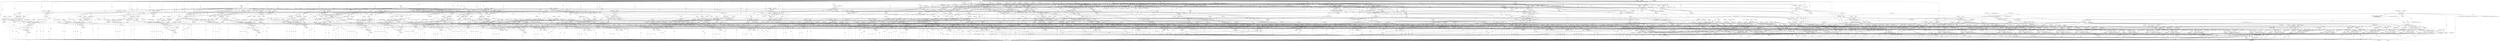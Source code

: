 digraph "0_radare2_f41e941341e44aa86edd4483c4487ec09a074257@API" {
"1002026" [label="(Call,strncpy (op->buf_asm, strasm, sizeof (op->buf_asm) - 1))"];
"1000155" [label="(Call,op->buf_asm[0] = 0)"];
"1000779" [label="(Call,strasm = r_str_concat (strasm, str))"];
"1000781" [label="(Call,r_str_concat (strasm, str))"];
"1000363" [label="(Call,strasm = strdup (op->buf_asm))"];
"1000365" [label="(Call,strdup (op->buf_asm))"];
"1000348" [label="(Call,strncpy (op->buf_asm, dalvik_opcodes[i].name, sizeof (op->buf_asm) - 1))"];
"1000357" [label="(Call,sizeof (op->buf_asm) - 1)"];
"1000773" [label="(Call,sprintf (str, \" v%i, v%i, v%i\", vA, vB, vC))"];
"1000752" [label="(Call,vA = (int) buf[1])"];
"1000754" [label="(Call,(int) buf[1])"];
"1000125" [label="(MethodParameterIn,const ut8 *buf)"];
"1000759" [label="(Call,vB = (int) buf[2])"];
"1000761" [label="(Call,(int) buf[2])"];
"1000238" [label="(Call,buf[2] | (buf[3] << 8))"];
"1000242" [label="(Call,buf[3] << 8)"];
"1000179" [label="(Call,buf[2] | (buf[3] << 8))"];
"1000183" [label="(Call,buf[3] << 8)"];
"1000276" [label="(Call,buf[2] | (buf[3] << 8))"];
"1000280" [label="(Call,buf[3] << 8)"];
"1000766" [label="(Call,vC = (int) buf[3])"];
"1000768" [label="(Call,(int) buf[3])"];
"1001317" [label="(Call,strasm = r_str_concat (strasm, str))"];
"1001319" [label="(Call,r_str_concat (strasm, str))"];
"1001308" [label="(Call,strasm = r_str_concat (strasm, str))"];
"1001310" [label="(Call,r_str_concat (strasm, str))"];
"1001236" [label="(Call,sprintf (str, \" {v%i, v%i}\", buf[4] & 0x0f, (buf[4] & 0xf0) >> 4))"];
"1001239" [label="(Call,buf[4] & 0x0f)"];
"1000288" [label="(Call,buf[4] | (buf[5] << 8) | (buf[6] << 16) | (buf[7] << 24))"];
"1000292" [label="(Call,(buf[5] << 8) | (buf[6] << 16) | (buf[7] << 24))"];
"1000293" [label="(Call,buf[5] << 8)"];
"1000298" [label="(Call,(buf[6] << 16) | (buf[7] << 24))"];
"1000299" [label="(Call,buf[6] << 16)"];
"1000304" [label="(Call,buf[7] << 24)"];
"1000191" [label="(Call,buf[4] | (buf[5] << 8) | (buf[6] << 16) | (buf[7] << 24))"];
"1000195" [label="(Call,(buf[5] << 8) | (buf[6] << 16) | (buf[7] << 24))"];
"1000196" [label="(Call,buf[5] << 8)"];
"1000201" [label="(Call,(buf[6] << 16) | (buf[7] << 24))"];
"1000202" [label="(Call,buf[6] << 16)"];
"1000207" [label="(Call,buf[7] << 24)"];
"1001244" [label="(Call,(buf[4] & 0xf0) >> 4)"];
"1001245" [label="(Call,buf[4] & 0xf0)"];
"1001253" [label="(Call,sprintf (str, \" {v%i, v%i, v%i}\", buf[4] & 0x0f,\n \t\t\t\t\t\t(buf[4] & 0xf0) >> 4, buf[5] & 0x0f))"];
"1001256" [label="(Call,buf[4] & 0x0f)"];
"1001261" [label="(Call,(buf[4] & 0xf0) >> 4)"];
"1001262" [label="(Call,buf[4] & 0xf0)"];
"1001268" [label="(Call,buf[5] & 0x0f)"];
"1001275" [label="(Call,sprintf (str, \" {v%i, v%i, v%i, v%i}\", buf[4] & 0x0f,\n \t\t\t\t\t\t(buf[4] & 0xf0) >> 4, buf[5] & 0x0f, (buf[5] & 0xf0) >> 4))"];
"1001278" [label="(Call,buf[4] & 0x0f)"];
"1001283" [label="(Call,(buf[4] & 0xf0) >> 4)"];
"1001284" [label="(Call,buf[4] & 0xf0)"];
"1001290" [label="(Call,buf[5] & 0x0f)"];
"1001295" [label="(Call,(buf[5] & 0xf0) >> 4)"];
"1001296" [label="(Call,buf[5] & 0xf0)"];
"1001226" [label="(Call,sprintf (str, \" {v%i}\", buf[4] & 0x0f))"];
"1001229" [label="(Call,buf[4] & 0x0f)"];
"1001304" [label="(Call,sprintf (str, \" {}\"))"];
"1001313" [label="(Call,sprintf (str, \", [%04x]\", vB))"];
"1001211" [label="(Call,vB = (buf[3] << 8) | buf[2])"];
"1001213" [label="(Call,(buf[3] << 8) | buf[2])"];
"1001214" [label="(Call,buf[3] << 8)"];
"1001494" [label="(Call,strasm = r_str_concat (strasm, str))"];
"1001496" [label="(Call,r_str_concat (strasm, str))"];
"1001488" [label="(Call,sprintf (str, \" v%i, v%i, [0x%\"PFMT64x\"]\", vA, vB, offset))"];
"1001441" [label="(Call,vA = (buf[1] & 0x0f))"];
"1001443" [label="(Call,buf[1] & 0x0f)"];
"1001448" [label="(Call,vB = (buf[1] & 0xf0) >> 4)"];
"1001450" [label="(Call,(buf[1] & 0xf0) >> 4)"];
"1001451" [label="(Call,buf[1] & 0xf0)"];
"1001475" [label="(Call,offset == -1)"];
"1001468" [label="(Call,offset = R_ASM_GET_OFFSET (a, 'o', vC))"];
"1001470" [label="(Call,R_ASM_GET_OFFSET (a, 'o', vC))"];
"1000123" [label="(MethodParameterIn,RAsm *a)"];
"1001457" [label="(Call,vC = (buf[3]<<8) | buf[2])"];
"1001459" [label="(Call,(buf[3]<<8) | buf[2])"];
"1001460" [label="(Call,buf[3]<<8)"];
"1001477" [label="(Call,-1)"];
"1001480" [label="(Call,sprintf (str, \" v%i, v%i, [obj+%04x]\", vA, vB, vC))"];
"1000813" [label="(Call,strasm = r_str_concat (strasm, str))"];
"1000815" [label="(Call,r_str_concat (strasm, str))"];
"1000807" [label="(Call,sprintf (str, \" v%i, v%i, %#x\", vA, vB, vC))"];
"1000786" [label="(Call,vA = (int) buf[1])"];
"1000788" [label="(Call,(int) buf[1])"];
"1000793" [label="(Call,vB = (int) buf[2])"];
"1000795" [label="(Call,(int) buf[2])"];
"1000800" [label="(Call,vC = (int) buf[3])"];
"1000802" [label="(Call,(int) buf[3])"];
"1000517" [label="(Call,strasm = r_str_concat (strasm, str))"];
"1000519" [label="(Call,r_str_concat (strasm, str))"];
"1000512" [label="(Call,sprintf (str, \" v%i, %#x\", vA, vB))"];
"1000496" [label="(Call,vA = buf[1] & 0x0f)"];
"1000498" [label="(Call,buf[1] & 0x0f)"];
"1000503" [label="(Call,vB = (buf[1] & 0xf0) >> 4)"];
"1000505" [label="(Call,(buf[1] & 0xf0) >> 4)"];
"1000506" [label="(Call,buf[1] & 0xf0)"];
"1001538" [label="(Call,strasm = r_str_concat (strasm, str))"];
"1001540" [label="(Call,r_str_concat (strasm, str))"];
"1001531" [label="(Call,sprintf (str, \" v%i, thing+%i\", vA, vB))"];
"1001501" [label="(Call,vA = (int) buf[1])"];
"1001503" [label="(Call,(int) buf[1])"];
"1001521" [label="(Call,R_ASM_GET_OFFSET (a, 't', vB))"];
"1001508" [label="(Call,vB = (buf[3] << 8) | buf[2])"];
"1001510" [label="(Call,(buf[3] << 8) | buf[2])"];
"1001511" [label="(Call,buf[3] << 8)"];
"1000853" [label="(Call,strasm = r_str_concat (strasm, str))"];
"1000855" [label="(Call,r_str_concat (strasm, str))"];
"1000847" [label="(Call,sprintf (str, \" v%i, v%i, %#x\", vA, vB, vC))"];
"1000820" [label="(Call,vA = buf[1] & 0x0f)"];
"1000822" [label="(Call,buf[1] & 0x0f)"];
"1000827" [label="(Call,vB = (buf[1] & 0xf0) >> 4)"];
"1000829" [label="(Call,(buf[1] & 0xf0) >> 4)"];
"1000830" [label="(Call,buf[1] & 0xf0)"];
"1000836" [label="(Call,vC = (buf[3] << 8) | buf[2])"];
"1000838" [label="(Call,(buf[3] << 8) | buf[2])"];
"1000839" [label="(Call,buf[3] << 8)"];
"1001146" [label="(Call,strasm = r_str_concat (strasm, str))"];
"1001148" [label="(Call,r_str_concat (strasm, str))"];
"1001137" [label="(Call,strasm = r_str_concat (strasm, str))"];
"1001139" [label="(Call,r_str_concat (strasm, str))"];
"1001066" [label="(Call,sprintf (str, \" {v%i, v%i}\", buf[4] & 0x0f, (buf[4] & 0xf0) >> 4))"];
"1001069" [label="(Call,buf[4] & 0x0f)"];
"1001074" [label="(Call,(buf[4] & 0xf0) >> 4)"];
"1001075" [label="(Call,buf[4] & 0xf0)"];
"1001134" [label="(Call,sprintf (str, \" {}\"))"];
"1001056" [label="(Call,sprintf (str, \" {v%i}\", buf[4] & 0x0f))"];
"1001059" [label="(Call,buf[4] & 0x0f)"];
"1001083" [label="(Call,sprintf (str, \" {v%i, v%i, v%i}\", buf[4] & 0x0f, (buf[4] & 0xf0) >> 4, buf[5] & 0x0f))"];
"1001086" [label="(Call,buf[4] & 0x0f)"];
"1001091" [label="(Call,(buf[4] & 0xf0) >> 4)"];
"1001092" [label="(Call,buf[4] & 0xf0)"];
"1001098" [label="(Call,buf[5] & 0x0f)"];
"1001105" [label="(Call,sprintf (str, \" {v%i, v%i, v%i, v%i}\", buf[4] & 0x0f,\n \t\t\t\t\t\t(buf[4] & 0xf0) >> 4, buf[5] & 0x0f, (buf[5] & 0xf0) >> 4))"];
"1001108" [label="(Call,buf[4] & 0x0f)"];
"1001113" [label="(Call,(buf[4] & 0xf0) >> 4)"];
"1001114" [label="(Call,buf[4] & 0xf0)"];
"1001120" [label="(Call,buf[5] & 0x0f)"];
"1001125" [label="(Call,(buf[5] & 0xf0) >> 4)"];
"1001126" [label="(Call,buf[5] & 0xf0)"];
"1001142" [label="(Call,sprintf (str, \", [%04x]\", vB))"];
"1001037" [label="(Call,vB = (buf[3] << 8) | buf[2])"];
"1001039" [label="(Call,(buf[3] << 8) | buf[2])"];
"1001040" [label="(Call,buf[3] << 8)"];
"1000914" [label="(Call,strasm = r_str_concat (strasm, str))"];
"1000916" [label="(Call,r_str_concat (strasm, str))"];
"1001021" [label="(Call,strasm = r_str_concat (strasm, str))"];
"1001023" [label="(Call,r_str_concat (strasm, str))"];
"1001193" [label="(Call,strasm = r_str_concat (strasm, str))"];
"1001195" [label="(Call,r_str_concat (strasm, str))"];
"1001183" [label="(Call,sprintf (str, \" {v%i..v%i}, [%04x]\", vC, vC + vA - 1, vB))"];
"1001172" [label="(Call,vC = (buf[5] << 8) | buf[4])"];
"1001174" [label="(Call,(buf[5] << 8) | buf[4])"];
"1001175" [label="(Call,buf[5] << 8)"];
"1001189" [label="(Call,vA - 1)"];
"1001154" [label="(Call,vA = (int) buf[1])"];
"1001156" [label="(Call,(int) buf[1])"];
"1001161" [label="(Call,vB = (buf[3] << 8) | buf[2])"];
"1001163" [label="(Call,(buf[3] << 8) | buf[2])"];
"1001164" [label="(Call,buf[3] << 8)"];
"1000549" [label="(Call,strasm = r_str_concat (strasm, str))"];
"1000551" [label="(Call,r_str_concat (strasm, str))"];
"1000544" [label="(Call,sprintf (str, \" v%i, %#04hx\", vA, sB))"];
"1000524" [label="(Call,vA = (int) buf[1])"];
"1000526" [label="(Call,(int) buf[1])"];
"1000533" [label="(Call,sB = (buf[3] << 8) | buf[2])"];
"1000535" [label="(Call,(buf[3] << 8) | buf[2])"];
"1000536" [label="(Call,buf[3] << 8)"];
"1002017" [label="(Call,strasm = NULL)"];
"1000471" [label="(Call,strasm = r_str_concat (strasm, str))"];
"1000473" [label="(Call,r_str_concat (strasm, str))"];
"1000466" [label="(Call,sprintf (str, \" v%i, v%i\", vA, vB))"];
"1000444" [label="(Call,vA = (buf[3] << 8) | buf[2])"];
"1000446" [label="(Call,(buf[3] << 8) | buf[2])"];
"1000447" [label="(Call,buf[3] << 8)"];
"1000455" [label="(Call,vB = (buf[5] << 8) | buf[4])"];
"1000457" [label="(Call,(buf[5] << 8) | buf[4])"];
"1000458" [label="(Call,buf[5] << 8)"];
"1000667" [label="(Call,strasm = r_str_concat (strasm, str))"];
"1000669" [label="(Call,r_str_concat (strasm, str))"];
"1000660" [label="(Call,snprintf (str, sizeof (str), \" v%i, 0x%08x\", vA, vB))"];
"1000619" [label="(Call,vA = (int) buf[1])"];
"1000621" [label="(Call,(int) buf[1])"];
"1000626" [label="(Call,vB = 0 | (buf[2] << 16) | (buf[3] << 24))"];
"1000628" [label="(Call,0 | (buf[2] << 16) | (buf[3] << 24))"];
"1000630" [label="(Call,(buf[2] << 16) | (buf[3] << 24))"];
"1000631" [label="(Call,buf[2] << 16)"];
"1000636" [label="(Call,buf[3] << 24)"];
"1000648" [label="(Call,snprintf (str, sizeof (str), \" v%i:v%i, 0x%08x\", vA, vA + 1, vB))"];
"1000612" [label="(Call,strasm = r_str_concat (strasm, str))"];
"1000614" [label="(Call,r_str_concat (strasm, str))"];
"1000593" [label="(Call,snprintf (str, sizeof (str), \" v%i:v%i, 0x%08x\", vA, vA + 1, vB))"];
"1000556" [label="(Call,vA = (int) buf[1])"];
"1000558" [label="(Call,(int) buf[1])"];
"1000563" [label="(Call,vB = buf[2] | (buf[3] << 8) | (buf[4] << 16) | (buf[5] << 24))"];
"1000565" [label="(Call,buf[2] | (buf[3] << 8) | (buf[4] << 16) | (buf[5] << 24))"];
"1000569" [label="(Call,(buf[3] << 8) | (buf[4] << 16) | (buf[5] << 24))"];
"1000570" [label="(Call,buf[3] << 8)"];
"1000575" [label="(Call,(buf[4] << 16) | (buf[5] << 24))"];
"1000576" [label="(Call,buf[4] << 16)"];
"1000581" [label="(Call,buf[5] << 24)"];
"1000605" [label="(Call,snprintf (str, sizeof (str), \" v%i, 0x%08x\", vA, vB))"];
"1002000" [label="(Call,strasm = r_str_concat (strasm, str))"];
"1002002" [label="(Call,r_str_concat (strasm, str))"];
"1001946" [label="(Call,strasm = r_str_concat (strasm, str))"];
"1001948" [label="(Call,r_str_concat (strasm, str))"];
"1001858" [label="(Call,sprintf (str, \" {v%i, v%i, v%i}\", buf[4] & 0x0f,\n \t\t\t\t\t\t\t(buf[4] & 0xf0) >> 4, buf[5] & 0x0f))"];
"1001861" [label="(Call,buf[4] & 0x0f)"];
"1001866" [label="(Call,(buf[4] & 0xf0) >> 4)"];
"1001867" [label="(Call,buf[4] & 0xf0)"];
"1001873" [label="(Call,buf[5] & 0x0f)"];
"1001841" [label="(Call,sprintf (str, \" {v%i, v%i}\", buf[4] & 0x0f, (buf[4] & 0xf0) >> 4))"];
"1001844" [label="(Call,buf[4] & 0x0f)"];
"1001849" [label="(Call,(buf[4] & 0xf0) >> 4)"];
"1001850" [label="(Call,buf[4] & 0xf0)"];
"1001943" [label="(Call,sprintf (str, \" {}\"))"];
"1001880" [label="(Call,sprintf (str, \" {v%i, v%i, v%i, v%i}\", buf[4] & 0x0f,\n \t\t\t\t\t\t\t(buf[4] & 0xf0) >> 4, buf[5] & 0x0f, (buf[5] & 0xf0) >> 4))"];
"1001883" [label="(Call,buf[4] & 0x0f)"];
"1001888" [label="(Call,(buf[4] & 0xf0) >> 4)"];
"1001889" [label="(Call,buf[4] & 0xf0)"];
"1001895" [label="(Call,buf[5] & 0x0f)"];
"1001900" [label="(Call,(buf[5] & 0xf0) >> 4)"];
"1001901" [label="(Call,buf[5] & 0xf0)"];
"1001831" [label="(Call,sprintf (str, \" {v%i}\", buf[4] & 0x0f))"];
"1001834" [label="(Call,buf[4] & 0x0f)"];
"1001909" [label="(Call,sprintf (str, \" {v%i, v%i, v%i, v%i, v%i}\", buf[4] & 0x0f,\n \t\t\t\t\t\t\t(buf[4] & 0xf0) >> 4, buf[5] & 0x0f, (buf[5] & 0xf0) >> 4, buf[1] & 0x0f))"];
"1001912" [label="(Call,buf[4] & 0x0f)"];
"1001917" [label="(Call,(buf[4] & 0xf0) >> 4)"];
"1001918" [label="(Call,buf[4] & 0xf0)"];
"1001924" [label="(Call,buf[5] & 0x0f)"];
"1001929" [label="(Call,(buf[5] & 0xf0) >> 4)"];
"1001930" [label="(Call,buf[5] & 0xf0)"];
"1001936" [label="(Call,buf[1] & 0x0f)"];
"1001810" [label="(Call,buf[1] & 0xf0)"];
"1001974" [label="(Call,sprintf (str, \", class+%i\", vB))"];
"1001960" [label="(Call,R_ASM_GET_NAME (a, 'c', vB))"];
"1001816" [label="(Call,vB = (buf[3] << 8) | buf[2])"];
"1001818" [label="(Call,(buf[3] << 8) | buf[2])"];
"1001819" [label="(Call,buf[3] << 8)"];
"1001989" [label="(Call,sprintf (str, \", %s ; 0x%x\", flag_str, vB))"];
"1001980" [label="(Call,flag_str = R_ASM_GET_NAME (a, 'm', vB))"];
"1001982" [label="(Call,R_ASM_GET_NAME (a, 'm', vB))"];
"1001967" [label="(Call,sprintf (str, \", %s ; 0x%x\", flag_str, vB))"];
"1001958" [label="(Call,flag_str = R_ASM_GET_NAME (a, 'c', vB))"];
"1001996" [label="(Call,sprintf (str, \", method+%i\", vB))"];
"1001633" [label="(Call,strasm = r_str_concat (strasm, str))"];
"1001635" [label="(Call,r_str_concat (strasm, str))"];
"1001619" [label="(Call,sprintf (str, \" v%i, v%i, %s\", vA, vB, flag_str))"];
"1001545" [label="(Call,vA = (buf[1] & 0x0f))"];
"1001547" [label="(Call,buf[1] & 0x0f)"];
"1001552" [label="(Call,vB = (buf[1] & 0xf0) >> 4)"];
"1001554" [label="(Call,(buf[1] & 0xf0) >> 4)"];
"1001555" [label="(Call,buf[1] & 0xf0)"];
"1001610" [label="(Call,flag_str = R_ASM_GET_NAME (a, 'f', vC))"];
"1001612" [label="(Call,R_ASM_GET_NAME (a, 'f', vC))"];
"1001561" [label="(Call,vC = (buf[3] << 8) | buf[2])"];
"1001563" [label="(Call,(buf[3] << 8) | buf[2])"];
"1001564" [label="(Call,buf[3] << 8)"];
"1001602" [label="(Call,sprintf (str, \" v%i, v%i, class+%i\", vA, vB, vC))"];
"1001587" [label="(Call,R_ASM_GET_NAME (a, 'c', vC))"];
"1001594" [label="(Call,sprintf (str, \" v%i, v%i, %s\", vA, vB, flag_str))"];
"1001585" [label="(Call,flag_str = R_ASM_GET_NAME (a, 'c', vC))"];
"1001627" [label="(Call,sprintf (str, \" v%i, v%i, field+%i\", vA, vB, vC))"];
"1000407" [label="(Call,strasm = r_str_concat (strasm, str))"];
"1000409" [label="(Call,r_str_concat (strasm, str))"];
"1000402" [label="(Call,sprintf (str, \" v%i, v%i\", vA, vB))"];
"1000386" [label="(Call,vA = buf[1] & 0x0f)"];
"1000388" [label="(Call,buf[1] & 0x0f)"];
"1000393" [label="(Call,vB = (buf[1] & 0xf0) >> 4)"];
"1000395" [label="(Call,(buf[1] & 0xf0) >> 4)"];
"1000396" [label="(Call,buf[1] & 0xf0)"];
"1000437" [label="(Call,strasm = r_str_concat (strasm, str))"];
"1000439" [label="(Call,r_str_concat (strasm, str))"];
"1000432" [label="(Call,sprintf (str, \" v%i, v%i\", vA, vB))"];
"1000414" [label="(Call,vA = (int) buf[1])"];
"1000416" [label="(Call,(int) buf[1])"];
"1000421" [label="(Call,vB = (buf[3] << 8) | buf[2])"];
"1000423" [label="(Call,(buf[3] << 8) | buf[2])"];
"1000424" [label="(Call,buf[3] << 8)"];
"1000745" [label="(Call,strasm = r_str_concat (strasm, str))"];
"1000747" [label="(Call,r_str_concat (strasm, str))"];
"1001434" [label="(Call,strasm = r_str_concat (strasm, str))"];
"1001436" [label="(Call,r_str_concat (strasm, str))"];
"1001405" [label="(Call,sprintf (str, \" v%i, %s\", vA, flag_str))"];
"1001324" [label="(Call,vA = (int) buf[1])"];
"1001326" [label="(Call,(int) buf[1])"];
"1001395" [label="(Call,!flag_str)"];
"1001388" [label="(Call,flag_str = R_ASM_GET_NAME (a, 'c', vB))"];
"1001390" [label="(Call,R_ASM_GET_NAME (a, 'c', vB))"];
"1001331" [label="(Call,vB = (buf[3] << 8) | buf[2])"];
"1001333" [label="(Call,(buf[3] << 8) | buf[2])"];
"1001334" [label="(Call,buf[3] << 8)"];
"1001422" [label="(Call,sprintf (str, \" v%i, field+%i\", vA, vB))"];
"1001414" [label="(Call,R_ASM_GET_NAME (a, 'f', vB))"];
"1001398" [label="(Call,sprintf (str, \" v%i, class+%i\", vA, vB))"];
"1001361" [label="(Call,sprintf (str, \" v%i, string+%i\", vA, vB))"];
"1001351" [label="(Call,R_ASM_GET_OFFSET (a, 's', vB))"];
"1001429" [label="(Call,sprintf (str, \" v%i, %s\", vA, flag_str))"];
"1001419" [label="(Call,!flag_str)"];
"1001412" [label="(Call,flag_str = R_ASM_GET_NAME (a, 'f', vB))"];
"1000982" [label="(Call,strasm = r_str_concat (strasm, str))"];
"1000984" [label="(Call,r_str_concat (strasm, str))"];
"1000946" [label="(Call,strasm = r_str_concat (strasm, str))"];
"1000948" [label="(Call,r_str_concat (strasm, str))"];
"1000887" [label="(Call,strasm = r_str_concat (strasm, str))"];
"1000889" [label="(Call,r_str_concat (strasm, str))"];
"1000867" [label="(Call,strasm = r_str_concat (strasm, str))"];
"1000869" [label="(Call,r_str_concat (strasm, str))"];
"1000489" [label="(Call,strasm = r_str_concat (strasm, str))"];
"1000491" [label="(Call,r_str_concat (strasm, str))"];
"1000485" [label="(Call,sprintf (str, \" v%i\", vA))"];
"1000478" [label="(Call,vA = (int) buf[1])"];
"1000480" [label="(Call,(int) buf[1])"];
"1001798" [label="(Call,strasm = r_str_concat (strasm, str))"];
"1001800" [label="(Call,r_str_concat (strasm, str))"];
"1001755" [label="(Call,sprintf (str, \" {v%i..v%i}, class+%i\", vC, vC + vA - 1, vB))"];
"1001716" [label="(Call,vC = (buf[5] << 8) | buf[4])"];
"1001718" [label="(Call,(buf[5] << 8) | buf[4])"];
"1001719" [label="(Call,buf[5] << 8)"];
"1001761" [label="(Call,vA - 1)"];
"1001698" [label="(Call,vA = (int) buf[1])"];
"1001700" [label="(Call,(int) buf[1])"];
"1001736" [label="(Call,R_ASM_GET_NAME (a, 'c', vB))"];
"1001705" [label="(Call,vB = (buf[3] << 8) | buf[2])"];
"1001707" [label="(Call,(buf[3] << 8) | buf[2])"];
"1001708" [label="(Call,buf[3] << 8)"];
"1001776" [label="(Call,sprintf (str, \" {v%i..v%i}, %s\", vC, vC + vA - 1, flag_str))"];
"1001782" [label="(Call,vA - 1)"];
"1001767" [label="(Call,flag_str = R_ASM_GET_NAME (a, 'm', vB))"];
"1001769" [label="(Call,R_ASM_GET_NAME (a, 'm', vB))"];
"1001743" [label="(Call,sprintf (str, \" {v%i..v%i}, %s\", vC, vC + vA - 1, flag_str))"];
"1001749" [label="(Call,vA - 1)"];
"1001734" [label="(Call,flag_str = R_ASM_GET_NAME (a, 'c', vB))"];
"1001788" [label="(Call,sprintf (str, \" {v%i..v%i}, method+%i\", vC, vC + vA - 1, vB))"];
"1001794" [label="(Call,vA - 1)"];
"1001691" [label="(Call,strasm = r_str_concat (strasm, str))"];
"1001693" [label="(Call,r_str_concat (strasm, str))"];
"1001684" [label="(Call,sprintf (str, \" v%i, string+%i\", vA, vB))"];
"1001640" [label="(Call,vA = (int) buf[1])"];
"1001642" [label="(Call,(int) buf[1])"];
"1001674" [label="(Call,R_ASM_GET_OFFSET (a, 's', vB))"];
"1001647" [label="(Call,vB = (int) (buf[5] | (buf[4] << 8) | (buf[3] << 16) | (buf[2] << 24)))"];
"1001649" [label="(Call,(int) (buf[5] | (buf[4] << 8) | (buf[3] << 16) | (buf[2] << 24)))"];
"1001651" [label="(Call,buf[5] | (buf[4] << 8) | (buf[3] << 16) | (buf[2] << 24))"];
"1001655" [label="(Call,(buf[4] << 8) | (buf[3] << 16) | (buf[2] << 24))"];
"1001656" [label="(Call,buf[4] << 8)"];
"1001661" [label="(Call,(buf[3] << 16) | (buf[2] << 24))"];
"1001662" [label="(Call,buf[3] << 16)"];
"1001667" [label="(Call,buf[2] << 24)"];
"1002031" [label="(Call,sizeof (op->buf_asm) - 1)"];
"1002088" [label="(Call,free (strasm))"];
"1000919" [label="(ControlStructure,break;)"];
"1000292" [label="(Call,(buf[5] << 8) | (buf[6] << 16) | (buf[7] << 24))"];
"1001284" [label="(Call,buf[4] & 0xf0)"];
"1001458" [label="(Identifier,vC)"];
"1001867" [label="(Call,buf[4] & 0xf0)"];
"1001700" [label="(Call,(int) buf[1])"];
"1000445" [label="(Identifier,vA)"];
"1000862" [label="(Call,(char) buf[1])"];
"1001766" [label="(Block,)"];
"1001362" [label="(Identifier,str)"];
"1001402" [label="(Identifier,vB)"];
"1001784" [label="(Literal,1)"];
"1000422" [label="(Identifier,vB)"];
"1000610" [label="(Identifier,vA)"];
"1001976" [label="(Literal,\", class+%i\")"];
"1002032" [label="(Call,sizeof (op->buf_asm))"];
"1000487" [label="(Literal,\" v%i\")"];
"1001144" [label="(Literal,\", [%04x]\")"];
"1001197" [label="(Identifier,str)"];
"1001130" [label="(Literal,0xf0)"];
"1001138" [label="(Identifier,strasm)"];
"1001604" [label="(Literal,\" v%i, v%i, class+%i\")"];
"1001714" [label="(Identifier,buf)"];
"1001120" [label="(Call,buf[5] & 0x0f)"];
"1001775" [label="(Block,)"];
"1001040" [label="(Call,buf[3] << 8)"];
"1001733" [label="(Block,)"];
"1001647" [label="(Call,vB = (int) (buf[5] | (buf[4] << 8) | (buf[3] << 16) | (buf[2] << 24)))"];
"1001334" [label="(Call,buf[3] << 8)"];
"1001436" [label="(Call,r_str_concat (strasm, str))"];
"1000858" [label="(ControlStructure,break;)"];
"1001862" [label="(Call,buf[4])"];
"1001459" [label="(Call,(buf[3]<<8) | buf[2])"];
"1000404" [label="(Literal,\" v%i, v%i\")"];
"1001314" [label="(Identifier,str)"];
"1000511" [label="(Literal,4)"];
"1000724" [label="(Call,(llint)buf[7])"];
"1001997" [label="(Identifier,str)"];
"1001563" [label="(Call,(buf[3] << 8) | buf[2])"];
"1001315" [label="(Literal,\", [%04x]\")"];
"1000304" [label="(Call,buf[7] << 24)"];
"1000753" [label="(Identifier,vA)"];
"1000905" [label="(Call,buf[3] << 8 | buf[2])"];
"1001175" [label="(Call,buf[5] << 8)"];
"1000867" [label="(Call,strasm = r_str_concat (strasm, str))"];
"1000470" [label="(Identifier,vB)"];
"1001660" [label="(Literal,8)"];
"1000982" [label="(Call,strasm = r_str_concat (strasm, str))"];
"1000780" [label="(Identifier,strasm)"];
"1001820" [label="(Call,buf[3])"];
"1001843" [label="(Literal,\" {v%i, v%i}\")"];
"1001605" [label="(Identifier,vA)"];
"1001940" [label="(Literal,0x0f)"];
"1000533" [label="(Call,sB = (buf[3] << 8) | buf[2])"];
"1001945" [label="(Literal,\" {}\")"];
"1001483" [label="(Identifier,vA)"];
"1000818" [label="(ControlStructure,break;)"];
"1001063" [label="(Literal,0x0f)"];
"1001810" [label="(Call,buf[1] & 0xf0)"];
"1000985" [label="(Identifier,strasm)"];
"1000793" [label="(Call,vB = (int) buf[2])"];
"1002004" [label="(Identifier,str)"];
"1000887" [label="(Call,strasm = r_str_concat (strasm, str))"];
"1001426" [label="(Identifier,vB)"];
"1001057" [label="(Identifier,str)"];
"1001353" [label="(Literal,'s')"];
"1001024" [label="(Identifier,strasm)"];
"1001782" [label="(Call,vA - 1)"];
"1001268" [label="(Call,buf[5] & 0x0f)"];
"1001340" [label="(Identifier,buf)"];
"1001131" [label="(Literal,4)"];
"1001907" [label="(ControlStructure,break;)"];
"1001331" [label="(Call,vB = (buf[3] << 8) | buf[2])"];
"1001792" [label="(Call,vC + vA - 1)"];
"1000649" [label="(Identifier,str)"];
"1001825" [label="(Identifier,buf)"];
"1001351" [label="(Call,R_ASM_GET_OFFSET (a, 's', vB))"];
"1001484" [label="(Identifier,vB)"];
"1000595" [label="(Call,sizeof (str))"];
"1000401" [label="(Literal,4)"];
"1001081" [label="(ControlStructure,break;)"];
"1001539" [label="(Identifier,strasm)"];
"1001179" [label="(Literal,8)"];
"1000446" [label="(Call,(buf[3] << 8) | buf[2])"];
"1000297" [label="(Literal,8)"];
"1001713" [label="(Call,buf[2])"];
"1001791" [label="(Identifier,vC)"];
"1001841" [label="(Call,sprintf (str, \" {v%i, v%i}\", buf[4] & 0x0f, (buf[4] & 0xf0) >> 4))"];
"1000458" [label="(Call,buf[5] << 8)"];
"1001151" [label="(ControlStructure,break;)"];
"1000605" [label="(Call,snprintf (str, sizeof (str), \" v%i, 0x%08x\", vA, vB))"];
"1001692" [label="(Identifier,strasm)"];
"1000189" [label="(Call,first_key = buf[4] | (buf[5] << 8) | (buf[6] << 16) | (buf[7] << 24))"];
"1002001" [label="(Identifier,strasm)"];
"1001672" [label="(Call,offset = R_ASM_GET_OFFSET (a, 's', vB))"];
"1000432" [label="(Call,sprintf (str, \" v%i, v%i\", vA, vB))"];
"1001435" [label="(Identifier,strasm)"];
"1000816" [label="(Identifier,strasm)"];
"1001693" [label="(Call,r_str_concat (strasm, str))"];
"1001489" [label="(Identifier,str)"];
"1002021" [label="(Identifier,size)"];
"1000200" [label="(Literal,8)"];
"1000488" [label="(Identifier,vA)"];
"1001776" [label="(Call,sprintf (str, \" {v%i..v%i}, %s\", vC, vC + vA - 1, flag_str))"];
"1000452" [label="(Call,buf[2])"];
"1001186" [label="(Identifier,vC)"];
"1000917" [label="(Identifier,strasm)"];
"1000872" [label="(ControlStructure,break;)"];
"1000836" [label="(Call,vC = (buf[3] << 8) | buf[2])"];
"1001396" [label="(Identifier,flag_str)"];
"1000423" [label="(Call,(buf[3] << 8) | buf[2])"];
"1000925" [label="(Call,buf[2] | (buf[3] << 8) | (buf[4] << 16) | (buf[5] << 24))"];
"1000407" [label="(Call,strasm = r_str_concat (strasm, str))"];
"1001928" [label="(Literal,0x0f)"];
"1001905" [label="(Literal,0xf0)"];
"1001236" [label="(Call,sprintf (str, \" {v%i, v%i}\", buf[4] & 0x0f, (buf[4] & 0xf0) >> 4))"];
"1001823" [label="(Literal,8)"];
"1000786" [label="(Call,vA = (int) buf[1])"];
"1001391" [label="(Identifier,a)"];
"1001601" [label="(Block,)"];
"1000644" [label="(Identifier,buf)"];
"1000889" [label="(Call,r_str_concat (strasm, str))"];
"1001662" [label="(Call,buf[3] << 16)"];
"1001524" [label="(Identifier,vB)"];
"1001684" [label="(Call,sprintf (str, \" v%i, string+%i\", vA, vB))"];
"1000521" [label="(Identifier,str)"];
"1000941" [label="(Call,buf[5] << 24)"];
"1001889" [label="(Call,buf[4] & 0xf0)"];
"1001306" [label="(Literal,\" {}\")"];
"1000497" [label="(Identifier,vA)"];
"1000482" [label="(Call,buf[1])"];
"1001439" [label="(ControlStructure,break;)"];
"1001543" [label="(ControlStructure,break;)"];
"1000973" [label="(Call,buf[3] << 8 | buf[2])"];
"1000870" [label="(Identifier,strasm)"];
"1001780" [label="(Call,vC + vA - 1)"];
"1001790" [label="(Literal,\" {v%i..v%i}, method+%i\")"];
"1001191" [label="(Literal,1)"];
"1000491" [label="(Call,r_str_concat (strasm, str))"];
"1001292" [label="(Identifier,buf)"];
"1001301" [label="(Literal,4)"];
"1001944" [label="(Identifier,str)"];
"1000281" [label="(Call,buf[3])"];
"1000749" [label="(Identifier,str)"];
"1001325" [label="(Identifier,vA)"];
"1001399" [label="(Identifier,str)"];
"1000767" [label="(Identifier,vC)"];
"1001230" [label="(Call,buf[4])"];
"1001917" [label="(Call,(buf[4] & 0xf0) >> 4)"];
"1000629" [label="(Literal,0)"];
"1000545" [label="(Identifier,str)"];
"1001664" [label="(Identifier,buf)"];
"1000303" [label="(Literal,16)"];
"1000553" [label="(Identifier,str)"];
"1001262" [label="(Call,buf[4] & 0xf0)"];
"1001962" [label="(Literal,'c')"];
"1000204" [label="(Identifier,buf)"];
"1001419" [label="(Call,!flag_str)"];
"1001623" [label="(Identifier,vB)"];
"1001770" [label="(Identifier,a)"];
"1002017" [label="(Call,strasm = NULL)"];
"1002031" [label="(Call,sizeof (op->buf_asm) - 1)"];
"1001150" [label="(Identifier,str)"];
"1001233" [label="(Literal,0x0f)"];
"1001278" [label="(Call,buf[4] & 0x0f)"];
"1001251" [label="(ControlStructure,break;)"];
"1000289" [label="(Call,buf[4])"];
"1000409" [label="(Call,r_str_concat (strasm, str))"];
"1001499" [label="(ControlStructure,break;)"];
"1001560" [label="(Literal,4)"];
"1001234" [label="(ControlStructure,break;)"];
"1001382" [label="(Call,buf[0] == 0x22)"];
"1001026" [label="(ControlStructure,break;)"];
"1001523" [label="(Literal,'t')"];
"1001718" [label="(Call,(buf[5] << 8) | buf[4])"];
"1001122" [label="(Identifier,buf)"];
"1002015" [label="(Call,free (strasm))"];
"1001735" [label="(Identifier,flag_str)"];
"1001570" [label="(Identifier,buf)"];
"1001968" [label="(Identifier,str)"];
"1000692" [label="(Call,(llint)buf[3])"];
"1001247" [label="(Identifier,buf)"];
"1001455" [label="(Literal,0xf0)"];
"1001285" [label="(Call,buf[4])"];
"1001750" [label="(Identifier,vA)"];
"1000516" [label="(Identifier,vB)"];
"1000815" [label="(Call,r_str_concat (strasm, str))"];
"1001540" [label="(Call,r_str_concat (strasm, str))"];
"1001086" [label="(Call,buf[4] & 0x0f)"];
"1001220" [label="(Identifier,buf)"];
"1001148" [label="(Call,r_str_concat (strasm, str))"];
"1000662" [label="(Call,sizeof (str))"];
"1000868" [label="(Identifier,strasm)"];
"1001425" [label="(Identifier,vA)"];
"1001198" [label="(ControlStructure,break;)"];
"1001985" [label="(Identifier,vB)"];
"1001627" [label="(Call,sprintf (str, \" v%i, v%i, field+%i\", vA, vB, vC))"];
"1000756" [label="(Call,buf[1])"];
"1001661" [label="(Call,(buf[3] << 16) | (buf[2] << 24))"];
"1000519" [label="(Call,r_str_concat (strasm, str))"];
"1000364" [label="(Identifier,strasm)"];
"1001756" [label="(Identifier,str)"];
"1001910" [label="(Identifier,str)"];
"1001708" [label="(Call,buf[3] << 8)"];
"1001469" [label="(Identifier,offset)"];
"1001852" [label="(Identifier,buf)"];
"1001401" [label="(Identifier,vA)"];
"1000388" [label="(Call,buf[1] & 0x0f)"];
"1001084" [label="(Identifier,str)"];
"1001966" [label="(Block,)"];
"1001141" [label="(Identifier,str)"];
"1000526" [label="(Call,(int) buf[1])"];
"1001059" [label="(Call,buf[4] & 0x0f)"];
"1000739" [label="(Call,(llint)buf[9])"];
"1001501" [label="(Call,vA = (int) buf[1])"];
"1001909" [label="(Call,sprintf (str, \" {v%i, v%i, v%i, v%i, v%i}\", buf[4] & 0x0f,\n \t\t\t\t\t\t\t(buf[4] & 0xf0) >> 4, buf[5] & 0x0f, (buf[5] & 0xf0) >> 4, buf[1] & 0x0f))"];
"1001829" [label="(Block,)"];
"1001762" [label="(Identifier,vA)"];
"1001312" [label="(Identifier,str)"];
"1001190" [label="(Identifier,vA)"];
"1001628" [label="(Identifier,str)"];
"1001982" [label="(Call,R_ASM_GET_NAME (a, 'm', vB))"];
"1001335" [label="(Call,buf[3])"];
"1000284" [label="(Literal,8)"];
"1001950" [label="(Identifier,str)"];
"1001032" [label="(Call,buf[1] & 0x0f)"];
"1000775" [label="(Literal,\" v%i, v%i, v%i\")"];
"1001849" [label="(Call,(buf[4] & 0xf0) >> 4)"];
"1001767" [label="(Call,flag_str = R_ASM_GET_NAME (a, 'm', vB))"];
"1001641" [label="(Identifier,vA)"];
"1001492" [label="(Identifier,vB)"];
"1001835" [label="(Call,buf[4])"];
"1001925" [label="(Call,buf[5])"];
"1000504" [label="(Identifier,vB)"];
"1001505" [label="(Call,buf[1])"];
"1001269" [label="(Call,buf[5])"];
"1001878" [label="(ControlStructure,break;)"];
"1000616" [label="(Identifier,str)"];
"1000418" [label="(Call,buf[1])"];
"1001709" [label="(Call,buf[3])"];
"1001763" [label="(Literal,1)"];
"1000951" [label="(ControlStructure,break;)"];
"1000782" [label="(Identifier,strasm)"];
"1000472" [label="(Identifier,strasm)"];
"1001039" [label="(Call,(buf[3] << 8) | buf[2])"];
"1000187" [label="(Literal,8)"];
"1000638" [label="(Identifier,buf)"];
"1001817" [label="(Identifier,vB)"];
"1000293" [label="(Call,buf[5] << 8)"];
"1000991" [label="(Call,(int) buf[1])"];
"1001228" [label="(Literal,\" {v%i}\")"];
"1001491" [label="(Identifier,vA)"];
"1000986" [label="(Identifier,str)"];
"1001655" [label="(Call,(buf[4] << 8) | (buf[3] << 16) | (buf[2] << 24))"];
"1000676" [label="(Call,(int) buf[1])"];
"1000790" [label="(Call,buf[1])"];
"1001482" [label="(Literal,\" v%i, v%i, [obj+%04x]\")"];
"1000831" [label="(Call,buf[1])"];
"1000528" [label="(Call,buf[1])"];
"1000746" [label="(Identifier,strasm)"];
"1001213" [label="(Call,(buf[3] << 8) | buf[2])"];
"1001457" [label="(Call,vC = (buf[3]<<8) | buf[2])"];
"1001326" [label="(Call,(int) buf[1])"];
"1000469" [label="(Identifier,vA)"];
"1000455" [label="(Call,vB = (buf[5] << 8) | buf[4])"];
"1001273" [label="(ControlStructure,break;)"];
"1000640" [label="(Literal,24)"];
"1000566" [label="(Call,buf[2])"];
"1000668" [label="(Identifier,strasm)"];
"1000440" [label="(Identifier,strasm)"];
"1000606" [label="(Identifier,str)"];
"1001149" [label="(Identifier,strasm)"];
"1001044" [label="(Literal,8)"];
"1000442" [label="(ControlStructure,break;)"];
"1000534" [label="(Identifier,sB)"];
"1001669" [label="(Identifier,buf)"];
"1000583" [label="(Identifier,buf)"];
"1000594" [label="(Identifier,str)"];
"1000564" [label="(Identifier,vB)"];
"1001808" [label="(Call,(int) (buf[1] & 0xf0))"];
"1001212" [label="(Identifier,vB)"];
"1000467" [label="(Identifier,str)"];
"1001433" [label="(Identifier,flag_str)"];
"1001196" [label="(Identifier,strasm)"];
"1000784" [label="(ControlStructure,break;)"];
"1001746" [label="(Identifier,vC)"];
"1001388" [label="(Call,flag_str = R_ASM_GET_NAME (a, 'c', vB))"];
"1001695" [label="(Identifier,str)"];
"1001477" [label="(Call,-1)"];
"1001112" [label="(Literal,0x0f)"];
"1001449" [label="(Identifier,vB)"];
"1001294" [label="(Literal,0x0f)"];
"1001418" [label="(ControlStructure,if (!flag_str))"];
"1001411" [label="(Block,)"];
"1002027" [label="(Call,op->buf_asm)"];
"1001855" [label="(Literal,4)"];
"1001137" [label="(Call,strasm = r_str_concat (strasm, str))"];
"1001240" [label="(Call,buf[4])"];
"1001094" [label="(Identifier,buf)"];
"1001333" [label="(Call,(buf[3] << 8) | buf[2])"];
"1001918" [label="(Call,buf[4] & 0xf0)"];
"1001597" [label="(Identifier,vA)"];
"1000468" [label="(Literal,\" v%i, v%i\")"];
"1001624" [label="(Identifier,flag_str)"];
"1001992" [label="(Identifier,flag_str)"];
"1000855" [label="(Call,r_str_concat (strasm, str))"];
"1001025" [label="(Identifier,str)"];
"1001937" [label="(Call,buf[1])"];
"1000548" [label="(Identifier,sB)"];
"1001069" [label="(Call,buf[4] & 0x0f)"];
"1000479" [label="(Identifier,vA)"];
"1001644" [label="(Call,buf[1])"];
"1001214" [label="(Call,buf[3] << 8)"];
"1000441" [label="(Identifier,str)"];
"1001074" [label="(Call,(buf[4] & 0xf0) >> 4)"];
"1001745" [label="(Literal,\" {v%i..v%i}, %s\")"];
"1001161" [label="(Call,vB = (buf[3] << 8) | buf[2])"];
"1001705" [label="(Call,vB = (buf[3] << 8) | buf[2])"];
"1001545" [label="(Call,vA = (buf[1] & 0x0f))"];
"1000635" [label="(Literal,16)"];
"1001472" [label="(Literal,'o')"];
"1000592" [label="(Block,)"];
"1001437" [label="(Identifier,strasm)"];
"1000814" [label="(Identifier,strasm)"];
"1001310" [label="(Call,r_str_concat (strasm, str))"];
"1000587" [label="(Call,buf[0] == 0x17)"];
"1000578" [label="(Identifier,buf)"];
"1000946" [label="(Call,strasm = r_str_concat (strasm, str))"];
"1001602" [label="(Call,sprintf (str, \" v%i, v%i, class+%i\", vA, vB, vC))"];
"1000537" [label="(Call,buf[3])"];
"1001952" [label="(Call,buf[0] == 0x24)"];
"1000463" [label="(Call,buf[4])"];
"1000801" [label="(Identifier,vC)"];
"1000571" [label="(Call,buf[3])"];
"1001405" [label="(Call,sprintf (str, \" v%i, %s\", vA, flag_str))"];
"1001586" [label="(Identifier,flag_str)"];
"1001136" [label="(Literal,\" {}\")"];
"1000800" [label="(Call,vC = (int) buf[3])"];
"1001102" [label="(Literal,0x0f)"];
"1002019" [label="(Identifier,NULL)"];
"1000395" [label="(Call,(buf[1] & 0xf0) >> 4)"];
"1002051" [label="(Call,strcpy (op->buf_asm , \"invalid\"))"];
"1001046" [label="(Identifier,buf)"];
"1001974" [label="(Call,sprintf (str, \", class+%i\", vB))"];
"1000456" [label="(Identifier,vB)"];
"1001869" [label="(Identifier,buf)"];
"1001387" [label="(Block,)"];
"1000685" [label="(Call,(llint)buf[2])"];
"1001245" [label="(Call,buf[4] & 0xf0)"];
"1001719" [label="(Call,buf[5] << 8)"];
"1001448" [label="(Call,vB = (buf[1] & 0xf0) >> 4)"];
"1001478" [label="(Literal,1)"];
"1001037" [label="(Call,vB = (buf[3] << 8) | buf[2])"];
"1001237" [label="(Identifier,str)"];
"1001291" [label="(Call,buf[5])"];
"1000834" [label="(Literal,0xf0)"];
"1001854" [label="(Literal,0xf0)"];
"1000503" [label="(Call,vB = (buf[1] & 0xf0) >> 4)"];
"1001629" [label="(Literal,\" v%i, v%i, field+%i\")"];
"1001451" [label="(Call,buf[1] & 0xf0)"];
"1000983" [label="(Identifier,strasm)"];
"1001730" [label="(Identifier,buf)"];
"1001250" [label="(Literal,4)"];
"1000597" [label="(Literal,\" v%i:v%i, 0x%08x\")"];
"1001535" [label="(Identifier,vB)"];
"1001890" [label="(Call,buf[4])"];
"1000177" [label="(Call,array_size = buf[2] | (buf[3] << 8))"];
"1000513" [label="(Identifier,str)"];
"1001844" [label="(Call,buf[4] & 0x0f)"];
"1001589" [label="(Literal,'c')"];
"1001105" [label="(Call,sprintf (str, \" {v%i, v%i, v%i, v%i}\", buf[4] & 0x0f,\n \t\t\t\t\t\t(buf[4] & 0xf0) >> 4, buf[5] & 0x0f, (buf[5] & 0xf0) >> 4))"];
"1001751" [label="(Literal,1)"];
"1001633" [label="(Call,strasm = r_str_concat (strasm, str))"];
"1000206" [label="(Literal,16)"];
"1001096" [label="(Literal,0xf0)"];
"1000752" [label="(Call,vA = (int) buf[1])"];
"1001318" [label="(Identifier,strasm)"];
"1001118" [label="(Literal,0xf0)"];
"1000837" [label="(Identifier,vC)"];
"1000653" [label="(Identifier,vA)"];
"1001814" [label="(Literal,0xf0)"];
"1001328" [label="(Call,buf[1])"];
"1001060" [label="(Call,buf[4])"];
"1001377" [label="(Call,buf[0] == 0x1f)"];
"1001470" [label="(Call,R_ASM_GET_OFFSET (a, 'o', vC))"];
"1001365" [label="(Identifier,vB)"];
"1000161" [label="(Literal,0)"];
"1000626" [label="(Call,vB = 0 | (buf[2] << 16) | (buf[3] << 24))"];
"1000406" [label="(Identifier,vB)"];
"1000672" [label="(ControlStructure,break;)"];
"1001011" [label="(Call,buf[4] << 16)"];
"1000575" [label="(Call,(buf[4] << 16) | (buf[5] << 24))"];
"1000918" [label="(Identifier,str)"];
"1000631" [label="(Call,buf[2] << 16)"];
"1000848" [label="(Identifier,str)"];
"1000955" [label="(Call,buf[1] & 0x0f)"];
"1001087" [label="(Call,buf[4])"];
"1001868" [label="(Call,buf[4])"];
"1001757" [label="(Literal,\" {v%i..v%i}, class+%i\")"];
"1000853" [label="(Call,strasm = r_str_concat (strasm, str))"];
"1000489" [label="(Call,strasm = r_str_concat (strasm, str))"];
"1000544" [label="(Call,sprintf (str, \" v%i, %#04hx\", vA, sB))"];
"1001996" [label="(Call,sprintf (str, \", method+%i\", vB))"];
"1001858" [label="(Call,sprintf (str, \" {v%i, v%i, v%i}\", buf[4] & 0x0f,\n \t\t\t\t\t\t\t(buf[4] & 0xf0) >> 4, buf[5] & 0x0f))"];
"1000433" [label="(Identifier,str)"];
"1001508" [label="(Call,vB = (buf[3] << 8) | buf[2])"];
"1001494" [label="(Call,strasm = r_str_concat (strasm, str))"];
"1002010" [label="(Call,strcpy (op->buf_asm, \"invalid \"))"];
"1001397" [label="(Block,)"];
"1000852" [label="(Identifier,vC)"];
"1001800" [label="(Call,r_str_concat (strasm, str))"];
"1000428" [label="(Literal,8)"];
"1000400" [label="(Literal,0xf0)"];
"1001683" [label="(Block,)"];
"1001174" [label="(Call,(buf[5] << 8) | buf[4])"];
"1001079" [label="(Literal,0xf0)"];
"1001565" [label="(Call,buf[3])"];
"1000365" [label="(Call,strdup (op->buf_asm))"];
"1001912" [label="(Call,buf[4] & 0x0f)"];
"1000438" [label="(Identifier,strasm)"];
"1000288" [label="(Call,buf[4] | (buf[5] << 8) | (buf[6] << 16) | (buf[7] << 24))"];
"1000547" [label="(Identifier,vA)"];
"1001134" [label="(Call,sprintf (str, \" {}\"))"];
"1001227" [label="(Identifier,str)"];
"1000558" [label="(Call,(int) buf[1])"];
"1001305" [label="(Identifier,str)"];
"1000405" [label="(Identifier,vA)"];
"1001609" [label="(Block,)"];
"1000802" [label="(Call,(int) buf[3])"];
"1000854" [label="(Identifier,strasm)"];
"1001716" [label="(Call,vC = (buf[5] << 8) | buf[4])"];
"1000835" [label="(Literal,4)"];
"1000425" [label="(Call,buf[3])"];
"1000914" [label="(Call,strasm = r_str_concat (strasm, str))"];
"1001473" [label="(Identifier,vC)"];
"1000849" [label="(Literal,\" v%i, v%i, %#x\")"];
"1000845" [label="(Identifier,buf)"];
"1001896" [label="(Call,buf[5])"];
"1001998" [label="(Literal,\", method+%i\")"];
"1001485" [label="(Identifier,vC)"];
"1001556" [label="(Call,buf[1])"];
"1001958" [label="(Call,flag_str = R_ASM_GET_NAME (a, 'c', vB))"];
"1000783" [label="(Identifier,str)"];
"1001635" [label="(Call,r_str_concat (strasm, str))"];
"1001897" [label="(Identifier,buf)"];
"1001548" [label="(Call,buf[1])"];
"1001796" [label="(Literal,1)"];
"1001888" [label="(Call,(buf[4] & 0xf0) >> 4)"];
"1001429" [label="(Call,sprintf (str, \" v%i, %s\", vA, flag_str))"];
"1001147" [label="(Identifier,strasm)"];
"1001114" [label="(Call,buf[4] & 0xf0)"];
"1000804" [label="(Call,buf[3])"];
"1000602" [label="(Identifier,vB)"];
"1001193" [label="(Call,strasm = r_str_concat (strasm, str))"];
"1001163" [label="(Call,(buf[3] << 8) | buf[2])"];
"1001999" [label="(Identifier,vB)"];
"1000448" [label="(Call,buf[3])"];
"1001789" [label="(Identifier,str)"];
"1001648" [label="(Identifier,vB)"];
"1000155" [label="(Call,op->buf_asm[0] = 0)"];
"1001424" [label="(Literal,\" v%i, field+%i\")"];
"1000485" [label="(Call,sprintf (str, \" v%i\", vA))"];
"1001194" [label="(Identifier,strasm)"];
"1000305" [label="(Call,buf[7])"];
"1000949" [label="(Identifier,strasm)"];
"1000574" [label="(Literal,8)"];
"1000915" [label="(Identifier,strasm)"];
"1001058" [label="(Literal,\" {v%i}\")"];
"1001590" [label="(Identifier,vC)"];
"1000183" [label="(Call,buf[3] << 8)"];
"1001612" [label="(Call,R_ASM_GET_NAME (a, 'f', vC))"];
"1001183" [label="(Call,sprintf (str, \" {v%i..v%i}, [%04x]\", vC, vC + vA - 1, vB))"];
"1001270" [label="(Identifier,buf)"];
"1001249" [label="(Literal,0xf0)"];
"1001991" [label="(Literal,\", %s ; 0x%x\")"];
"1001364" [label="(Identifier,vA)"];
"1001276" [label="(Identifier,str)"];
"1001361" [label="(Call,sprintf (str, \" v%i, string+%i\", vA, vB))"];
"1001838" [label="(Literal,0x0f)"];
"1001795" [label="(Identifier,vA)"];
"1001205" [label="(Call,buf[1] & 0xf0)"];
"1001663" [label="(Call,buf[3])"];
"1001930" [label="(Call,buf[5] & 0xf0)"];
"1001547" [label="(Call,buf[1] & 0x0f)"];
"1001288" [label="(Literal,0xf0)"];
"1001041" [label="(Call,buf[3])"];
"1000507" [label="(Call,buf[1])"];
"1001611" [label="(Identifier,flag_str)"];
"1000274" [label="(Call,elem_width = buf[2] | (buf[3] << 8))"];
"1001988" [label="(Block,)"];
"1001511" [label="(Call,buf[3] << 8)"];
"1000745" [label="(Call,strasm = r_str_concat (strasm, str))"];
"1000276" [label="(Call,buf[2] | (buf[3] << 8))"];
"1001512" [label="(Call,buf[3])"];
"1001509" [label="(Identifier,vB)"];
"1000524" [label="(Call,vA = (int) buf[1])"];
"1001406" [label="(Identifier,str)"];
"1000208" [label="(Call,buf[7])"];
"1001614" [label="(Literal,'f')"];
"1001764" [label="(Identifier,vB)"];
"1000569" [label="(Call,(buf[3] << 8) | (buf[4] << 16) | (buf[5] << 24))"];
"1001516" [label="(Call,buf[2])"];
"1001538" [label="(Call,strasm = r_str_concat (strasm, str))"];
"1000197" [label="(Call,buf[5])"];
"1001515" [label="(Literal,8)"];
"1001880" [label="(Call,sprintf (str, \" {v%i, v%i, v%i, v%i}\", buf[4] & 0x0f,\n \t\t\t\t\t\t\t(buf[4] & 0xf0) >> 4, buf[5] & 0x0f, (buf[5] & 0xf0) >> 4))"];
"1002000" [label="(Call,strasm = r_str_concat (strasm, str))"];
"1000750" [label="(ControlStructure,break;)"];
"1001593" [label="(Block,)"];
"1001414" [label="(Call,R_ASM_GET_NAME (a, 'f', vB))"];
"1000246" [label="(Literal,8)"];
"1000191" [label="(Call,buf[4] | (buf[5] << 8) | (buf[6] << 16) | (buf[7] << 24))"];
"1000411" [label="(Identifier,str)"];
"1001785" [label="(Identifier,flag_str)"];
"1000552" [label="(Identifier,strasm)"];
"1000424" [label="(Call,buf[3] << 8)"];
"1001777" [label="(Identifier,str)"];
"1001552" [label="(Call,vB = (buf[1] & 0xf0) >> 4)"];
"1000627" [label="(Identifier,vB)"];
"1001779" [label="(Identifier,vC)"];
"1001865" [label="(Literal,0x0f)"];
"1001861" [label="(Call,buf[4] & 0x0f)"];
"1000660" [label="(Call,snprintf (str, sizeof (str), \" v%i, 0x%08x\", vA, vB))"];
"1000518" [label="(Identifier,strasm)"];
"1001218" [label="(Literal,8)"];
"1000502" [label="(Literal,0x0f)"];
"1001223" [label="(Identifier,vA)"];
"1001983" [label="(Identifier,a)"];
"1001169" [label="(Call,buf[2])"];
"1001093" [label="(Call,buf[4])"];
"1001432" [label="(Identifier,vA)"];
"1000871" [label="(Identifier,str)"];
"1001423" [label="(Identifier,str)"];
"1000754" [label="(Call,(int) buf[1])"];
"1000138" [label="(Call,(int) buf[0])"];
"1001831" [label="(Call,sprintf (str, \" {v%i}\", buf[4] & 0x0f))"];
"1001546" [label="(Identifier,vA)"];
"1001699" [label="(Identifier,vA)"];
"1001023" [label="(Call,r_str_concat (strasm, str))"];
"1001266" [label="(Literal,0xf0)"];
"1001360" [label="(Block,)"];
"1001286" [label="(Identifier,buf)"];
"1000556" [label="(Call,vA = (int) buf[1])"];
"1000506" [label="(Call,buf[1] & 0xf0)"];
"1001980" [label="(Call,flag_str = R_ASM_GET_NAME (a, 'm', vB))"];
"1001488" [label="(Call,sprintf (str, \" v%i, v%i, [0x%\"PFMT64x\"]\", vA, vB, offset))"];
"1001707" [label="(Call,(buf[3] << 8) | buf[2])"];
"1001990" [label="(Identifier,str)"];
"1001592" [label="(Identifier,flag_str)"];
"1001000" [label="(Call,buf[2] | (buf[3] << 8) | (buf[4] << 16) | (buf[5] << 24))"];
"1001496" [label="(Call,r_str_concat (strasm, str))"];
"1001977" [label="(Identifier,vB)"];
"1001521" [label="(Call,R_ASM_GET_OFFSET (a, 't', vB))"];
"1000654" [label="(Call,vA + 1)"];
"1001911" [label="(Literal,\" {v%i, v%i, v%i, v%i, v%i}\")"];
"1001596" [label="(Literal,\" v%i, v%i, %s\")"];
"1000550" [label="(Identifier,strasm)"];
"1001568" [label="(Literal,8)"];
"1000434" [label="(Literal,\" v%i, v%i\")"];
"1000412" [label="(ControlStructure,break;)"];
"1000430" [label="(Identifier,buf)"];
"1000357" [label="(Call,sizeof (op->buf_asm) - 1)"];
"1001901" [label="(Call,buf[5] & 0xf0)"];
"1001322" [label="(ControlStructure,break;)"];
"1002088" [label="(Call,free (strasm))"];
"1001736" [label="(Call,R_ASM_GET_NAME (a, 'c', vB))"];
"1001534" [label="(Identifier,vA)"];
"1001109" [label="(Call,buf[4])"];
"1000599" [label="(Call,vA + 1)"];
"1000415" [label="(Identifier,vA)"];
"1001409" [label="(Identifier,flag_str)"];
"1001338" [label="(Literal,8)"];
"1000615" [label="(Identifier,strasm)"];
"1001553" [label="(Identifier,vB)"];
"1001768" [label="(Identifier,flag_str)"];
"1001724" [label="(Call,buf[4])"];
"1001503" [label="(Call,(int) buf[1])"];
"1001739" [label="(Identifier,vB)"];
"1001598" [label="(Identifier,vB)"];
"1001564" [label="(Call,buf[3] << 8)"];
"1001783" [label="(Identifier,vA)"];
"1000242" [label="(Call,buf[3] << 8)"];
"1001747" [label="(Call,vC + vA - 1)"];
"1001192" [label="(Identifier,vB)"];
"1000486" [label="(Identifier,str)"];
"1000243" [label="(Call,buf[3])"];
"1000349" [label="(Call,op->buf_asm)"];
"1000464" [label="(Identifier,buf)"];
"1001256" [label="(Call,buf[4] & 0x0f)"];
"1000462" [label="(Literal,8)"];
"1001848" [label="(Literal,0x0f)"];
"1001794" [label="(Call,vA - 1)"];
"1000362" [label="(Literal,1)"];
"1001677" [label="(Identifier,vB)"];
"1001569" [label="(Call,buf[2])"];
"1001916" [label="(Literal,0x0f)"];
"1000212" [label="(Call,sprintf (op->buf_asm, \"packed-switch-payload %d, %d\", array_size, first_key))"];
"1001319" [label="(Call,r_str_concat (strasm, str))"];
"1001098" [label="(Call,buf[5] & 0x0f)"];
"1001215" [label="(Call,buf[3])"];
"1000827" [label="(Call,vB = (buf[1] & 0xf0) >> 4)"];
"1001610" [label="(Call,flag_str = R_ASM_GET_NAME (a, 'f', vC))"];
"1001607" [label="(Identifier,vC)"];
"1000386" [label="(Call,vA = buf[1] & 0x0f)"];
"1001267" [label="(Literal,4)"];
"1000498" [label="(Call,buf[1] & 0x0f)"];
"1000661" [label="(Identifier,str)"];
"1001476" [label="(Identifier,offset)"];
"1001498" [label="(Identifier,str)"];
"1000505" [label="(Call,(buf[1] & 0xf0) >> 4)"];
"1001475" [label="(Call,offset == -1)"];
"1001673" [label="(Identifier,offset)"];
"1000817" [label="(Identifier,str)"];
"1000156" [label="(Call,op->buf_asm[0])"];
"1001073" [label="(Literal,0x0f)"];
"1001389" [label="(Identifier,flag_str)"];
"1001064" [label="(ControlStructure,break;)"];
"1000747" [label="(Call,r_str_concat (strasm, str))"];
"1001920" [label="(Identifier,buf)"];
"1001688" [label="(Identifier,vB)"];
"1001480" [label="(Call,sprintf (str, \" v%i, v%i, [obj+%04x]\", vA, vB, vC))"];
"1000664" [label="(Literal,\" v%i, 0x%08x\")"];
"1001430" [label="(Identifier,str)"];
"1001787" [label="(Block,)"];
"1000410" [label="(Identifier,strasm)"];
"1001667" [label="(Call,buf[2] << 24)"];
"1001519" [label="(Call,offset = R_ASM_GET_OFFSET (a, 't', vB))"];
"1000843" [label="(Literal,8)"];
"1001316" [label="(Identifier,vB)"];
"1000541" [label="(Call,buf[2])"];
"1001320" [label="(Identifier,strasm)"];
"1000950" [label="(Identifier,str)"];
"1001931" [label="(Call,buf[5])"];
"1001755" [label="(Call,sprintf (str, \" {v%i..v%i}, class+%i\", vC, vC + vA - 1, vB))"];
"1001839" [label="(ControlStructure,break;)"];
"1000514" [label="(Literal,\" v%i, %#x\")"];
"1001894" [label="(Literal,4)"];
"1000850" [label="(Identifier,vA)"];
"1001195" [label="(Call,r_str_concat (strasm, str))"];
"1000195" [label="(Call,(buf[5] << 8) | (buf[6] << 16) | (buf[7] << 24))"];
"1001099" [label="(Call,buf[5])"];
"1001431" [label="(Literal,\" v%i, %s\")"];
"1000306" [label="(Identifier,buf)"];
"1000585" [label="(Literal,24)"];
"1000510" [label="(Literal,0xf0)"];
"1001068" [label="(Literal,\" {v%i, v%i}\")"];
"1000647" [label="(Block,)"];
"1001943" [label="(Call,sprintf (str, \" {}\"))"];
"1000447" [label="(Call,buf[3] << 8)"];
"1000209" [label="(Identifier,buf)"];
"1001891" [label="(Identifier,buf)"];
"1001289" [label="(Literal,4)"];
"1001981" [label="(Identifier,flag_str)"];
"1001394" [label="(ControlStructure,if (!flag_str))"];
"1001702" [label="(Call,buf[1])"];
"1001261" [label="(Call,(buf[4] & 0xf0) >> 4)"];
"1000123" [label="(MethodParameterIn,RAsm *a)"];
"1001895" [label="(Call,buf[5] & 0x0f)"];
"1001420" [label="(Identifier,flag_str)"];
"1001615" [label="(Identifier,vC)"];
"1001696" [label="(ControlStructure,break;)"];
"1001295" [label="(Call,(buf[5] & 0xf0) >> 4)"];
"1000512" [label="(Call,sprintf (str, \" v%i, %#x\", vA, vB))"];
"1001140" [label="(Identifier,strasm)"];
"1001275" [label="(Call,sprintf (str, \" {v%i, v%i, v%i, v%i}\", buf[4] & 0x0f,\n \t\t\t\t\t\t(buf[4] & 0xf0) >> 4, buf[5] & 0x0f, (buf[5] & 0xf0) >> 4))"];
"1001091" [label="(Call,(buf[4] & 0xf0) >> 4)"];
"1001224" [label="(Block,)"];
"1001743" [label="(Call,sprintf (str, \" {v%i..v%i}, %s\", vC, vC + vA - 1, flag_str))"];
"1001856" [label="(ControlStructure,break;)"];
"1001630" [label="(Identifier,vA)"];
"1001311" [label="(Identifier,strasm)"];
"1002005" [label="(ControlStructure,break;)"];
"1000593" [label="(Call,snprintf (str, sizeof (str), \" v%i:v%i, 0x%08x\", vA, vA + 1, vB))"];
"1001973" [label="(Block,)"];
"1001761" [label="(Call,vA - 1)"];
"1001309" [label="(Identifier,strasm)"];
"1001828" [label="(Identifier,vA)"];
"1001243" [label="(Literal,0x0f)"];
"1001021" [label="(Call,strasm = r_str_concat (strasm, str))"];
"1001304" [label="(Call,sprintf (str, \" {}\"))"];
"1000496" [label="(Call,vA = buf[1] & 0x0f)"];
"1001421" [label="(Block,)"];
"1001460" [label="(Call,buf[3]<<8)"];
"1002002" [label="(Call,r_str_concat (strasm, str))"];
"1001113" [label="(Call,(buf[4] & 0xf0) >> 4)"];
"1001957" [label="(Block,)"];
"1001651" [label="(Call,buf[5] | (buf[4] << 8) | (buf[3] << 16) | (buf[2] << 24))"];
"1001135" [label="(Identifier,str)"];
"1000546" [label="(Literal,\" v%i, %#04hx\")"];
"1001559" [label="(Literal,0xf0)"];
"1000457" [label="(Call,(buf[5] << 8) | buf[4])"];
"1001407" [label="(Literal,\" v%i, %s\")"];
"1000308" [label="(Literal,24)"];
"1000542" [label="(Identifier,buf)"];
"1001979" [label="(Block,)"];
"1001076" [label="(Call,buf[4])"];
"1002040" [label="(Identifier,op)"];
"1001155" [label="(Identifier,vA)"];
"1001181" [label="(Identifier,buf)"];
"1001989" [label="(Call,sprintf (str, \", %s ; 0x%x\", flag_str, vB))"];
"1000451" [label="(Literal,8)"];
"1001302" [label="(ControlStructure,break;)"];
"1001769" [label="(Call,R_ASM_GET_NAME (a, 'm', vB))"];
"1000619" [label="(Call,vA = (int) buf[1])"];
"1001993" [label="(Identifier,vB)"];
"1002003" [label="(Identifier,strasm)"];
"1001671" [label="(Literal,24)"];
"1000642" [label="(Call,buf[0] == 0x19)"];
"1000192" [label="(Call,buf[4])"];
"1001640" [label="(Call,vA = (int) buf[1])"];
"1001720" [label="(Call,buf[5])"];
"1001588" [label="(Identifier,a)"];
"1001923" [label="(Literal,4)"];
"1001531" [label="(Call,sprintf (str, \" v%i, thing+%i\", vA, vB))"];
"1000748" [label="(Identifier,strasm)"];
"1001717" [label="(Identifier,vC)"];
"1001887" [label="(Literal,0x0f)"];
"1001924" [label="(Call,buf[5] & 0x0f)"];
"1001185" [label="(Literal,\" {v%i..v%i}, [%04x]\")"];
"1001308" [label="(Call,strasm = r_str_concat (strasm, str))"];
"1001606" [label="(Identifier,vB)"];
"1000648" [label="(Call,snprintf (str, sizeof (str), \" v%i:v%i, 0x%08x\", vA, vA + 1, vB))"];
"1000436" [label="(Identifier,vB)"];
"1001574" [label="(Call,buf[0] == 0x20)"];
"1001108" [label="(Call,buf[4] & 0x0f)"];
"1001422" [label="(Call,sprintf (str, \" v%i, field+%i\", vA, vB))"];
"1000891" [label="(Identifier,str)"];
"1001332" [label="(Identifier,vB)"];
"1001257" [label="(Call,buf[4])"];
"1001995" [label="(Block,)"];
"1000490" [label="(Identifier,strasm)"];
"1000936" [label="(Call,buf[4] << 16)"];
"1001818" [label="(Call,(buf[3] << 8) | buf[2])"];
"1000763" [label="(Call,buf[2])"];
"1000813" [label="(Call,strasm = r_str_concat (strasm, str))"];
"1001493" [label="(Identifier,offset)"];
"1001100" [label="(Identifier,buf)"];
"1001934" [label="(Literal,0xf0)"];
"1001975" [label="(Identifier,str)"];
"1001882" [label="(Literal,\" {v%i, v%i, v%i, v%i}\")"];
"1000540" [label="(Literal,8)"];
"1001832" [label="(Identifier,str)"];
"1000810" [label="(Identifier,vA)"];
"1000531" [label="(Block,)"];
"1001967" [label="(Call,sprintf (str, \", %s ; 0x%x\", flag_str, vB))"];
"1000781" [label="(Call,r_str_concat (strasm, str))"];
"1001115" [label="(Call,buf[4])"];
"1001712" [label="(Literal,8)"];
"1001744" [label="(Identifier,str)"];
"1001668" [label="(Call,buf[2])"];
"1000761" [label="(Call,(int) buf[2])"];
"1000856" [label="(Identifier,strasm)"];
"1001050" [label="(Identifier,str)"];
"1001067" [label="(Identifier,str)"];
"1001877" [label="(Literal,0x0f)"];
"1001657" [label="(Call,buf[4])"];
"1001652" [label="(Call,buf[5])"];
"1001045" [label="(Call,buf[2])"];
"1001253" [label="(Call,sprintf (str, \" {v%i, v%i, v%i}\", buf[4] & 0x0f,\n \t\t\t\t\t\t(buf[4] & 0xf0) >> 4, buf[5] & 0x0f))"];
"1001254" [label="(Identifier,str)"];
"1001913" [label="(Call,buf[4])"];
"1000299" [label="(Call,buf[6] << 16)"];
"1000621" [label="(Call,(int) buf[1])"];
"1000795" [label="(Call,(int) buf[2])"];
"1001226" [label="(Call,sprintf (str, \" {v%i}\", buf[4] & 0x0f))"];
"1000300" [label="(Call,buf[6])"];
"1000611" [label="(Identifier,vB)"];
"1001903" [label="(Identifier,buf)"];
"1001352" [label="(Identifier,a)"];
"1001298" [label="(Identifier,buf)"];
"1000888" [label="(Identifier,strasm)"];
"1000560" [label="(Call,buf[1])"];
"1001229" [label="(Call,buf[4] & 0x0f)"];
"1001634" [label="(Identifier,strasm)"];
"1000549" [label="(Call,strasm = r_str_concat (strasm, str))"];
"1000421" [label="(Call,vB = (buf[3] << 8) | buf[2])"];
"1001788" [label="(Call,sprintf (str, \" {v%i..v%i}, method+%i\", vC, vC + vA - 1, vB))"];
"1001238" [label="(Literal,\" {v%i, v%i}\")"];
"1001522" [label="(Identifier,a)"];
"1000623" [label="(Call,buf[1])"];
"1000613" [label="(Identifier,strasm)"];
"1001932" [label="(Identifier,buf)"];
"1001617" [label="(Identifier,flag_str)"];
"1000563" [label="(Call,vB = buf[2] | (buf[3] << 8) | (buf[4] << 16) | (buf[5] << 24))"];
"1001056" [label="(Call,sprintf (str, \" {v%i}\", buf[4] & 0x0f))"];
"1001412" [label="(Call,flag_str = R_ASM_GET_NAME (a, 'f', vB))"];
"1000347" [label="(Block,)"];
"1001883" [label="(Call,buf[4] & 0x0f)"];
"1001077" [label="(Identifier,buf)"];
"1001313" [label="(Call,sprintf (str, \", [%04x]\", vB))"];
"1001176" [label="(Call,buf[5])"];
"1001752" [label="(Identifier,flag_str)"];
"1000525" [label="(Identifier,vA)"];
"1000358" [label="(Call,sizeof (op->buf_asm))"];
"1001444" [label="(Call,buf[1])"];
"1001561" [label="(Call,vC = (buf[3] << 8) | buf[2])"];
"1001541" [label="(Identifier,strasm)"];
"1000408" [label="(Identifier,strasm)"];
"1000768" [label="(Call,(int) buf[3])"];
"1002091" [label="(Identifier,size)"];
"1000657" [label="(Identifier,vB)"];
"1001317" [label="(Call,strasm = r_str_concat (strasm, str))"];
"1000774" [label="(Identifier,str)"];
"1001850" [label="(Call,buf[4] & 0xf0)"];
"1000394" [label="(Identifier,vB)"];
"1000916" [label="(Call,r_str_concat (strasm, str))"];
"1001119" [label="(Literal,4)"];
"1001738" [label="(Literal,'c')"];
"1000515" [label="(Identifier,vA)"];
"1000582" [label="(Call,buf[5])"];
"1001164" [label="(Call,buf[3] << 8)"];
"1000392" [label="(Literal,0x0f)"];
"1000667" [label="(Call,strasm = r_str_concat (strasm, str))"];
"1001106" [label="(Identifier,str)"];
"1001126" [label="(Call,buf[5] & 0xf0)"];
"1001819" [label="(Call,buf[3] << 8)"];
"1001842" [label="(Identifier,str)"];
"1001354" [label="(Identifier,vB)"];
"1001474" [label="(ControlStructure,if (offset == -1))"];
"1002026" [label="(Call,strncpy (op->buf_asm, strasm, sizeof (op->buf_asm) - 1))"];
"1001603" [label="(Identifier,str)"];
"1001741" [label="(Identifier,flag_str)"];
"1001490" [label="(Literal,\" v%i, v%i, [0x%\"PFMT64x\"]\")"];
"1001926" [label="(Identifier,buf)"];
"1001339" [label="(Call,buf[2])"];
"1001676" [label="(Literal,'s')"];
"1001555" [label="(Call,buf[1] & 0xf0)"];
"1000577" [label="(Call,buf[4])"];
"1000576" [label="(Call,buf[4] << 16)"];
"1000416" [label="(Call,(int) buf[1])"];
"1001562" [label="(Identifier,vC)"];
"1001734" [label="(Call,flag_str = R_ASM_GET_NAME (a, 'c', vB))"];
"1000565" [label="(Call,buf[2] | (buf[3] << 8) | (buf[4] << 16) | (buf[5] << 24))"];
"1001390" [label="(Call,R_ASM_GET_NAME (a, 'c', vB))"];
"1001638" [label="(ControlStructure,break;)"];
"1001802" [label="(Identifier,str)"];
"1000286" [label="(Call,array_size = buf[4] | (buf[5] << 8) | (buf[6] << 16) | (buf[7] << 24))"];
"1001156" [label="(Call,(int) buf[1])"];
"1001487" [label="(Block,)"];
"1001158" [label="(Call,buf[1])"];
"1001005" [label="(Call,buf[3] << 8)"];
"1000820" [label="(Call,vA = buf[1] & 0x0f)"];
"1000203" [label="(Call,buf[6])"];
"1000879" [label="(Call,buf[3] << 8)"];
"1001145" [label="(Identifier,vB)"];
"1001851" [label="(Call,buf[4])"];
"1001116" [label="(Identifier,buf)"];
"1000892" [label="(ControlStructure,break;)"];
"1001154" [label="(Call,vA = (int) buf[1])"];
"1000878" [label="(Call,buf[3] << 8 | buf[2])"];
"1000632" [label="(Call,buf[2])"];
"1000125" [label="(MethodParameterIn,const ut8 *buf)"];
"1000429" [label="(Call,buf[2])"];
"1000580" [label="(Literal,16)"];
"1001936" [label="(Call,buf[1] & 0x0f)"];
"1001599" [label="(Identifier,flag_str)"];
"1000397" [label="(Call,buf[1])"];
"1001321" [label="(Identifier,str)"];
"1001948" [label="(Call,r_str_concat (strasm, str))"];
"1001016" [label="(Call,buf[5] << 24)"];
"1001723" [label="(Literal,8)"];
"1001737" [label="(Identifier,a)"];
"1000808" [label="(Identifier,str)"];
"1001143" [label="(Identifier,str)"];
"1000620" [label="(Identifier,vA)"];
"1000788" [label="(Call,(int) buf[1])"];
"1000493" [label="(Identifier,str)"];
"1001929" [label="(Call,(buf[5] & 0xf0) >> 4)"];
"1001636" [label="(Identifier,strasm)"];
"1001576" [label="(Identifier,buf)"];
"1000598" [label="(Identifier,vA)"];
"1001107" [label="(Literal,\" {v%i, v%i, v%i, v%i}\")"];
"1000812" [label="(Identifier,vC)"];
"1001899" [label="(Literal,0x0f)"];
"1001619" [label="(Call,sprintf (str, \" v%i, v%i, %s\", vA, vB, flag_str))"];
"1001960" [label="(Call,R_ASM_GET_NAME (a, 'c', vB))"];
"1001797" [label="(Identifier,vB)"];
"1002036" [label="(Literal,1)"];
"1000459" [label="(Call,buf[5])"];
"1001771" [label="(Literal,'m')"];
"1001520" [label="(Identifier,offset)"];
"1000363" [label="(Call,strasm = strdup (op->buf_asm))"];
"1000770" [label="(Call,buf[3])"];
"1000435" [label="(Identifier,vA)"];
"1001860" [label="(Literal,\" {v%i, v%i, v%i}\")"];
"1000773" [label="(Call,sprintf (str, \" v%i, v%i, v%i\", vA, vB, vC))"];
"1000366" [label="(Call,op->buf_asm)"];
"1001392" [label="(Literal,'c')"];
"1001349" [label="(Call,offset = R_ASM_GET_OFFSET (a, 's', vB))"];
"1001296" [label="(Call,buf[5] & 0xf0)"];
"1001759" [label="(Call,vC + vA - 1)"];
"1001969" [label="(Literal,\", %s ; 0x%x\")"];
"1001728" [label="(Call,buf[0] == 0x25)"];
"1001585" [label="(Call,flag_str = R_ASM_GET_NAME (a, 'c', vC))"];
"1000930" [label="(Call,buf[3] << 8)"];
"1001742" [label="(Block,)"];
"1000522" [label="(ControlStructure,break;)"];
"1001613" [label="(Identifier,a)"];
"1000652" [label="(Literal,\" v%i:v%i, 0x%08x\")"];
"1000301" [label="(Identifier,buf)"];
"1001413" [label="(Identifier,flag_str)"];
"1002025" [label="(Block,)"];
"1000277" [label="(Call,buf[2])"];
"1000671" [label="(Identifier,str)"];
"1001984" [label="(Literal,'m')"];
"1001675" [label="(Identifier,a)"];
"1000636" [label="(Call,buf[3] << 24)"];
"1000839" [label="(Call,buf[3] << 8)"];
"1001371" [label="(Call,buf[0] == 0x1c)"];
"1000609" [label="(Literal,\" v%i, 0x%08x\")"];
"1001938" [label="(Identifier,buf)"];
"1000494" [label="(ControlStructure,break;)"];
"1001595" [label="(Identifier,str)"];
"1001211" [label="(Call,vB = (buf[3] << 8) | buf[2])"];
"1001686" [label="(Literal,\" v%i, string+%i\")"];
"1001666" [label="(Literal,16)"];
"1000211" [label="(Literal,24)"];
"1002092" [label="(MethodReturn,static int)"];
"1001468" [label="(Call,offset = R_ASM_GET_OFFSET (a, 'o', vC))"];
"1001307" [label="(ControlStructure,break;)"];
"1001970" [label="(Identifier,flag_str)"];
"1000402" [label="(Call,sprintf (str, \" v%i, v%i\", vA, vB))"];
"1001416" [label="(Literal,'f')"];
"1000732" [label="(Call,(llint)buf[8])"];
"1001873" [label="(Call,buf[5] & 0x0f)"];
"1001510" [label="(Call,(buf[3] << 8) | buf[2])"];
"1001085" [label="(Literal,\" {v%i, v%i, v%i}\")"];
"1001443" [label="(Call,buf[1] & 0x0f)"];
"1001871" [label="(Literal,0xf0)"];
"1000948" [label="(Call,r_str_concat (strasm, str))"];
"1001987" [label="(Identifier,flag_str)"];
"1001551" [label="(Literal,0x0f)"];
"1000822" [label="(Call,buf[1] & 0x0f)"];
"1001774" [label="(Identifier,flag_str)"];
"1000179" [label="(Call,buf[2] | (buf[3] << 8))"];
"1001393" [label="(Identifier,vB)"];
"1001450" [label="(Call,(buf[1] & 0xf0) >> 4)"];
"1001447" [label="(Literal,0x0f)"];
"1001694" [label="(Identifier,strasm)"];
"1000669" [label="(Call,r_str_concat (strasm, str))"];
"1000821" [label="(Identifier,vA)"];
"1000906" [label="(Call,buf[3] << 8)"];
"1001772" [label="(Identifier,vB)"];
"1000581" [label="(Call,buf[5] << 24)"];
"1000352" [label="(Call,dalvik_opcodes[i].name)"];
"1000236" [label="(Call,array_size = buf[2] | (buf[3] << 8))"];
"1001949" [label="(Identifier,strasm)"];
"1001584" [label="(Block,)"];
"1001656" [label="(Call,buf[4] << 8)"];
"1000811" [label="(Identifier,vB)"];
"1001404" [label="(Block,)"];
"1001801" [label="(Identifier,strasm)"];
"1001649" [label="(Call,(int) (buf[5] | (buf[4] << 8) | (buf[3] << 16) | (buf[2] << 24)))"];
"1001434" [label="(Call,strasm = r_str_concat (strasm, str))"];
"1001239" [label="(Call,buf[4] & 0x0f)"];
"1001872" [label="(Literal,4)"];
"1000637" [label="(Call,buf[3])"];
"1000247" [label="(Call,sprintf (op->buf_asm, \"sparse-switch-payload %d\", array_size))"];
"1000766" [label="(Call,vC = (int) buf[3])"];
"1001124" [label="(Literal,0x0f)"];
"1000617" [label="(ControlStructure,break;)"];
"1001922" [label="(Literal,0xf0)"];
"1001749" [label="(Call,vA - 1)"];
"1000473" [label="(Call,r_str_concat (strasm, str))"];
"1001246" [label="(Call,buf[4])"];
"1001142" [label="(Call,sprintf (str, \", [%04x]\", vB))"];
"1000700" [label="(Call,(llint)buf[4])"];
"1001170" [label="(Identifier,buf)"];
"1001103" [label="(ControlStructure,break;)"];
"1000947" [label="(Identifier,strasm)"];
"1002089" [label="(Identifier,strasm)"];
"1001517" [label="(Identifier,buf)"];
"1001618" [label="(Block,)"];
"1000760" [label="(Identifier,vB)"];
"1001533" [label="(Literal,\" v%i, thing+%i\")"];
"1000890" [label="(Identifier,strasm)"];
"1001125" [label="(Call,(buf[5] & 0xf0) >> 4)"];
"1001471" [label="(Identifier,a)"];
"1000414" [label="(Call,vA = (int) buf[1])"];
"1001345" [label="(Identifier,buf)"];
"1000453" [label="(Identifier,buf)"];
"1000520" [label="(Identifier,strasm)"];
"1001400" [label="(Literal,\" v%i, class+%i\")"];
"1001244" [label="(Call,(buf[4] & 0xf0) >> 4)"];
"1001300" [label="(Literal,0xf0)"];
"1001022" [label="(Identifier,strasm)"];
"1001408" [label="(Identifier,vA)"];
"1000787" [label="(Identifier,vA)"];
"1001168" [label="(Literal,8)"];
"1001090" [label="(Literal,0x0f)"];
"1000309" [label="(Call,snprintf (op->buf_asm, sizeof (op->buf_asm),\n\t\t\t\t\t\"fill-array-data-payload %d, %d\",\n\t\t\t\t\telem_width, array_size))"];
"1000650" [label="(Call,sizeof (str))"];
"1001398" [label="(Call,sprintf (str, \" v%i, class+%i\", vA, vB))"];
"1000492" [label="(Identifier,strasm)"];
"1001687" [label="(Identifier,vA)"];
"1001092" [label="(Call,buf[4] & 0xf0)"];
"1001754" [label="(Block,)"];
"1000557" [label="(Identifier,vA)"];
"1001941" [label="(ControlStructure,break;)"];
"1001866" [label="(Call,(buf[4] & 0xf0) >> 4)"];
"1001798" [label="(Call,strasm = r_str_concat (strasm, str))"];
"1001587" [label="(Call,R_ASM_GET_NAME (a, 'c', vC))"];
"1001579" [label="(Call,buf[0] == 0x23)"];
"1001263" [label="(Call,buf[4])"];
"1000847" [label="(Call,sprintf (str, \" v%i, v%i, %#x\", vA, vB, vC))"];
"1001277" [label="(Literal,\" {v%i, v%i, v%i, v%i}\")"];
"1001626" [label="(Block,)"];
"1001066" [label="(Call,sprintf (str, \" {v%i, v%i}\", buf[4] & 0x0f, (buf[4] & 0xf0) >> 4))"];
"1001172" [label="(Call,vC = (buf[5] << 8) | buf[4])"];
"1000869" [label="(Call,r_str_concat (strasm, str))"];
"1001803" [label="(ControlStructure,break;)"];
"1000614" [label="(Call,r_str_concat (strasm, str))"];
"1000807" [label="(Call,sprintf (str, \" v%i, v%i, %#x\", vA, vB, vC))"];
"1000778" [label="(Identifier,vC)"];
"1001279" [label="(Call,buf[4])"];
"1000830" [label="(Call,buf[1] & 0xf0)"];
"1001542" [label="(Identifier,str)"];
"1000607" [label="(Call,sizeof (str))"];
"1001881" [label="(Identifier,str)"];
"1001417" [label="(Identifier,vB)"];
"1000670" [label="(Identifier,strasm)"];
"1001461" [label="(Call,buf[3])"];
"1000797" [label="(Call,buf[2])"];
"1001816" [label="(Call,vB = (buf[3] << 8) | buf[2])"];
"1001497" [label="(Identifier,strasm)"];
"1001947" [label="(Identifier,strasm)"];
"1000794" [label="(Identifier,vB)"];
"1001187" [label="(Call,vC + vA - 1)"];
"1000444" [label="(Call,vA = (buf[3] << 8) | buf[2])"];
"1000348" [label="(Call,strncpy (op->buf_asm, dalvik_opcodes[i].name, sizeof (op->buf_asm) - 1))"];
"1001642" [label="(Call,(int) buf[1])"];
"1001833" [label="(Literal,\" {v%i}\")"];
"1000387" [label="(Identifier,vA)"];
"1000987" [label="(ControlStructure,break;)"];
"1000779" [label="(Call,strasm = r_str_concat (strasm, str))"];
"1000370" [label="(Identifier,size)"];
"1001080" [label="(Literal,4)"];
"1000437" [label="(Call,strasm = r_str_concat (strasm, str))"];
"1001165" [label="(Call,buf[3])"];
"1001698" [label="(Call,vA = (int) buf[1])"];
"1000475" [label="(Identifier,str)"];
"1001502" [label="(Identifier,vA)"];
"1002030" [label="(Identifier,strasm)"];
"1000294" [label="(Call,buf[5])"];
"1001184" [label="(Identifier,str)"];
"1001954" [label="(Identifier,buf)"];
"1001189" [label="(Call,vA - 1)"];
"1000666" [label="(Identifier,vB)"];
"1001631" [label="(Identifier,vB)"];
"1000517" [label="(Call,strasm = r_str_concat (strasm, str))"];
"1001691" [label="(Call,strasm = r_str_concat (strasm, str))"];
"1000840" [label="(Call,buf[3])"];
"1000604" [label="(Block,)"];
"1001395" [label="(Call,!flag_str)"];
"1001452" [label="(Call,buf[1])"];
"1001532" [label="(Identifier,str)"];
"1000963" [label="(Call,buf[1] & 0xf0)"];
"1001146" [label="(Call,strasm = r_str_concat (strasm, str))"];
"1000535" [label="(Call,(buf[3] << 8) | buf[2])"];
"1001706" [label="(Identifier,vB)"];
"1000480" [label="(Call,(int) buf[1])"];
"1001083" [label="(Call,sprintf (str, \" {v%i, v%i, v%i}\", buf[4] & 0x0f, (buf[4] & 0xf0) >> 4, buf[5] & 0x0f))"];
"1000474" [label="(Identifier,strasm)"];
"1000536" [label="(Call,buf[3] << 8)"];
"1000984" [label="(Call,r_str_concat (strasm, str))"];
"1000829" [label="(Call,(buf[1] & 0xf0) >> 4)"];
"1000777" [label="(Identifier,vB)"];
"1001075" [label="(Call,buf[4] & 0xf0)"];
"1000393" [label="(Call,vB = (buf[1] & 0xf0) >> 4)"];
"1001674" [label="(Call,R_ASM_GET_OFFSET (a, 's', vB))"];
"1000826" [label="(Literal,0x0f)"];
"1000776" [label="(Identifier,vA)"];
"1001481" [label="(Identifier,str)"];
"1000554" [label="(ControlStructure,break;)"];
"1001465" [label="(Call,buf[2])"];
"1000127" [label="(Block,)"];
"1001264" [label="(Identifier,buf)"];
"1001530" [label="(Block,)"];
"1001811" [label="(Call,buf[1])"];
"1001946" [label="(Call,strasm = r_str_concat (strasm, str))"];
"1001959" [label="(Identifier,flag_str)"];
"1001725" [label="(Identifier,buf)"];
"1001971" [label="(Identifier,vB)"];
"1000809" [label="(Literal,\" v%i, v%i, %#x\")"];
"1001128" [label="(Identifier,buf)"];
"1000476" [label="(ControlStructure,break;)"];
"1001874" [label="(Call,buf[5])"];
"1001685" [label="(Identifier,str)"];
"1001479" [label="(Block,)"];
"1000665" [label="(Identifier,vA)"];
"1000896" [label="(Call,(int) buf[1])"];
"1001845" [label="(Call,buf[4])"];
"1001260" [label="(Literal,0x0f)"];
"1001900" [label="(Call,(buf[5] & 0xf0) >> 4)"];
"1000340" [label="(Call,strasm = NULL)"];
"1000280" [label="(Call,buf[3] << 8)"];
"1001290" [label="(Call,buf[5] & 0x0f)"];
"1000974" [label="(Call,buf[3] << 8)"];
"1001297" [label="(Call,buf[5])"];
"1001054" [label="(Block,)"];
"1001283" [label="(Call,(buf[4] & 0xf0) >> 4)"];
"1001495" [label="(Identifier,strasm)"];
"1001127" [label="(Call,buf[5])"];
"1000838" [label="(Call,(buf[3] << 8) | buf[2])"];
"1001620" [label="(Identifier,str)"];
"1000708" [label="(Call,(llint)buf[5])"];
"1001859" [label="(Identifier,str)"];
"1001622" [label="(Identifier,vA)"];
"1001893" [label="(Literal,0xf0)"];
"1000403" [label="(Identifier,str)"];
"1000389" [label="(Call,buf[1])"];
"1001442" [label="(Identifier,vA)"];
"1001038" [label="(Identifier,vB)"];
"1000759" [label="(Call,vB = (int) buf[2])"];
"1000612" [label="(Call,strasm = r_str_concat (strasm, str))"];
"1001875" [label="(Identifier,buf)"];
"1001363" [label="(Literal,\" v%i, string+%i\")"];
"1001428" [label="(Block,)"];
"1000439" [label="(Call,r_str_concat (strasm, str))"];
"1001834" [label="(Call,buf[4] & 0x0f)"];
"1000382" [label="(Block,)"];
"1001456" [label="(Literal,4)"];
"1001464" [label="(Literal,8)"];
"1000196" [label="(Call,buf[5] << 8)"];
"1001441" [label="(Call,vA = (buf[1] & 0x0f))"];
"1001180" [label="(Call,buf[4])"];
"1001778" [label="(Literal,\" {v%i..v%i}, %s\")"];
"1000570" [label="(Call,buf[3] << 8)"];
"1000857" [label="(Identifier,str)"];
"1001255" [label="(Literal,\" {v%i, v%i, v%i}\")"];
"1000828" [label="(Identifier,vB)"];
"1001965" [label="(Identifier,flag_str)"];
"1001758" [label="(Identifier,vC)"];
"1001935" [label="(Literal,4)"];
"1001961" [label="(Identifier,a)"];
"1001919" [label="(Call,buf[4])"];
"1001132" [label="(ControlStructure,break;)"];
"1001324" [label="(Call,vA = (int) buf[1])"];
"1000478" [label="(Call,vA = (int) buf[1])"];
"1000180" [label="(Call,buf[2])"];
"1000628" [label="(Call,0 | (buf[2] << 16) | (buf[3] << 24))"];
"1001438" [label="(Identifier,str)"];
"1001594" [label="(Call,sprintf (str, \" v%i, v%i, %s\", vA, vB, flag_str))"];
"1002062" [label="(Call,strcpy (op->buf_asm, \"invalid \"))"];
"1001272" [label="(Literal,0x0f)"];
"1001343" [label="(Call,buf[0] == 0x1a)"];
"1000499" [label="(Call,buf[1])"];
"1001466" [label="(Identifier,buf)"];
"1000165" [label="(Identifier,buf)"];
"1000851" [label="(Identifier,vB)"];
"1001219" [label="(Call,buf[2])"];
"1000466" [label="(Call,sprintf (str, \" v%i, v%i\", vA, vB))"];
"1000471" [label="(Call,strasm = r_str_concat (strasm, str))"];
"1000184" [label="(Call,buf[3])"];
"1001963" [label="(Identifier,vB)"];
"1000716" [label="(Call,(llint)buf[6])"];
"1001906" [label="(Literal,4)"];
"1000589" [label="(Identifier,buf)"];
"1001282" [label="(Literal,0x0f)"];
"1000298" [label="(Call,(buf[6] << 16) | (buf[7] << 24))"];
"1001554" [label="(Call,(buf[1] & 0xf0) >> 4)"];
"1000396" [label="(Call,buf[1] & 0xf0)"];
"1000207" [label="(Call,buf[7] << 24)"];
"1001139" [label="(Call,r_str_concat (strasm, str))"];
"1001173" [label="(Identifier,vC)"];
"1001162" [label="(Identifier,vB)"];
"1000630" [label="(Call,(buf[2] << 16) | (buf[3] << 24))"];
"1000659" [label="(Block,)"];
"1000163" [label="(Call,buf[0] == 0x00)"];
"1001097" [label="(Literal,4)"];
"1001884" [label="(Call,buf[4])"];
"1000202" [label="(Call,buf[6] << 16)"];
"1001632" [label="(Identifier,vC)"];
"1001415" [label="(Identifier,a)"];
"1000551" [label="(Call,r_str_concat (strasm, str))"];
"1000238" [label="(Call,buf[2] | (buf[3] << 8))"];
"1000201" [label="(Call,(buf[6] << 16) | (buf[7] << 24))"];
"1000823" [label="(Call,buf[1])"];
"1001902" [label="(Call,buf[5])"];
"1001824" [label="(Call,buf[2])"];
"1001621" [label="(Literal,\" v%i, v%i, %s\")"];
"1001799" [label="(Identifier,strasm)"];
"1001637" [label="(Identifier,str)"];
"1001121" [label="(Call,buf[5])"];
"1000844" [label="(Call,buf[2])"];
"1001070" [label="(Call,buf[4])"];
"1000239" [label="(Call,buf[2])"];
"1002018" [label="(Identifier,strasm)"];
"1002026" -> "1002025"  [label="AST: "];
"1002026" -> "1002031"  [label="CFG: "];
"1002027" -> "1002026"  [label="AST: "];
"1002030" -> "1002026"  [label="AST: "];
"1002031" -> "1002026"  [label="AST: "];
"1002040" -> "1002026"  [label="CFG: "];
"1002026" -> "1002092"  [label="DDG: "];
"1000155" -> "1002026"  [label="DDG: "];
"1000779" -> "1002026"  [label="DDG: "];
"1001317" -> "1002026"  [label="DDG: "];
"1001494" -> "1002026"  [label="DDG: "];
"1000813" -> "1002026"  [label="DDG: "];
"1000517" -> "1002026"  [label="DDG: "];
"1001538" -> "1002026"  [label="DDG: "];
"1000853" -> "1002026"  [label="DDG: "];
"1001146" -> "1002026"  [label="DDG: "];
"1000914" -> "1002026"  [label="DDG: "];
"1001021" -> "1002026"  [label="DDG: "];
"1001193" -> "1002026"  [label="DDG: "];
"1000549" -> "1002026"  [label="DDG: "];
"1002017" -> "1002026"  [label="DDG: "];
"1000471" -> "1002026"  [label="DDG: "];
"1000667" -> "1002026"  [label="DDG: "];
"1000612" -> "1002026"  [label="DDG: "];
"1000363" -> "1002026"  [label="DDG: "];
"1002000" -> "1002026"  [label="DDG: "];
"1001633" -> "1002026"  [label="DDG: "];
"1000407" -> "1002026"  [label="DDG: "];
"1000437" -> "1002026"  [label="DDG: "];
"1000745" -> "1002026"  [label="DDG: "];
"1001434" -> "1002026"  [label="DDG: "];
"1000982" -> "1002026"  [label="DDG: "];
"1000946" -> "1002026"  [label="DDG: "];
"1000887" -> "1002026"  [label="DDG: "];
"1000867" -> "1002026"  [label="DDG: "];
"1000489" -> "1002026"  [label="DDG: "];
"1001798" -> "1002026"  [label="DDG: "];
"1001691" -> "1002026"  [label="DDG: "];
"1002031" -> "1002026"  [label="DDG: "];
"1002026" -> "1002088"  [label="DDG: "];
"1000155" -> "1000127"  [label="AST: "];
"1000155" -> "1000161"  [label="CFG: "];
"1000156" -> "1000155"  [label="AST: "];
"1000161" -> "1000155"  [label="AST: "];
"1000165" -> "1000155"  [label="CFG: "];
"1000155" -> "1002092"  [label="DDG: "];
"1000155" -> "1000212"  [label="DDG: "];
"1000155" -> "1000247"  [label="DDG: "];
"1000155" -> "1000309"  [label="DDG: "];
"1000155" -> "1000348"  [label="DDG: "];
"1000155" -> "1000365"  [label="DDG: "];
"1000155" -> "1002010"  [label="DDG: "];
"1000155" -> "1002051"  [label="DDG: "];
"1000155" -> "1002062"  [label="DDG: "];
"1000779" -> "1000382"  [label="AST: "];
"1000779" -> "1000781"  [label="CFG: "];
"1000780" -> "1000779"  [label="AST: "];
"1000781" -> "1000779"  [label="AST: "];
"1000784" -> "1000779"  [label="CFG: "];
"1000779" -> "1002092"  [label="DDG: "];
"1000781" -> "1000779"  [label="DDG: "];
"1000781" -> "1000779"  [label="DDG: "];
"1000779" -> "1002088"  [label="DDG: "];
"1000781" -> "1000783"  [label="CFG: "];
"1000782" -> "1000781"  [label="AST: "];
"1000783" -> "1000781"  [label="AST: "];
"1000781" -> "1002092"  [label="DDG: "];
"1000363" -> "1000781"  [label="DDG: "];
"1000773" -> "1000781"  [label="DDG: "];
"1000363" -> "1000347"  [label="AST: "];
"1000363" -> "1000365"  [label="CFG: "];
"1000364" -> "1000363"  [label="AST: "];
"1000365" -> "1000363"  [label="AST: "];
"1000370" -> "1000363"  [label="CFG: "];
"1000363" -> "1002092"  [label="DDG: "];
"1000365" -> "1000363"  [label="DDG: "];
"1000363" -> "1000409"  [label="DDG: "];
"1000363" -> "1000439"  [label="DDG: "];
"1000363" -> "1000473"  [label="DDG: "];
"1000363" -> "1000491"  [label="DDG: "];
"1000363" -> "1000519"  [label="DDG: "];
"1000363" -> "1000551"  [label="DDG: "];
"1000363" -> "1000614"  [label="DDG: "];
"1000363" -> "1000669"  [label="DDG: "];
"1000363" -> "1000747"  [label="DDG: "];
"1000363" -> "1000815"  [label="DDG: "];
"1000363" -> "1000855"  [label="DDG: "];
"1000363" -> "1000869"  [label="DDG: "];
"1000363" -> "1000889"  [label="DDG: "];
"1000363" -> "1000916"  [label="DDG: "];
"1000363" -> "1000948"  [label="DDG: "];
"1000363" -> "1000984"  [label="DDG: "];
"1000363" -> "1001023"  [label="DDG: "];
"1000363" -> "1001139"  [label="DDG: "];
"1000363" -> "1001195"  [label="DDG: "];
"1000363" -> "1001310"  [label="DDG: "];
"1000363" -> "1001436"  [label="DDG: "];
"1000363" -> "1001496"  [label="DDG: "];
"1000363" -> "1001540"  [label="DDG: "];
"1000363" -> "1001635"  [label="DDG: "];
"1000363" -> "1001693"  [label="DDG: "];
"1000363" -> "1001800"  [label="DDG: "];
"1000363" -> "1001948"  [label="DDG: "];
"1000363" -> "1002015"  [label="DDG: "];
"1000363" -> "1002088"  [label="DDG: "];
"1000365" -> "1000366"  [label="CFG: "];
"1000366" -> "1000365"  [label="AST: "];
"1000348" -> "1000365"  [label="DDG: "];
"1000365" -> "1002010"  [label="DDG: "];
"1000365" -> "1002051"  [label="DDG: "];
"1000348" -> "1000347"  [label="AST: "];
"1000348" -> "1000357"  [label="CFG: "];
"1000349" -> "1000348"  [label="AST: "];
"1000352" -> "1000348"  [label="AST: "];
"1000357" -> "1000348"  [label="AST: "];
"1000364" -> "1000348"  [label="CFG: "];
"1000348" -> "1002092"  [label="DDG: "];
"1000348" -> "1002092"  [label="DDG: "];
"1000348" -> "1002092"  [label="DDG: "];
"1000357" -> "1000348"  [label="DDG: "];
"1000357" -> "1000362"  [label="CFG: "];
"1000358" -> "1000357"  [label="AST: "];
"1000362" -> "1000357"  [label="AST: "];
"1000773" -> "1000382"  [label="AST: "];
"1000773" -> "1000778"  [label="CFG: "];
"1000774" -> "1000773"  [label="AST: "];
"1000775" -> "1000773"  [label="AST: "];
"1000776" -> "1000773"  [label="AST: "];
"1000777" -> "1000773"  [label="AST: "];
"1000778" -> "1000773"  [label="AST: "];
"1000780" -> "1000773"  [label="CFG: "];
"1000773" -> "1002092"  [label="DDG: "];
"1000773" -> "1002092"  [label="DDG: "];
"1000773" -> "1002092"  [label="DDG: "];
"1000773" -> "1002092"  [label="DDG: "];
"1000752" -> "1000773"  [label="DDG: "];
"1000759" -> "1000773"  [label="DDG: "];
"1000766" -> "1000773"  [label="DDG: "];
"1000752" -> "1000382"  [label="AST: "];
"1000752" -> "1000754"  [label="CFG: "];
"1000753" -> "1000752"  [label="AST: "];
"1000754" -> "1000752"  [label="AST: "];
"1000760" -> "1000752"  [label="CFG: "];
"1000752" -> "1002092"  [label="DDG: "];
"1000754" -> "1000752"  [label="DDG: "];
"1000754" -> "1000756"  [label="CFG: "];
"1000755" -> "1000754"  [label="AST: "];
"1000756" -> "1000754"  [label="AST: "];
"1000754" -> "1002092"  [label="DDG: "];
"1000125" -> "1000754"  [label="DDG: "];
"1000125" -> "1000122"  [label="AST: "];
"1000125" -> "1002092"  [label="DDG: "];
"1000125" -> "1000138"  [label="DDG: "];
"1000125" -> "1000163"  [label="DDG: "];
"1000125" -> "1000179"  [label="DDG: "];
"1000125" -> "1000183"  [label="DDG: "];
"1000125" -> "1000191"  [label="DDG: "];
"1000125" -> "1000196"  [label="DDG: "];
"1000125" -> "1000202"  [label="DDG: "];
"1000125" -> "1000207"  [label="DDG: "];
"1000125" -> "1000238"  [label="DDG: "];
"1000125" -> "1000242"  [label="DDG: "];
"1000125" -> "1000276"  [label="DDG: "];
"1000125" -> "1000280"  [label="DDG: "];
"1000125" -> "1000288"  [label="DDG: "];
"1000125" -> "1000293"  [label="DDG: "];
"1000125" -> "1000299"  [label="DDG: "];
"1000125" -> "1000304"  [label="DDG: "];
"1000125" -> "1000388"  [label="DDG: "];
"1000125" -> "1000396"  [label="DDG: "];
"1000125" -> "1000416"  [label="DDG: "];
"1000125" -> "1000424"  [label="DDG: "];
"1000125" -> "1000423"  [label="DDG: "];
"1000125" -> "1000447"  [label="DDG: "];
"1000125" -> "1000446"  [label="DDG: "];
"1000125" -> "1000458"  [label="DDG: "];
"1000125" -> "1000457"  [label="DDG: "];
"1000125" -> "1000480"  [label="DDG: "];
"1000125" -> "1000498"  [label="DDG: "];
"1000125" -> "1000506"  [label="DDG: "];
"1000125" -> "1000526"  [label="DDG: "];
"1000125" -> "1000536"  [label="DDG: "];
"1000125" -> "1000535"  [label="DDG: "];
"1000125" -> "1000558"  [label="DDG: "];
"1000125" -> "1000565"  [label="DDG: "];
"1000125" -> "1000570"  [label="DDG: "];
"1000125" -> "1000576"  [label="DDG: "];
"1000125" -> "1000581"  [label="DDG: "];
"1000125" -> "1000587"  [label="DDG: "];
"1000125" -> "1000621"  [label="DDG: "];
"1000125" -> "1000631"  [label="DDG: "];
"1000125" -> "1000636"  [label="DDG: "];
"1000125" -> "1000642"  [label="DDG: "];
"1000125" -> "1000676"  [label="DDG: "];
"1000125" -> "1000685"  [label="DDG: "];
"1000125" -> "1000692"  [label="DDG: "];
"1000125" -> "1000700"  [label="DDG: "];
"1000125" -> "1000708"  [label="DDG: "];
"1000125" -> "1000716"  [label="DDG: "];
"1000125" -> "1000724"  [label="DDG: "];
"1000125" -> "1000732"  [label="DDG: "];
"1000125" -> "1000739"  [label="DDG: "];
"1000125" -> "1000761"  [label="DDG: "];
"1000125" -> "1000768"  [label="DDG: "];
"1000125" -> "1000788"  [label="DDG: "];
"1000125" -> "1000795"  [label="DDG: "];
"1000125" -> "1000802"  [label="DDG: "];
"1000125" -> "1000822"  [label="DDG: "];
"1000125" -> "1000830"  [label="DDG: "];
"1000125" -> "1000839"  [label="DDG: "];
"1000125" -> "1000838"  [label="DDG: "];
"1000125" -> "1000862"  [label="DDG: "];
"1000125" -> "1000879"  [label="DDG: "];
"1000125" -> "1000878"  [label="DDG: "];
"1000125" -> "1000896"  [label="DDG: "];
"1000125" -> "1000906"  [label="DDG: "];
"1000125" -> "1000905"  [label="DDG: "];
"1000125" -> "1000925"  [label="DDG: "];
"1000125" -> "1000930"  [label="DDG: "];
"1000125" -> "1000936"  [label="DDG: "];
"1000125" -> "1000941"  [label="DDG: "];
"1000125" -> "1000955"  [label="DDG: "];
"1000125" -> "1000963"  [label="DDG: "];
"1000125" -> "1000974"  [label="DDG: "];
"1000125" -> "1000973"  [label="DDG: "];
"1000125" -> "1000991"  [label="DDG: "];
"1000125" -> "1001000"  [label="DDG: "];
"1000125" -> "1001005"  [label="DDG: "];
"1000125" -> "1001011"  [label="DDG: "];
"1000125" -> "1001016"  [label="DDG: "];
"1000125" -> "1001032"  [label="DDG: "];
"1000125" -> "1001040"  [label="DDG: "];
"1000125" -> "1001039"  [label="DDG: "];
"1000125" -> "1001059"  [label="DDG: "];
"1000125" -> "1001069"  [label="DDG: "];
"1000125" -> "1001075"  [label="DDG: "];
"1000125" -> "1001086"  [label="DDG: "];
"1000125" -> "1001092"  [label="DDG: "];
"1000125" -> "1001098"  [label="DDG: "];
"1000125" -> "1001108"  [label="DDG: "];
"1000125" -> "1001114"  [label="DDG: "];
"1000125" -> "1001120"  [label="DDG: "];
"1000125" -> "1001126"  [label="DDG: "];
"1000125" -> "1001156"  [label="DDG: "];
"1000125" -> "1001164"  [label="DDG: "];
"1000125" -> "1001163"  [label="DDG: "];
"1000125" -> "1001175"  [label="DDG: "];
"1000125" -> "1001174"  [label="DDG: "];
"1000125" -> "1001205"  [label="DDG: "];
"1000125" -> "1001214"  [label="DDG: "];
"1000125" -> "1001213"  [label="DDG: "];
"1000125" -> "1001229"  [label="DDG: "];
"1000125" -> "1001239"  [label="DDG: "];
"1000125" -> "1001245"  [label="DDG: "];
"1000125" -> "1001256"  [label="DDG: "];
"1000125" -> "1001262"  [label="DDG: "];
"1000125" -> "1001268"  [label="DDG: "];
"1000125" -> "1001278"  [label="DDG: "];
"1000125" -> "1001284"  [label="DDG: "];
"1000125" -> "1001290"  [label="DDG: "];
"1000125" -> "1001296"  [label="DDG: "];
"1000125" -> "1001326"  [label="DDG: "];
"1000125" -> "1001334"  [label="DDG: "];
"1000125" -> "1001333"  [label="DDG: "];
"1000125" -> "1001343"  [label="DDG: "];
"1000125" -> "1001371"  [label="DDG: "];
"1000125" -> "1001377"  [label="DDG: "];
"1000125" -> "1001382"  [label="DDG: "];
"1000125" -> "1001443"  [label="DDG: "];
"1000125" -> "1001451"  [label="DDG: "];
"1000125" -> "1001460"  [label="DDG: "];
"1000125" -> "1001459"  [label="DDG: "];
"1000125" -> "1001503"  [label="DDG: "];
"1000125" -> "1001511"  [label="DDG: "];
"1000125" -> "1001510"  [label="DDG: "];
"1000125" -> "1001547"  [label="DDG: "];
"1000125" -> "1001555"  [label="DDG: "];
"1000125" -> "1001564"  [label="DDG: "];
"1000125" -> "1001563"  [label="DDG: "];
"1000125" -> "1001574"  [label="DDG: "];
"1000125" -> "1001579"  [label="DDG: "];
"1000125" -> "1001642"  [label="DDG: "];
"1000125" -> "1001651"  [label="DDG: "];
"1000125" -> "1001656"  [label="DDG: "];
"1000125" -> "1001662"  [label="DDG: "];
"1000125" -> "1001667"  [label="DDG: "];
"1000125" -> "1001700"  [label="DDG: "];
"1000125" -> "1001708"  [label="DDG: "];
"1000125" -> "1001707"  [label="DDG: "];
"1000125" -> "1001719"  [label="DDG: "];
"1000125" -> "1001718"  [label="DDG: "];
"1000125" -> "1001728"  [label="DDG: "];
"1000125" -> "1001810"  [label="DDG: "];
"1000125" -> "1001819"  [label="DDG: "];
"1000125" -> "1001818"  [label="DDG: "];
"1000125" -> "1001834"  [label="DDG: "];
"1000125" -> "1001844"  [label="DDG: "];
"1000125" -> "1001850"  [label="DDG: "];
"1000125" -> "1001861"  [label="DDG: "];
"1000125" -> "1001867"  [label="DDG: "];
"1000125" -> "1001873"  [label="DDG: "];
"1000125" -> "1001883"  [label="DDG: "];
"1000125" -> "1001889"  [label="DDG: "];
"1000125" -> "1001895"  [label="DDG: "];
"1000125" -> "1001901"  [label="DDG: "];
"1000125" -> "1001912"  [label="DDG: "];
"1000125" -> "1001918"  [label="DDG: "];
"1000125" -> "1001924"  [label="DDG: "];
"1000125" -> "1001930"  [label="DDG: "];
"1000125" -> "1001936"  [label="DDG: "];
"1000125" -> "1001952"  [label="DDG: "];
"1000759" -> "1000382"  [label="AST: "];
"1000759" -> "1000761"  [label="CFG: "];
"1000760" -> "1000759"  [label="AST: "];
"1000761" -> "1000759"  [label="AST: "];
"1000767" -> "1000759"  [label="CFG: "];
"1000759" -> "1002092"  [label="DDG: "];
"1000761" -> "1000759"  [label="DDG: "];
"1000761" -> "1000763"  [label="CFG: "];
"1000762" -> "1000761"  [label="AST: "];
"1000763" -> "1000761"  [label="AST: "];
"1000761" -> "1002092"  [label="DDG: "];
"1000238" -> "1000761"  [label="DDG: "];
"1000179" -> "1000761"  [label="DDG: "];
"1000276" -> "1000761"  [label="DDG: "];
"1000238" -> "1000236"  [label="AST: "];
"1000238" -> "1000242"  [label="CFG: "];
"1000239" -> "1000238"  [label="AST: "];
"1000242" -> "1000238"  [label="AST: "];
"1000236" -> "1000238"  [label="CFG: "];
"1000238" -> "1002092"  [label="DDG: "];
"1000238" -> "1002092"  [label="DDG: "];
"1000238" -> "1000236"  [label="DDG: "];
"1000238" -> "1000236"  [label="DDG: "];
"1000242" -> "1000238"  [label="DDG: "];
"1000242" -> "1000238"  [label="DDG: "];
"1000238" -> "1000423"  [label="DDG: "];
"1000238" -> "1000446"  [label="DDG: "];
"1000238" -> "1000535"  [label="DDG: "];
"1000238" -> "1000565"  [label="DDG: "];
"1000238" -> "1000631"  [label="DDG: "];
"1000238" -> "1000685"  [label="DDG: "];
"1000238" -> "1000795"  [label="DDG: "];
"1000238" -> "1000838"  [label="DDG: "];
"1000238" -> "1000878"  [label="DDG: "];
"1000238" -> "1000905"  [label="DDG: "];
"1000238" -> "1000925"  [label="DDG: "];
"1000238" -> "1000973"  [label="DDG: "];
"1000238" -> "1001000"  [label="DDG: "];
"1000238" -> "1001039"  [label="DDG: "];
"1000238" -> "1001163"  [label="DDG: "];
"1000238" -> "1001213"  [label="DDG: "];
"1000238" -> "1001333"  [label="DDG: "];
"1000238" -> "1001459"  [label="DDG: "];
"1000238" -> "1001510"  [label="DDG: "];
"1000238" -> "1001563"  [label="DDG: "];
"1000238" -> "1001667"  [label="DDG: "];
"1000238" -> "1001707"  [label="DDG: "];
"1000238" -> "1001818"  [label="DDG: "];
"1000242" -> "1000246"  [label="CFG: "];
"1000243" -> "1000242"  [label="AST: "];
"1000246" -> "1000242"  [label="AST: "];
"1000242" -> "1002092"  [label="DDG: "];
"1000242" -> "1000424"  [label="DDG: "];
"1000242" -> "1000447"  [label="DDG: "];
"1000242" -> "1000536"  [label="DDG: "];
"1000242" -> "1000570"  [label="DDG: "];
"1000242" -> "1000636"  [label="DDG: "];
"1000242" -> "1000692"  [label="DDG: "];
"1000242" -> "1000768"  [label="DDG: "];
"1000242" -> "1000802"  [label="DDG: "];
"1000242" -> "1000839"  [label="DDG: "];
"1000242" -> "1000879"  [label="DDG: "];
"1000242" -> "1000906"  [label="DDG: "];
"1000242" -> "1000930"  [label="DDG: "];
"1000242" -> "1000974"  [label="DDG: "];
"1000242" -> "1001005"  [label="DDG: "];
"1000242" -> "1001040"  [label="DDG: "];
"1000242" -> "1001164"  [label="DDG: "];
"1000242" -> "1001214"  [label="DDG: "];
"1000242" -> "1001334"  [label="DDG: "];
"1000242" -> "1001460"  [label="DDG: "];
"1000242" -> "1001511"  [label="DDG: "];
"1000242" -> "1001564"  [label="DDG: "];
"1000242" -> "1001662"  [label="DDG: "];
"1000242" -> "1001708"  [label="DDG: "];
"1000242" -> "1001819"  [label="DDG: "];
"1000179" -> "1000177"  [label="AST: "];
"1000179" -> "1000183"  [label="CFG: "];
"1000180" -> "1000179"  [label="AST: "];
"1000183" -> "1000179"  [label="AST: "];
"1000177" -> "1000179"  [label="CFG: "];
"1000179" -> "1002092"  [label="DDG: "];
"1000179" -> "1002092"  [label="DDG: "];
"1000179" -> "1000177"  [label="DDG: "];
"1000179" -> "1000177"  [label="DDG: "];
"1000183" -> "1000179"  [label="DDG: "];
"1000183" -> "1000179"  [label="DDG: "];
"1000179" -> "1000423"  [label="DDG: "];
"1000179" -> "1000446"  [label="DDG: "];
"1000179" -> "1000535"  [label="DDG: "];
"1000179" -> "1000565"  [label="DDG: "];
"1000179" -> "1000631"  [label="DDG: "];
"1000179" -> "1000685"  [label="DDG: "];
"1000179" -> "1000795"  [label="DDG: "];
"1000179" -> "1000838"  [label="DDG: "];
"1000179" -> "1000878"  [label="DDG: "];
"1000179" -> "1000905"  [label="DDG: "];
"1000179" -> "1000925"  [label="DDG: "];
"1000179" -> "1000973"  [label="DDG: "];
"1000179" -> "1001000"  [label="DDG: "];
"1000179" -> "1001039"  [label="DDG: "];
"1000179" -> "1001163"  [label="DDG: "];
"1000179" -> "1001213"  [label="DDG: "];
"1000179" -> "1001333"  [label="DDG: "];
"1000179" -> "1001459"  [label="DDG: "];
"1000179" -> "1001510"  [label="DDG: "];
"1000179" -> "1001563"  [label="DDG: "];
"1000179" -> "1001667"  [label="DDG: "];
"1000179" -> "1001707"  [label="DDG: "];
"1000179" -> "1001818"  [label="DDG: "];
"1000183" -> "1000187"  [label="CFG: "];
"1000184" -> "1000183"  [label="AST: "];
"1000187" -> "1000183"  [label="AST: "];
"1000183" -> "1002092"  [label="DDG: "];
"1000183" -> "1000424"  [label="DDG: "];
"1000183" -> "1000447"  [label="DDG: "];
"1000183" -> "1000536"  [label="DDG: "];
"1000183" -> "1000570"  [label="DDG: "];
"1000183" -> "1000636"  [label="DDG: "];
"1000183" -> "1000692"  [label="DDG: "];
"1000183" -> "1000768"  [label="DDG: "];
"1000183" -> "1000802"  [label="DDG: "];
"1000183" -> "1000839"  [label="DDG: "];
"1000183" -> "1000879"  [label="DDG: "];
"1000183" -> "1000906"  [label="DDG: "];
"1000183" -> "1000930"  [label="DDG: "];
"1000183" -> "1000974"  [label="DDG: "];
"1000183" -> "1001005"  [label="DDG: "];
"1000183" -> "1001040"  [label="DDG: "];
"1000183" -> "1001164"  [label="DDG: "];
"1000183" -> "1001214"  [label="DDG: "];
"1000183" -> "1001334"  [label="DDG: "];
"1000183" -> "1001460"  [label="DDG: "];
"1000183" -> "1001511"  [label="DDG: "];
"1000183" -> "1001564"  [label="DDG: "];
"1000183" -> "1001662"  [label="DDG: "];
"1000183" -> "1001708"  [label="DDG: "];
"1000183" -> "1001819"  [label="DDG: "];
"1000276" -> "1000274"  [label="AST: "];
"1000276" -> "1000280"  [label="CFG: "];
"1000277" -> "1000276"  [label="AST: "];
"1000280" -> "1000276"  [label="AST: "];
"1000274" -> "1000276"  [label="CFG: "];
"1000276" -> "1002092"  [label="DDG: "];
"1000276" -> "1002092"  [label="DDG: "];
"1000276" -> "1000274"  [label="DDG: "];
"1000276" -> "1000274"  [label="DDG: "];
"1000280" -> "1000276"  [label="DDG: "];
"1000280" -> "1000276"  [label="DDG: "];
"1000276" -> "1000423"  [label="DDG: "];
"1000276" -> "1000446"  [label="DDG: "];
"1000276" -> "1000535"  [label="DDG: "];
"1000276" -> "1000565"  [label="DDG: "];
"1000276" -> "1000631"  [label="DDG: "];
"1000276" -> "1000685"  [label="DDG: "];
"1000276" -> "1000795"  [label="DDG: "];
"1000276" -> "1000838"  [label="DDG: "];
"1000276" -> "1000878"  [label="DDG: "];
"1000276" -> "1000905"  [label="DDG: "];
"1000276" -> "1000925"  [label="DDG: "];
"1000276" -> "1000973"  [label="DDG: "];
"1000276" -> "1001000"  [label="DDG: "];
"1000276" -> "1001039"  [label="DDG: "];
"1000276" -> "1001163"  [label="DDG: "];
"1000276" -> "1001213"  [label="DDG: "];
"1000276" -> "1001333"  [label="DDG: "];
"1000276" -> "1001459"  [label="DDG: "];
"1000276" -> "1001510"  [label="DDG: "];
"1000276" -> "1001563"  [label="DDG: "];
"1000276" -> "1001667"  [label="DDG: "];
"1000276" -> "1001707"  [label="DDG: "];
"1000276" -> "1001818"  [label="DDG: "];
"1000280" -> "1000284"  [label="CFG: "];
"1000281" -> "1000280"  [label="AST: "];
"1000284" -> "1000280"  [label="AST: "];
"1000280" -> "1002092"  [label="DDG: "];
"1000280" -> "1000424"  [label="DDG: "];
"1000280" -> "1000447"  [label="DDG: "];
"1000280" -> "1000536"  [label="DDG: "];
"1000280" -> "1000570"  [label="DDG: "];
"1000280" -> "1000636"  [label="DDG: "];
"1000280" -> "1000692"  [label="DDG: "];
"1000280" -> "1000768"  [label="DDG: "];
"1000280" -> "1000802"  [label="DDG: "];
"1000280" -> "1000839"  [label="DDG: "];
"1000280" -> "1000879"  [label="DDG: "];
"1000280" -> "1000906"  [label="DDG: "];
"1000280" -> "1000930"  [label="DDG: "];
"1000280" -> "1000974"  [label="DDG: "];
"1000280" -> "1001005"  [label="DDG: "];
"1000280" -> "1001040"  [label="DDG: "];
"1000280" -> "1001164"  [label="DDG: "];
"1000280" -> "1001214"  [label="DDG: "];
"1000280" -> "1001334"  [label="DDG: "];
"1000280" -> "1001460"  [label="DDG: "];
"1000280" -> "1001511"  [label="DDG: "];
"1000280" -> "1001564"  [label="DDG: "];
"1000280" -> "1001662"  [label="DDG: "];
"1000280" -> "1001708"  [label="DDG: "];
"1000280" -> "1001819"  [label="DDG: "];
"1000766" -> "1000382"  [label="AST: "];
"1000766" -> "1000768"  [label="CFG: "];
"1000767" -> "1000766"  [label="AST: "];
"1000768" -> "1000766"  [label="AST: "];
"1000774" -> "1000766"  [label="CFG: "];
"1000766" -> "1002092"  [label="DDG: "];
"1000768" -> "1000766"  [label="DDG: "];
"1000768" -> "1000770"  [label="CFG: "];
"1000769" -> "1000768"  [label="AST: "];
"1000770" -> "1000768"  [label="AST: "];
"1000768" -> "1002092"  [label="DDG: "];
"1001317" -> "1000382"  [label="AST: "];
"1001317" -> "1001319"  [label="CFG: "];
"1001318" -> "1001317"  [label="AST: "];
"1001319" -> "1001317"  [label="AST: "];
"1001322" -> "1001317"  [label="CFG: "];
"1001317" -> "1002092"  [label="DDG: "];
"1001319" -> "1001317"  [label="DDG: "];
"1001319" -> "1001317"  [label="DDG: "];
"1001317" -> "1002088"  [label="DDG: "];
"1001319" -> "1001321"  [label="CFG: "];
"1001320" -> "1001319"  [label="AST: "];
"1001321" -> "1001319"  [label="AST: "];
"1001319" -> "1002092"  [label="DDG: "];
"1001308" -> "1001319"  [label="DDG: "];
"1001313" -> "1001319"  [label="DDG: "];
"1001308" -> "1000382"  [label="AST: "];
"1001308" -> "1001310"  [label="CFG: "];
"1001309" -> "1001308"  [label="AST: "];
"1001310" -> "1001308"  [label="AST: "];
"1001314" -> "1001308"  [label="CFG: "];
"1001310" -> "1001308"  [label="DDG: "];
"1001310" -> "1001308"  [label="DDG: "];
"1001310" -> "1001312"  [label="CFG: "];
"1001311" -> "1001310"  [label="AST: "];
"1001312" -> "1001310"  [label="AST: "];
"1001236" -> "1001310"  [label="DDG: "];
"1001253" -> "1001310"  [label="DDG: "];
"1001275" -> "1001310"  [label="DDG: "];
"1001226" -> "1001310"  [label="DDG: "];
"1001304" -> "1001310"  [label="DDG: "];
"1001310" -> "1001313"  [label="DDG: "];
"1001236" -> "1001224"  [label="AST: "];
"1001236" -> "1001244"  [label="CFG: "];
"1001237" -> "1001236"  [label="AST: "];
"1001238" -> "1001236"  [label="AST: "];
"1001239" -> "1001236"  [label="AST: "];
"1001244" -> "1001236"  [label="AST: "];
"1001251" -> "1001236"  [label="CFG: "];
"1001236" -> "1002092"  [label="DDG: "];
"1001236" -> "1002092"  [label="DDG: "];
"1001236" -> "1002092"  [label="DDG: "];
"1001236" -> "1002092"  [label="DDG: "];
"1001239" -> "1001236"  [label="DDG: "];
"1001239" -> "1001236"  [label="DDG: "];
"1001244" -> "1001236"  [label="DDG: "];
"1001244" -> "1001236"  [label="DDG: "];
"1001239" -> "1001243"  [label="CFG: "];
"1001240" -> "1001239"  [label="AST: "];
"1001243" -> "1001239"  [label="AST: "];
"1001247" -> "1001239"  [label="CFG: "];
"1000288" -> "1001239"  [label="DDG: "];
"1000191" -> "1001239"  [label="DDG: "];
"1001239" -> "1001245"  [label="DDG: "];
"1000288" -> "1000286"  [label="AST: "];
"1000288" -> "1000292"  [label="CFG: "];
"1000289" -> "1000288"  [label="AST: "];
"1000292" -> "1000288"  [label="AST: "];
"1000286" -> "1000288"  [label="CFG: "];
"1000288" -> "1002092"  [label="DDG: "];
"1000288" -> "1002092"  [label="DDG: "];
"1000288" -> "1000286"  [label="DDG: "];
"1000288" -> "1000286"  [label="DDG: "];
"1000292" -> "1000288"  [label="DDG: "];
"1000292" -> "1000288"  [label="DDG: "];
"1000288" -> "1000457"  [label="DDG: "];
"1000288" -> "1000576"  [label="DDG: "];
"1000288" -> "1000700"  [label="DDG: "];
"1000288" -> "1000936"  [label="DDG: "];
"1000288" -> "1001011"  [label="DDG: "];
"1000288" -> "1001059"  [label="DDG: "];
"1000288" -> "1001069"  [label="DDG: "];
"1000288" -> "1001086"  [label="DDG: "];
"1000288" -> "1001108"  [label="DDG: "];
"1000288" -> "1001174"  [label="DDG: "];
"1000288" -> "1001229"  [label="DDG: "];
"1000288" -> "1001256"  [label="DDG: "];
"1000288" -> "1001278"  [label="DDG: "];
"1000288" -> "1001656"  [label="DDG: "];
"1000288" -> "1001718"  [label="DDG: "];
"1000288" -> "1001834"  [label="DDG: "];
"1000288" -> "1001844"  [label="DDG: "];
"1000288" -> "1001861"  [label="DDG: "];
"1000288" -> "1001883"  [label="DDG: "];
"1000288" -> "1001912"  [label="DDG: "];
"1000292" -> "1000298"  [label="CFG: "];
"1000293" -> "1000292"  [label="AST: "];
"1000298" -> "1000292"  [label="AST: "];
"1000292" -> "1002092"  [label="DDG: "];
"1000292" -> "1002092"  [label="DDG: "];
"1000293" -> "1000292"  [label="DDG: "];
"1000293" -> "1000292"  [label="DDG: "];
"1000298" -> "1000292"  [label="DDG: "];
"1000298" -> "1000292"  [label="DDG: "];
"1000293" -> "1000297"  [label="CFG: "];
"1000294" -> "1000293"  [label="AST: "];
"1000297" -> "1000293"  [label="AST: "];
"1000301" -> "1000293"  [label="CFG: "];
"1000293" -> "1002092"  [label="DDG: "];
"1000293" -> "1000458"  [label="DDG: "];
"1000293" -> "1000581"  [label="DDG: "];
"1000293" -> "1000708"  [label="DDG: "];
"1000293" -> "1000941"  [label="DDG: "];
"1000293" -> "1001016"  [label="DDG: "];
"1000293" -> "1001098"  [label="DDG: "];
"1000293" -> "1001120"  [label="DDG: "];
"1000293" -> "1001175"  [label="DDG: "];
"1000293" -> "1001268"  [label="DDG: "];
"1000293" -> "1001290"  [label="DDG: "];
"1000293" -> "1001651"  [label="DDG: "];
"1000293" -> "1001719"  [label="DDG: "];
"1000293" -> "1001873"  [label="DDG: "];
"1000293" -> "1001895"  [label="DDG: "];
"1000293" -> "1001924"  [label="DDG: "];
"1000298" -> "1000304"  [label="CFG: "];
"1000299" -> "1000298"  [label="AST: "];
"1000304" -> "1000298"  [label="AST: "];
"1000298" -> "1002092"  [label="DDG: "];
"1000298" -> "1002092"  [label="DDG: "];
"1000299" -> "1000298"  [label="DDG: "];
"1000299" -> "1000298"  [label="DDG: "];
"1000304" -> "1000298"  [label="DDG: "];
"1000304" -> "1000298"  [label="DDG: "];
"1000299" -> "1000303"  [label="CFG: "];
"1000300" -> "1000299"  [label="AST: "];
"1000303" -> "1000299"  [label="AST: "];
"1000306" -> "1000299"  [label="CFG: "];
"1000299" -> "1002092"  [label="DDG: "];
"1000299" -> "1000716"  [label="DDG: "];
"1000304" -> "1000308"  [label="CFG: "];
"1000305" -> "1000304"  [label="AST: "];
"1000308" -> "1000304"  [label="AST: "];
"1000304" -> "1002092"  [label="DDG: "];
"1000304" -> "1000724"  [label="DDG: "];
"1000191" -> "1000189"  [label="AST: "];
"1000191" -> "1000195"  [label="CFG: "];
"1000192" -> "1000191"  [label="AST: "];
"1000195" -> "1000191"  [label="AST: "];
"1000189" -> "1000191"  [label="CFG: "];
"1000191" -> "1002092"  [label="DDG: "];
"1000191" -> "1002092"  [label="DDG: "];
"1000191" -> "1000189"  [label="DDG: "];
"1000191" -> "1000189"  [label="DDG: "];
"1000195" -> "1000191"  [label="DDG: "];
"1000195" -> "1000191"  [label="DDG: "];
"1000191" -> "1000457"  [label="DDG: "];
"1000191" -> "1000576"  [label="DDG: "];
"1000191" -> "1000700"  [label="DDG: "];
"1000191" -> "1000936"  [label="DDG: "];
"1000191" -> "1001011"  [label="DDG: "];
"1000191" -> "1001059"  [label="DDG: "];
"1000191" -> "1001069"  [label="DDG: "];
"1000191" -> "1001086"  [label="DDG: "];
"1000191" -> "1001108"  [label="DDG: "];
"1000191" -> "1001174"  [label="DDG: "];
"1000191" -> "1001229"  [label="DDG: "];
"1000191" -> "1001256"  [label="DDG: "];
"1000191" -> "1001278"  [label="DDG: "];
"1000191" -> "1001656"  [label="DDG: "];
"1000191" -> "1001718"  [label="DDG: "];
"1000191" -> "1001834"  [label="DDG: "];
"1000191" -> "1001844"  [label="DDG: "];
"1000191" -> "1001861"  [label="DDG: "];
"1000191" -> "1001883"  [label="DDG: "];
"1000191" -> "1001912"  [label="DDG: "];
"1000195" -> "1000201"  [label="CFG: "];
"1000196" -> "1000195"  [label="AST: "];
"1000201" -> "1000195"  [label="AST: "];
"1000195" -> "1002092"  [label="DDG: "];
"1000195" -> "1002092"  [label="DDG: "];
"1000196" -> "1000195"  [label="DDG: "];
"1000196" -> "1000195"  [label="DDG: "];
"1000201" -> "1000195"  [label="DDG: "];
"1000201" -> "1000195"  [label="DDG: "];
"1000196" -> "1000200"  [label="CFG: "];
"1000197" -> "1000196"  [label="AST: "];
"1000200" -> "1000196"  [label="AST: "];
"1000204" -> "1000196"  [label="CFG: "];
"1000196" -> "1002092"  [label="DDG: "];
"1000196" -> "1000458"  [label="DDG: "];
"1000196" -> "1000581"  [label="DDG: "];
"1000196" -> "1000708"  [label="DDG: "];
"1000196" -> "1000941"  [label="DDG: "];
"1000196" -> "1001016"  [label="DDG: "];
"1000196" -> "1001098"  [label="DDG: "];
"1000196" -> "1001120"  [label="DDG: "];
"1000196" -> "1001175"  [label="DDG: "];
"1000196" -> "1001268"  [label="DDG: "];
"1000196" -> "1001290"  [label="DDG: "];
"1000196" -> "1001651"  [label="DDG: "];
"1000196" -> "1001719"  [label="DDG: "];
"1000196" -> "1001873"  [label="DDG: "];
"1000196" -> "1001895"  [label="DDG: "];
"1000196" -> "1001924"  [label="DDG: "];
"1000201" -> "1000207"  [label="CFG: "];
"1000202" -> "1000201"  [label="AST: "];
"1000207" -> "1000201"  [label="AST: "];
"1000201" -> "1002092"  [label="DDG: "];
"1000201" -> "1002092"  [label="DDG: "];
"1000202" -> "1000201"  [label="DDG: "];
"1000202" -> "1000201"  [label="DDG: "];
"1000207" -> "1000201"  [label="DDG: "];
"1000207" -> "1000201"  [label="DDG: "];
"1000202" -> "1000206"  [label="CFG: "];
"1000203" -> "1000202"  [label="AST: "];
"1000206" -> "1000202"  [label="AST: "];
"1000209" -> "1000202"  [label="CFG: "];
"1000202" -> "1002092"  [label="DDG: "];
"1000202" -> "1000716"  [label="DDG: "];
"1000207" -> "1000211"  [label="CFG: "];
"1000208" -> "1000207"  [label="AST: "];
"1000211" -> "1000207"  [label="AST: "];
"1000207" -> "1002092"  [label="DDG: "];
"1000207" -> "1000724"  [label="DDG: "];
"1001244" -> "1001250"  [label="CFG: "];
"1001245" -> "1001244"  [label="AST: "];
"1001250" -> "1001244"  [label="AST: "];
"1001244" -> "1002092"  [label="DDG: "];
"1001245" -> "1001244"  [label="DDG: "];
"1001245" -> "1001244"  [label="DDG: "];
"1001245" -> "1001249"  [label="CFG: "];
"1001246" -> "1001245"  [label="AST: "];
"1001249" -> "1001245"  [label="AST: "];
"1001250" -> "1001245"  [label="CFG: "];
"1001245" -> "1002092"  [label="DDG: "];
"1001253" -> "1001224"  [label="AST: "];
"1001253" -> "1001268"  [label="CFG: "];
"1001254" -> "1001253"  [label="AST: "];
"1001255" -> "1001253"  [label="AST: "];
"1001256" -> "1001253"  [label="AST: "];
"1001261" -> "1001253"  [label="AST: "];
"1001268" -> "1001253"  [label="AST: "];
"1001273" -> "1001253"  [label="CFG: "];
"1001253" -> "1002092"  [label="DDG: "];
"1001253" -> "1002092"  [label="DDG: "];
"1001253" -> "1002092"  [label="DDG: "];
"1001253" -> "1002092"  [label="DDG: "];
"1001253" -> "1002092"  [label="DDG: "];
"1001256" -> "1001253"  [label="DDG: "];
"1001256" -> "1001253"  [label="DDG: "];
"1001261" -> "1001253"  [label="DDG: "];
"1001261" -> "1001253"  [label="DDG: "];
"1001268" -> "1001253"  [label="DDG: "];
"1001268" -> "1001253"  [label="DDG: "];
"1001256" -> "1001260"  [label="CFG: "];
"1001257" -> "1001256"  [label="AST: "];
"1001260" -> "1001256"  [label="AST: "];
"1001264" -> "1001256"  [label="CFG: "];
"1001256" -> "1001262"  [label="DDG: "];
"1001261" -> "1001267"  [label="CFG: "];
"1001262" -> "1001261"  [label="AST: "];
"1001267" -> "1001261"  [label="AST: "];
"1001270" -> "1001261"  [label="CFG: "];
"1001261" -> "1002092"  [label="DDG: "];
"1001262" -> "1001261"  [label="DDG: "];
"1001262" -> "1001261"  [label="DDG: "];
"1001262" -> "1001266"  [label="CFG: "];
"1001263" -> "1001262"  [label="AST: "];
"1001266" -> "1001262"  [label="AST: "];
"1001267" -> "1001262"  [label="CFG: "];
"1001262" -> "1002092"  [label="DDG: "];
"1001268" -> "1001272"  [label="CFG: "];
"1001269" -> "1001268"  [label="AST: "];
"1001272" -> "1001268"  [label="AST: "];
"1001268" -> "1002092"  [label="DDG: "];
"1001275" -> "1001224"  [label="AST: "];
"1001275" -> "1001295"  [label="CFG: "];
"1001276" -> "1001275"  [label="AST: "];
"1001277" -> "1001275"  [label="AST: "];
"1001278" -> "1001275"  [label="AST: "];
"1001283" -> "1001275"  [label="AST: "];
"1001290" -> "1001275"  [label="AST: "];
"1001295" -> "1001275"  [label="AST: "];
"1001302" -> "1001275"  [label="CFG: "];
"1001275" -> "1002092"  [label="DDG: "];
"1001275" -> "1002092"  [label="DDG: "];
"1001275" -> "1002092"  [label="DDG: "];
"1001275" -> "1002092"  [label="DDG: "];
"1001275" -> "1002092"  [label="DDG: "];
"1001275" -> "1002092"  [label="DDG: "];
"1001278" -> "1001275"  [label="DDG: "];
"1001278" -> "1001275"  [label="DDG: "];
"1001283" -> "1001275"  [label="DDG: "];
"1001283" -> "1001275"  [label="DDG: "];
"1001290" -> "1001275"  [label="DDG: "];
"1001290" -> "1001275"  [label="DDG: "];
"1001295" -> "1001275"  [label="DDG: "];
"1001295" -> "1001275"  [label="DDG: "];
"1001278" -> "1001282"  [label="CFG: "];
"1001279" -> "1001278"  [label="AST: "];
"1001282" -> "1001278"  [label="AST: "];
"1001286" -> "1001278"  [label="CFG: "];
"1001278" -> "1001284"  [label="DDG: "];
"1001283" -> "1001289"  [label="CFG: "];
"1001284" -> "1001283"  [label="AST: "];
"1001289" -> "1001283"  [label="AST: "];
"1001292" -> "1001283"  [label="CFG: "];
"1001283" -> "1002092"  [label="DDG: "];
"1001284" -> "1001283"  [label="DDG: "];
"1001284" -> "1001283"  [label="DDG: "];
"1001284" -> "1001288"  [label="CFG: "];
"1001285" -> "1001284"  [label="AST: "];
"1001288" -> "1001284"  [label="AST: "];
"1001289" -> "1001284"  [label="CFG: "];
"1001284" -> "1002092"  [label="DDG: "];
"1001290" -> "1001294"  [label="CFG: "];
"1001291" -> "1001290"  [label="AST: "];
"1001294" -> "1001290"  [label="AST: "];
"1001298" -> "1001290"  [label="CFG: "];
"1001290" -> "1001296"  [label="DDG: "];
"1001295" -> "1001301"  [label="CFG: "];
"1001296" -> "1001295"  [label="AST: "];
"1001301" -> "1001295"  [label="AST: "];
"1001295" -> "1002092"  [label="DDG: "];
"1001296" -> "1001295"  [label="DDG: "];
"1001296" -> "1001295"  [label="DDG: "];
"1001296" -> "1001300"  [label="CFG: "];
"1001297" -> "1001296"  [label="AST: "];
"1001300" -> "1001296"  [label="AST: "];
"1001301" -> "1001296"  [label="CFG: "];
"1001296" -> "1002092"  [label="DDG: "];
"1001226" -> "1001224"  [label="AST: "];
"1001226" -> "1001229"  [label="CFG: "];
"1001227" -> "1001226"  [label="AST: "];
"1001228" -> "1001226"  [label="AST: "];
"1001229" -> "1001226"  [label="AST: "];
"1001234" -> "1001226"  [label="CFG: "];
"1001226" -> "1002092"  [label="DDG: "];
"1001226" -> "1002092"  [label="DDG: "];
"1001226" -> "1002092"  [label="DDG: "];
"1001229" -> "1001226"  [label="DDG: "];
"1001229" -> "1001226"  [label="DDG: "];
"1001229" -> "1001233"  [label="CFG: "];
"1001230" -> "1001229"  [label="AST: "];
"1001233" -> "1001229"  [label="AST: "];
"1001229" -> "1002092"  [label="DDG: "];
"1001304" -> "1001224"  [label="AST: "];
"1001304" -> "1001306"  [label="CFG: "];
"1001305" -> "1001304"  [label="AST: "];
"1001306" -> "1001304"  [label="AST: "];
"1001307" -> "1001304"  [label="CFG: "];
"1001304" -> "1002092"  [label="DDG: "];
"1001304" -> "1002092"  [label="DDG: "];
"1001313" -> "1000382"  [label="AST: "];
"1001313" -> "1001316"  [label="CFG: "];
"1001314" -> "1001313"  [label="AST: "];
"1001315" -> "1001313"  [label="AST: "];
"1001316" -> "1001313"  [label="AST: "];
"1001318" -> "1001313"  [label="CFG: "];
"1001313" -> "1002092"  [label="DDG: "];
"1001313" -> "1002092"  [label="DDG: "];
"1001211" -> "1001313"  [label="DDG: "];
"1001211" -> "1000382"  [label="AST: "];
"1001211" -> "1001213"  [label="CFG: "];
"1001212" -> "1001211"  [label="AST: "];
"1001213" -> "1001211"  [label="AST: "];
"1001223" -> "1001211"  [label="CFG: "];
"1001211" -> "1002092"  [label="DDG: "];
"1001211" -> "1002092"  [label="DDG: "];
"1001213" -> "1001211"  [label="DDG: "];
"1001213" -> "1001211"  [label="DDG: "];
"1001213" -> "1001219"  [label="CFG: "];
"1001214" -> "1001213"  [label="AST: "];
"1001219" -> "1001213"  [label="AST: "];
"1001213" -> "1002092"  [label="DDG: "];
"1001213" -> "1002092"  [label="DDG: "];
"1001214" -> "1001213"  [label="DDG: "];
"1001214" -> "1001213"  [label="DDG: "];
"1001214" -> "1001218"  [label="CFG: "];
"1001215" -> "1001214"  [label="AST: "];
"1001218" -> "1001214"  [label="AST: "];
"1001220" -> "1001214"  [label="CFG: "];
"1001214" -> "1002092"  [label="DDG: "];
"1001494" -> "1000382"  [label="AST: "];
"1001494" -> "1001496"  [label="CFG: "];
"1001495" -> "1001494"  [label="AST: "];
"1001496" -> "1001494"  [label="AST: "];
"1001499" -> "1001494"  [label="CFG: "];
"1001494" -> "1002092"  [label="DDG: "];
"1001496" -> "1001494"  [label="DDG: "];
"1001496" -> "1001494"  [label="DDG: "];
"1001494" -> "1002088"  [label="DDG: "];
"1001496" -> "1001498"  [label="CFG: "];
"1001497" -> "1001496"  [label="AST: "];
"1001498" -> "1001496"  [label="AST: "];
"1001496" -> "1002092"  [label="DDG: "];
"1001488" -> "1001496"  [label="DDG: "];
"1001480" -> "1001496"  [label="DDG: "];
"1001488" -> "1001487"  [label="AST: "];
"1001488" -> "1001493"  [label="CFG: "];
"1001489" -> "1001488"  [label="AST: "];
"1001490" -> "1001488"  [label="AST: "];
"1001491" -> "1001488"  [label="AST: "];
"1001492" -> "1001488"  [label="AST: "];
"1001493" -> "1001488"  [label="AST: "];
"1001495" -> "1001488"  [label="CFG: "];
"1001488" -> "1002092"  [label="DDG: "];
"1001488" -> "1002092"  [label="DDG: "];
"1001488" -> "1002092"  [label="DDG: "];
"1001488" -> "1002092"  [label="DDG: "];
"1001441" -> "1001488"  [label="DDG: "];
"1001448" -> "1001488"  [label="DDG: "];
"1001475" -> "1001488"  [label="DDG: "];
"1001441" -> "1000382"  [label="AST: "];
"1001441" -> "1001443"  [label="CFG: "];
"1001442" -> "1001441"  [label="AST: "];
"1001443" -> "1001441"  [label="AST: "];
"1001449" -> "1001441"  [label="CFG: "];
"1001441" -> "1002092"  [label="DDG: "];
"1001443" -> "1001441"  [label="DDG: "];
"1001443" -> "1001441"  [label="DDG: "];
"1001441" -> "1001480"  [label="DDG: "];
"1001443" -> "1001447"  [label="CFG: "];
"1001444" -> "1001443"  [label="AST: "];
"1001447" -> "1001443"  [label="AST: "];
"1001443" -> "1001451"  [label="DDG: "];
"1001448" -> "1000382"  [label="AST: "];
"1001448" -> "1001450"  [label="CFG: "];
"1001449" -> "1001448"  [label="AST: "];
"1001450" -> "1001448"  [label="AST: "];
"1001458" -> "1001448"  [label="CFG: "];
"1001448" -> "1002092"  [label="DDG: "];
"1001450" -> "1001448"  [label="DDG: "];
"1001450" -> "1001448"  [label="DDG: "];
"1001448" -> "1001480"  [label="DDG: "];
"1001450" -> "1001456"  [label="CFG: "];
"1001451" -> "1001450"  [label="AST: "];
"1001456" -> "1001450"  [label="AST: "];
"1001450" -> "1002092"  [label="DDG: "];
"1001451" -> "1001450"  [label="DDG: "];
"1001451" -> "1001450"  [label="DDG: "];
"1001451" -> "1001455"  [label="CFG: "];
"1001452" -> "1001451"  [label="AST: "];
"1001455" -> "1001451"  [label="AST: "];
"1001456" -> "1001451"  [label="CFG: "];
"1001451" -> "1002092"  [label="DDG: "];
"1001475" -> "1001474"  [label="AST: "];
"1001475" -> "1001477"  [label="CFG: "];
"1001476" -> "1001475"  [label="AST: "];
"1001477" -> "1001475"  [label="AST: "];
"1001481" -> "1001475"  [label="CFG: "];
"1001489" -> "1001475"  [label="CFG: "];
"1001475" -> "1002092"  [label="DDG: "];
"1001475" -> "1002092"  [label="DDG: "];
"1001475" -> "1002092"  [label="DDG: "];
"1001468" -> "1001475"  [label="DDG: "];
"1001477" -> "1001475"  [label="DDG: "];
"1001468" -> "1000382"  [label="AST: "];
"1001468" -> "1001470"  [label="CFG: "];
"1001469" -> "1001468"  [label="AST: "];
"1001470" -> "1001468"  [label="AST: "];
"1001476" -> "1001468"  [label="CFG: "];
"1001468" -> "1002092"  [label="DDG: "];
"1001470" -> "1001468"  [label="DDG: "];
"1001470" -> "1001468"  [label="DDG: "];
"1001470" -> "1001468"  [label="DDG: "];
"1001470" -> "1001473"  [label="CFG: "];
"1001471" -> "1001470"  [label="AST: "];
"1001472" -> "1001470"  [label="AST: "];
"1001473" -> "1001470"  [label="AST: "];
"1001470" -> "1002092"  [label="DDG: "];
"1001470" -> "1002092"  [label="DDG: "];
"1000123" -> "1001470"  [label="DDG: "];
"1001457" -> "1001470"  [label="DDG: "];
"1001470" -> "1001480"  [label="DDG: "];
"1000123" -> "1000122"  [label="AST: "];
"1000123" -> "1002092"  [label="DDG: "];
"1000123" -> "1001351"  [label="DDG: "];
"1000123" -> "1001390"  [label="DDG: "];
"1000123" -> "1001414"  [label="DDG: "];
"1000123" -> "1001521"  [label="DDG: "];
"1000123" -> "1001587"  [label="DDG: "];
"1000123" -> "1001612"  [label="DDG: "];
"1000123" -> "1001674"  [label="DDG: "];
"1000123" -> "1001736"  [label="DDG: "];
"1000123" -> "1001769"  [label="DDG: "];
"1000123" -> "1001960"  [label="DDG: "];
"1000123" -> "1001982"  [label="DDG: "];
"1001457" -> "1000382"  [label="AST: "];
"1001457" -> "1001459"  [label="CFG: "];
"1001458" -> "1001457"  [label="AST: "];
"1001459" -> "1001457"  [label="AST: "];
"1001469" -> "1001457"  [label="CFG: "];
"1001457" -> "1002092"  [label="DDG: "];
"1001459" -> "1001457"  [label="DDG: "];
"1001459" -> "1001457"  [label="DDG: "];
"1001459" -> "1001465"  [label="CFG: "];
"1001460" -> "1001459"  [label="AST: "];
"1001465" -> "1001459"  [label="AST: "];
"1001459" -> "1002092"  [label="DDG: "];
"1001459" -> "1002092"  [label="DDG: "];
"1001460" -> "1001459"  [label="DDG: "];
"1001460" -> "1001459"  [label="DDG: "];
"1001460" -> "1001464"  [label="CFG: "];
"1001461" -> "1001460"  [label="AST: "];
"1001464" -> "1001460"  [label="AST: "];
"1001466" -> "1001460"  [label="CFG: "];
"1001460" -> "1002092"  [label="DDG: "];
"1001477" -> "1001478"  [label="CFG: "];
"1001478" -> "1001477"  [label="AST: "];
"1001480" -> "1001479"  [label="AST: "];
"1001480" -> "1001485"  [label="CFG: "];
"1001481" -> "1001480"  [label="AST: "];
"1001482" -> "1001480"  [label="AST: "];
"1001483" -> "1001480"  [label="AST: "];
"1001484" -> "1001480"  [label="AST: "];
"1001485" -> "1001480"  [label="AST: "];
"1001495" -> "1001480"  [label="CFG: "];
"1001480" -> "1002092"  [label="DDG: "];
"1001480" -> "1002092"  [label="DDG: "];
"1001480" -> "1002092"  [label="DDG: "];
"1001480" -> "1002092"  [label="DDG: "];
"1000813" -> "1000382"  [label="AST: "];
"1000813" -> "1000815"  [label="CFG: "];
"1000814" -> "1000813"  [label="AST: "];
"1000815" -> "1000813"  [label="AST: "];
"1000818" -> "1000813"  [label="CFG: "];
"1000813" -> "1002092"  [label="DDG: "];
"1000815" -> "1000813"  [label="DDG: "];
"1000815" -> "1000813"  [label="DDG: "];
"1000813" -> "1002088"  [label="DDG: "];
"1000815" -> "1000817"  [label="CFG: "];
"1000816" -> "1000815"  [label="AST: "];
"1000817" -> "1000815"  [label="AST: "];
"1000815" -> "1002092"  [label="DDG: "];
"1000807" -> "1000815"  [label="DDG: "];
"1000807" -> "1000382"  [label="AST: "];
"1000807" -> "1000812"  [label="CFG: "];
"1000808" -> "1000807"  [label="AST: "];
"1000809" -> "1000807"  [label="AST: "];
"1000810" -> "1000807"  [label="AST: "];
"1000811" -> "1000807"  [label="AST: "];
"1000812" -> "1000807"  [label="AST: "];
"1000814" -> "1000807"  [label="CFG: "];
"1000807" -> "1002092"  [label="DDG: "];
"1000807" -> "1002092"  [label="DDG: "];
"1000807" -> "1002092"  [label="DDG: "];
"1000807" -> "1002092"  [label="DDG: "];
"1000786" -> "1000807"  [label="DDG: "];
"1000793" -> "1000807"  [label="DDG: "];
"1000800" -> "1000807"  [label="DDG: "];
"1000786" -> "1000382"  [label="AST: "];
"1000786" -> "1000788"  [label="CFG: "];
"1000787" -> "1000786"  [label="AST: "];
"1000788" -> "1000786"  [label="AST: "];
"1000794" -> "1000786"  [label="CFG: "];
"1000786" -> "1002092"  [label="DDG: "];
"1000788" -> "1000786"  [label="DDG: "];
"1000788" -> "1000790"  [label="CFG: "];
"1000789" -> "1000788"  [label="AST: "];
"1000790" -> "1000788"  [label="AST: "];
"1000788" -> "1002092"  [label="DDG: "];
"1000793" -> "1000382"  [label="AST: "];
"1000793" -> "1000795"  [label="CFG: "];
"1000794" -> "1000793"  [label="AST: "];
"1000795" -> "1000793"  [label="AST: "];
"1000801" -> "1000793"  [label="CFG: "];
"1000793" -> "1002092"  [label="DDG: "];
"1000795" -> "1000793"  [label="DDG: "];
"1000795" -> "1000797"  [label="CFG: "];
"1000796" -> "1000795"  [label="AST: "];
"1000797" -> "1000795"  [label="AST: "];
"1000795" -> "1002092"  [label="DDG: "];
"1000800" -> "1000382"  [label="AST: "];
"1000800" -> "1000802"  [label="CFG: "];
"1000801" -> "1000800"  [label="AST: "];
"1000802" -> "1000800"  [label="AST: "];
"1000808" -> "1000800"  [label="CFG: "];
"1000800" -> "1002092"  [label="DDG: "];
"1000802" -> "1000800"  [label="DDG: "];
"1000802" -> "1000804"  [label="CFG: "];
"1000803" -> "1000802"  [label="AST: "];
"1000804" -> "1000802"  [label="AST: "];
"1000802" -> "1002092"  [label="DDG: "];
"1000517" -> "1000382"  [label="AST: "];
"1000517" -> "1000519"  [label="CFG: "];
"1000518" -> "1000517"  [label="AST: "];
"1000519" -> "1000517"  [label="AST: "];
"1000522" -> "1000517"  [label="CFG: "];
"1000517" -> "1002092"  [label="DDG: "];
"1000519" -> "1000517"  [label="DDG: "];
"1000519" -> "1000517"  [label="DDG: "];
"1000517" -> "1002088"  [label="DDG: "];
"1000519" -> "1000521"  [label="CFG: "];
"1000520" -> "1000519"  [label="AST: "];
"1000521" -> "1000519"  [label="AST: "];
"1000519" -> "1002092"  [label="DDG: "];
"1000512" -> "1000519"  [label="DDG: "];
"1000512" -> "1000382"  [label="AST: "];
"1000512" -> "1000516"  [label="CFG: "];
"1000513" -> "1000512"  [label="AST: "];
"1000514" -> "1000512"  [label="AST: "];
"1000515" -> "1000512"  [label="AST: "];
"1000516" -> "1000512"  [label="AST: "];
"1000518" -> "1000512"  [label="CFG: "];
"1000512" -> "1002092"  [label="DDG: "];
"1000512" -> "1002092"  [label="DDG: "];
"1000512" -> "1002092"  [label="DDG: "];
"1000496" -> "1000512"  [label="DDG: "];
"1000503" -> "1000512"  [label="DDG: "];
"1000496" -> "1000382"  [label="AST: "];
"1000496" -> "1000498"  [label="CFG: "];
"1000497" -> "1000496"  [label="AST: "];
"1000498" -> "1000496"  [label="AST: "];
"1000504" -> "1000496"  [label="CFG: "];
"1000496" -> "1002092"  [label="DDG: "];
"1000498" -> "1000496"  [label="DDG: "];
"1000498" -> "1000496"  [label="DDG: "];
"1000498" -> "1000502"  [label="CFG: "];
"1000499" -> "1000498"  [label="AST: "];
"1000502" -> "1000498"  [label="AST: "];
"1000498" -> "1000506"  [label="DDG: "];
"1000503" -> "1000382"  [label="AST: "];
"1000503" -> "1000505"  [label="CFG: "];
"1000504" -> "1000503"  [label="AST: "];
"1000505" -> "1000503"  [label="AST: "];
"1000513" -> "1000503"  [label="CFG: "];
"1000503" -> "1002092"  [label="DDG: "];
"1000505" -> "1000503"  [label="DDG: "];
"1000505" -> "1000503"  [label="DDG: "];
"1000505" -> "1000511"  [label="CFG: "];
"1000506" -> "1000505"  [label="AST: "];
"1000511" -> "1000505"  [label="AST: "];
"1000505" -> "1002092"  [label="DDG: "];
"1000506" -> "1000505"  [label="DDG: "];
"1000506" -> "1000505"  [label="DDG: "];
"1000506" -> "1000510"  [label="CFG: "];
"1000507" -> "1000506"  [label="AST: "];
"1000510" -> "1000506"  [label="AST: "];
"1000511" -> "1000506"  [label="CFG: "];
"1000506" -> "1002092"  [label="DDG: "];
"1001538" -> "1000382"  [label="AST: "];
"1001538" -> "1001540"  [label="CFG: "];
"1001539" -> "1001538"  [label="AST: "];
"1001540" -> "1001538"  [label="AST: "];
"1001543" -> "1001538"  [label="CFG: "];
"1001538" -> "1002092"  [label="DDG: "];
"1001540" -> "1001538"  [label="DDG: "];
"1001540" -> "1001538"  [label="DDG: "];
"1001538" -> "1002088"  [label="DDG: "];
"1001540" -> "1001542"  [label="CFG: "];
"1001541" -> "1001540"  [label="AST: "];
"1001542" -> "1001540"  [label="AST: "];
"1001540" -> "1002092"  [label="DDG: "];
"1001531" -> "1001540"  [label="DDG: "];
"1001531" -> "1001530"  [label="AST: "];
"1001531" -> "1001535"  [label="CFG: "];
"1001532" -> "1001531"  [label="AST: "];
"1001533" -> "1001531"  [label="AST: "];
"1001534" -> "1001531"  [label="AST: "];
"1001535" -> "1001531"  [label="AST: "];
"1001539" -> "1001531"  [label="CFG: "];
"1001531" -> "1002092"  [label="DDG: "];
"1001531" -> "1002092"  [label="DDG: "];
"1001531" -> "1002092"  [label="DDG: "];
"1001501" -> "1001531"  [label="DDG: "];
"1001521" -> "1001531"  [label="DDG: "];
"1001501" -> "1000382"  [label="AST: "];
"1001501" -> "1001503"  [label="CFG: "];
"1001502" -> "1001501"  [label="AST: "];
"1001503" -> "1001501"  [label="AST: "];
"1001509" -> "1001501"  [label="CFG: "];
"1001501" -> "1002092"  [label="DDG: "];
"1001501" -> "1002092"  [label="DDG: "];
"1001503" -> "1001501"  [label="DDG: "];
"1001503" -> "1001505"  [label="CFG: "];
"1001504" -> "1001503"  [label="AST: "];
"1001505" -> "1001503"  [label="AST: "];
"1001503" -> "1002092"  [label="DDG: "];
"1001521" -> "1001519"  [label="AST: "];
"1001521" -> "1001524"  [label="CFG: "];
"1001522" -> "1001521"  [label="AST: "];
"1001523" -> "1001521"  [label="AST: "];
"1001524" -> "1001521"  [label="AST: "];
"1001519" -> "1001521"  [label="CFG: "];
"1001521" -> "1002092"  [label="DDG: "];
"1001521" -> "1002092"  [label="DDG: "];
"1001521" -> "1001519"  [label="DDG: "];
"1001521" -> "1001519"  [label="DDG: "];
"1001521" -> "1001519"  [label="DDG: "];
"1001508" -> "1001521"  [label="DDG: "];
"1001508" -> "1000382"  [label="AST: "];
"1001508" -> "1001510"  [label="CFG: "];
"1001509" -> "1001508"  [label="AST: "];
"1001510" -> "1001508"  [label="AST: "];
"1001520" -> "1001508"  [label="CFG: "];
"1001508" -> "1002092"  [label="DDG: "];
"1001510" -> "1001508"  [label="DDG: "];
"1001510" -> "1001508"  [label="DDG: "];
"1001510" -> "1001516"  [label="CFG: "];
"1001511" -> "1001510"  [label="AST: "];
"1001516" -> "1001510"  [label="AST: "];
"1001510" -> "1002092"  [label="DDG: "];
"1001510" -> "1002092"  [label="DDG: "];
"1001511" -> "1001510"  [label="DDG: "];
"1001511" -> "1001510"  [label="DDG: "];
"1001511" -> "1001515"  [label="CFG: "];
"1001512" -> "1001511"  [label="AST: "];
"1001515" -> "1001511"  [label="AST: "];
"1001517" -> "1001511"  [label="CFG: "];
"1001511" -> "1002092"  [label="DDG: "];
"1000853" -> "1000382"  [label="AST: "];
"1000853" -> "1000855"  [label="CFG: "];
"1000854" -> "1000853"  [label="AST: "];
"1000855" -> "1000853"  [label="AST: "];
"1000858" -> "1000853"  [label="CFG: "];
"1000853" -> "1002092"  [label="DDG: "];
"1000855" -> "1000853"  [label="DDG: "];
"1000855" -> "1000853"  [label="DDG: "];
"1000853" -> "1002088"  [label="DDG: "];
"1000855" -> "1000857"  [label="CFG: "];
"1000856" -> "1000855"  [label="AST: "];
"1000857" -> "1000855"  [label="AST: "];
"1000855" -> "1002092"  [label="DDG: "];
"1000847" -> "1000855"  [label="DDG: "];
"1000847" -> "1000382"  [label="AST: "];
"1000847" -> "1000852"  [label="CFG: "];
"1000848" -> "1000847"  [label="AST: "];
"1000849" -> "1000847"  [label="AST: "];
"1000850" -> "1000847"  [label="AST: "];
"1000851" -> "1000847"  [label="AST: "];
"1000852" -> "1000847"  [label="AST: "];
"1000854" -> "1000847"  [label="CFG: "];
"1000847" -> "1002092"  [label="DDG: "];
"1000847" -> "1002092"  [label="DDG: "];
"1000847" -> "1002092"  [label="DDG: "];
"1000847" -> "1002092"  [label="DDG: "];
"1000820" -> "1000847"  [label="DDG: "];
"1000827" -> "1000847"  [label="DDG: "];
"1000836" -> "1000847"  [label="DDG: "];
"1000820" -> "1000382"  [label="AST: "];
"1000820" -> "1000822"  [label="CFG: "];
"1000821" -> "1000820"  [label="AST: "];
"1000822" -> "1000820"  [label="AST: "];
"1000828" -> "1000820"  [label="CFG: "];
"1000820" -> "1002092"  [label="DDG: "];
"1000822" -> "1000820"  [label="DDG: "];
"1000822" -> "1000820"  [label="DDG: "];
"1000822" -> "1000826"  [label="CFG: "];
"1000823" -> "1000822"  [label="AST: "];
"1000826" -> "1000822"  [label="AST: "];
"1000822" -> "1000830"  [label="DDG: "];
"1000827" -> "1000382"  [label="AST: "];
"1000827" -> "1000829"  [label="CFG: "];
"1000828" -> "1000827"  [label="AST: "];
"1000829" -> "1000827"  [label="AST: "];
"1000837" -> "1000827"  [label="CFG: "];
"1000827" -> "1002092"  [label="DDG: "];
"1000829" -> "1000827"  [label="DDG: "];
"1000829" -> "1000827"  [label="DDG: "];
"1000829" -> "1000835"  [label="CFG: "];
"1000830" -> "1000829"  [label="AST: "];
"1000835" -> "1000829"  [label="AST: "];
"1000829" -> "1002092"  [label="DDG: "];
"1000830" -> "1000829"  [label="DDG: "];
"1000830" -> "1000829"  [label="DDG: "];
"1000830" -> "1000834"  [label="CFG: "];
"1000831" -> "1000830"  [label="AST: "];
"1000834" -> "1000830"  [label="AST: "];
"1000835" -> "1000830"  [label="CFG: "];
"1000830" -> "1002092"  [label="DDG: "];
"1000836" -> "1000382"  [label="AST: "];
"1000836" -> "1000838"  [label="CFG: "];
"1000837" -> "1000836"  [label="AST: "];
"1000838" -> "1000836"  [label="AST: "];
"1000848" -> "1000836"  [label="CFG: "];
"1000836" -> "1002092"  [label="DDG: "];
"1000838" -> "1000836"  [label="DDG: "];
"1000838" -> "1000836"  [label="DDG: "];
"1000838" -> "1000844"  [label="CFG: "];
"1000839" -> "1000838"  [label="AST: "];
"1000844" -> "1000838"  [label="AST: "];
"1000838" -> "1002092"  [label="DDG: "];
"1000838" -> "1002092"  [label="DDG: "];
"1000839" -> "1000838"  [label="DDG: "];
"1000839" -> "1000838"  [label="DDG: "];
"1000839" -> "1000843"  [label="CFG: "];
"1000840" -> "1000839"  [label="AST: "];
"1000843" -> "1000839"  [label="AST: "];
"1000845" -> "1000839"  [label="CFG: "];
"1000839" -> "1002092"  [label="DDG: "];
"1001146" -> "1000382"  [label="AST: "];
"1001146" -> "1001148"  [label="CFG: "];
"1001147" -> "1001146"  [label="AST: "];
"1001148" -> "1001146"  [label="AST: "];
"1001151" -> "1001146"  [label="CFG: "];
"1001146" -> "1002092"  [label="DDG: "];
"1001148" -> "1001146"  [label="DDG: "];
"1001148" -> "1001146"  [label="DDG: "];
"1001146" -> "1002088"  [label="DDG: "];
"1001148" -> "1001150"  [label="CFG: "];
"1001149" -> "1001148"  [label="AST: "];
"1001150" -> "1001148"  [label="AST: "];
"1001148" -> "1002092"  [label="DDG: "];
"1001137" -> "1001148"  [label="DDG: "];
"1001142" -> "1001148"  [label="DDG: "];
"1001137" -> "1000382"  [label="AST: "];
"1001137" -> "1001139"  [label="CFG: "];
"1001138" -> "1001137"  [label="AST: "];
"1001139" -> "1001137"  [label="AST: "];
"1001143" -> "1001137"  [label="CFG: "];
"1001139" -> "1001137"  [label="DDG: "];
"1001139" -> "1001137"  [label="DDG: "];
"1001139" -> "1001141"  [label="CFG: "];
"1001140" -> "1001139"  [label="AST: "];
"1001141" -> "1001139"  [label="AST: "];
"1001066" -> "1001139"  [label="DDG: "];
"1001134" -> "1001139"  [label="DDG: "];
"1001056" -> "1001139"  [label="DDG: "];
"1001083" -> "1001139"  [label="DDG: "];
"1001105" -> "1001139"  [label="DDG: "];
"1001139" -> "1001142"  [label="DDG: "];
"1001066" -> "1001054"  [label="AST: "];
"1001066" -> "1001074"  [label="CFG: "];
"1001067" -> "1001066"  [label="AST: "];
"1001068" -> "1001066"  [label="AST: "];
"1001069" -> "1001066"  [label="AST: "];
"1001074" -> "1001066"  [label="AST: "];
"1001081" -> "1001066"  [label="CFG: "];
"1001066" -> "1002092"  [label="DDG: "];
"1001066" -> "1002092"  [label="DDG: "];
"1001066" -> "1002092"  [label="DDG: "];
"1001066" -> "1002092"  [label="DDG: "];
"1001069" -> "1001066"  [label="DDG: "];
"1001069" -> "1001066"  [label="DDG: "];
"1001074" -> "1001066"  [label="DDG: "];
"1001074" -> "1001066"  [label="DDG: "];
"1001069" -> "1001073"  [label="CFG: "];
"1001070" -> "1001069"  [label="AST: "];
"1001073" -> "1001069"  [label="AST: "];
"1001077" -> "1001069"  [label="CFG: "];
"1001069" -> "1001075"  [label="DDG: "];
"1001074" -> "1001080"  [label="CFG: "];
"1001075" -> "1001074"  [label="AST: "];
"1001080" -> "1001074"  [label="AST: "];
"1001074" -> "1002092"  [label="DDG: "];
"1001075" -> "1001074"  [label="DDG: "];
"1001075" -> "1001074"  [label="DDG: "];
"1001075" -> "1001079"  [label="CFG: "];
"1001076" -> "1001075"  [label="AST: "];
"1001079" -> "1001075"  [label="AST: "];
"1001080" -> "1001075"  [label="CFG: "];
"1001075" -> "1002092"  [label="DDG: "];
"1001134" -> "1001054"  [label="AST: "];
"1001134" -> "1001136"  [label="CFG: "];
"1001135" -> "1001134"  [label="AST: "];
"1001136" -> "1001134"  [label="AST: "];
"1001138" -> "1001134"  [label="CFG: "];
"1001134" -> "1002092"  [label="DDG: "];
"1001056" -> "1001054"  [label="AST: "];
"1001056" -> "1001059"  [label="CFG: "];
"1001057" -> "1001056"  [label="AST: "];
"1001058" -> "1001056"  [label="AST: "];
"1001059" -> "1001056"  [label="AST: "];
"1001064" -> "1001056"  [label="CFG: "];
"1001056" -> "1002092"  [label="DDG: "];
"1001056" -> "1002092"  [label="DDG: "];
"1001056" -> "1002092"  [label="DDG: "];
"1001059" -> "1001056"  [label="DDG: "];
"1001059" -> "1001056"  [label="DDG: "];
"1001059" -> "1001063"  [label="CFG: "];
"1001060" -> "1001059"  [label="AST: "];
"1001063" -> "1001059"  [label="AST: "];
"1001059" -> "1002092"  [label="DDG: "];
"1001083" -> "1001054"  [label="AST: "];
"1001083" -> "1001098"  [label="CFG: "];
"1001084" -> "1001083"  [label="AST: "];
"1001085" -> "1001083"  [label="AST: "];
"1001086" -> "1001083"  [label="AST: "];
"1001091" -> "1001083"  [label="AST: "];
"1001098" -> "1001083"  [label="AST: "];
"1001103" -> "1001083"  [label="CFG: "];
"1001083" -> "1002092"  [label="DDG: "];
"1001083" -> "1002092"  [label="DDG: "];
"1001083" -> "1002092"  [label="DDG: "];
"1001083" -> "1002092"  [label="DDG: "];
"1001083" -> "1002092"  [label="DDG: "];
"1001086" -> "1001083"  [label="DDG: "];
"1001086" -> "1001083"  [label="DDG: "];
"1001091" -> "1001083"  [label="DDG: "];
"1001091" -> "1001083"  [label="DDG: "];
"1001098" -> "1001083"  [label="DDG: "];
"1001098" -> "1001083"  [label="DDG: "];
"1001086" -> "1001090"  [label="CFG: "];
"1001087" -> "1001086"  [label="AST: "];
"1001090" -> "1001086"  [label="AST: "];
"1001094" -> "1001086"  [label="CFG: "];
"1001086" -> "1001092"  [label="DDG: "];
"1001091" -> "1001097"  [label="CFG: "];
"1001092" -> "1001091"  [label="AST: "];
"1001097" -> "1001091"  [label="AST: "];
"1001100" -> "1001091"  [label="CFG: "];
"1001091" -> "1002092"  [label="DDG: "];
"1001092" -> "1001091"  [label="DDG: "];
"1001092" -> "1001091"  [label="DDG: "];
"1001092" -> "1001096"  [label="CFG: "];
"1001093" -> "1001092"  [label="AST: "];
"1001096" -> "1001092"  [label="AST: "];
"1001097" -> "1001092"  [label="CFG: "];
"1001092" -> "1002092"  [label="DDG: "];
"1001098" -> "1001102"  [label="CFG: "];
"1001099" -> "1001098"  [label="AST: "];
"1001102" -> "1001098"  [label="AST: "];
"1001098" -> "1002092"  [label="DDG: "];
"1001105" -> "1001054"  [label="AST: "];
"1001105" -> "1001125"  [label="CFG: "];
"1001106" -> "1001105"  [label="AST: "];
"1001107" -> "1001105"  [label="AST: "];
"1001108" -> "1001105"  [label="AST: "];
"1001113" -> "1001105"  [label="AST: "];
"1001120" -> "1001105"  [label="AST: "];
"1001125" -> "1001105"  [label="AST: "];
"1001132" -> "1001105"  [label="CFG: "];
"1001105" -> "1002092"  [label="DDG: "];
"1001105" -> "1002092"  [label="DDG: "];
"1001105" -> "1002092"  [label="DDG: "];
"1001105" -> "1002092"  [label="DDG: "];
"1001105" -> "1002092"  [label="DDG: "];
"1001105" -> "1002092"  [label="DDG: "];
"1001108" -> "1001105"  [label="DDG: "];
"1001108" -> "1001105"  [label="DDG: "];
"1001113" -> "1001105"  [label="DDG: "];
"1001113" -> "1001105"  [label="DDG: "];
"1001120" -> "1001105"  [label="DDG: "];
"1001120" -> "1001105"  [label="DDG: "];
"1001125" -> "1001105"  [label="DDG: "];
"1001125" -> "1001105"  [label="DDG: "];
"1001108" -> "1001112"  [label="CFG: "];
"1001109" -> "1001108"  [label="AST: "];
"1001112" -> "1001108"  [label="AST: "];
"1001116" -> "1001108"  [label="CFG: "];
"1001108" -> "1001114"  [label="DDG: "];
"1001113" -> "1001119"  [label="CFG: "];
"1001114" -> "1001113"  [label="AST: "];
"1001119" -> "1001113"  [label="AST: "];
"1001122" -> "1001113"  [label="CFG: "];
"1001113" -> "1002092"  [label="DDG: "];
"1001114" -> "1001113"  [label="DDG: "];
"1001114" -> "1001113"  [label="DDG: "];
"1001114" -> "1001118"  [label="CFG: "];
"1001115" -> "1001114"  [label="AST: "];
"1001118" -> "1001114"  [label="AST: "];
"1001119" -> "1001114"  [label="CFG: "];
"1001114" -> "1002092"  [label="DDG: "];
"1001120" -> "1001124"  [label="CFG: "];
"1001121" -> "1001120"  [label="AST: "];
"1001124" -> "1001120"  [label="AST: "];
"1001128" -> "1001120"  [label="CFG: "];
"1001120" -> "1001126"  [label="DDG: "];
"1001125" -> "1001131"  [label="CFG: "];
"1001126" -> "1001125"  [label="AST: "];
"1001131" -> "1001125"  [label="AST: "];
"1001125" -> "1002092"  [label="DDG: "];
"1001126" -> "1001125"  [label="DDG: "];
"1001126" -> "1001125"  [label="DDG: "];
"1001126" -> "1001130"  [label="CFG: "];
"1001127" -> "1001126"  [label="AST: "];
"1001130" -> "1001126"  [label="AST: "];
"1001131" -> "1001126"  [label="CFG: "];
"1001126" -> "1002092"  [label="DDG: "];
"1001142" -> "1000382"  [label="AST: "];
"1001142" -> "1001145"  [label="CFG: "];
"1001143" -> "1001142"  [label="AST: "];
"1001144" -> "1001142"  [label="AST: "];
"1001145" -> "1001142"  [label="AST: "];
"1001147" -> "1001142"  [label="CFG: "];
"1001142" -> "1002092"  [label="DDG: "];
"1001142" -> "1002092"  [label="DDG: "];
"1001037" -> "1001142"  [label="DDG: "];
"1001037" -> "1000382"  [label="AST: "];
"1001037" -> "1001039"  [label="CFG: "];
"1001038" -> "1001037"  [label="AST: "];
"1001039" -> "1001037"  [label="AST: "];
"1001050" -> "1001037"  [label="CFG: "];
"1001037" -> "1002092"  [label="DDG: "];
"1001037" -> "1002092"  [label="DDG: "];
"1001039" -> "1001037"  [label="DDG: "];
"1001039" -> "1001037"  [label="DDG: "];
"1001039" -> "1001045"  [label="CFG: "];
"1001040" -> "1001039"  [label="AST: "];
"1001045" -> "1001039"  [label="AST: "];
"1001039" -> "1002092"  [label="DDG: "];
"1001039" -> "1002092"  [label="DDG: "];
"1001040" -> "1001039"  [label="DDG: "];
"1001040" -> "1001039"  [label="DDG: "];
"1001040" -> "1001044"  [label="CFG: "];
"1001041" -> "1001040"  [label="AST: "];
"1001044" -> "1001040"  [label="AST: "];
"1001046" -> "1001040"  [label="CFG: "];
"1001040" -> "1002092"  [label="DDG: "];
"1000914" -> "1000382"  [label="AST: "];
"1000914" -> "1000916"  [label="CFG: "];
"1000915" -> "1000914"  [label="AST: "];
"1000916" -> "1000914"  [label="AST: "];
"1000919" -> "1000914"  [label="CFG: "];
"1000914" -> "1002092"  [label="DDG: "];
"1000916" -> "1000914"  [label="DDG: "];
"1000916" -> "1000914"  [label="DDG: "];
"1000914" -> "1002088"  [label="DDG: "];
"1000916" -> "1000918"  [label="CFG: "];
"1000917" -> "1000916"  [label="AST: "];
"1000918" -> "1000916"  [label="AST: "];
"1000916" -> "1002092"  [label="DDG: "];
"1001021" -> "1000382"  [label="AST: "];
"1001021" -> "1001023"  [label="CFG: "];
"1001022" -> "1001021"  [label="AST: "];
"1001023" -> "1001021"  [label="AST: "];
"1001026" -> "1001021"  [label="CFG: "];
"1001021" -> "1002092"  [label="DDG: "];
"1001023" -> "1001021"  [label="DDG: "];
"1001023" -> "1001021"  [label="DDG: "];
"1001021" -> "1002088"  [label="DDG: "];
"1001023" -> "1001025"  [label="CFG: "];
"1001024" -> "1001023"  [label="AST: "];
"1001025" -> "1001023"  [label="AST: "];
"1001023" -> "1002092"  [label="DDG: "];
"1001193" -> "1000382"  [label="AST: "];
"1001193" -> "1001195"  [label="CFG: "];
"1001194" -> "1001193"  [label="AST: "];
"1001195" -> "1001193"  [label="AST: "];
"1001198" -> "1001193"  [label="CFG: "];
"1001193" -> "1002092"  [label="DDG: "];
"1001195" -> "1001193"  [label="DDG: "];
"1001195" -> "1001193"  [label="DDG: "];
"1001193" -> "1002088"  [label="DDG: "];
"1001195" -> "1001197"  [label="CFG: "];
"1001196" -> "1001195"  [label="AST: "];
"1001197" -> "1001195"  [label="AST: "];
"1001195" -> "1002092"  [label="DDG: "];
"1001183" -> "1001195"  [label="DDG: "];
"1001183" -> "1000382"  [label="AST: "];
"1001183" -> "1001192"  [label="CFG: "];
"1001184" -> "1001183"  [label="AST: "];
"1001185" -> "1001183"  [label="AST: "];
"1001186" -> "1001183"  [label="AST: "];
"1001187" -> "1001183"  [label="AST: "];
"1001192" -> "1001183"  [label="AST: "];
"1001194" -> "1001183"  [label="CFG: "];
"1001183" -> "1002092"  [label="DDG: "];
"1001183" -> "1002092"  [label="DDG: "];
"1001183" -> "1002092"  [label="DDG: "];
"1001183" -> "1002092"  [label="DDG: "];
"1001172" -> "1001183"  [label="DDG: "];
"1001189" -> "1001183"  [label="DDG: "];
"1001189" -> "1001183"  [label="DDG: "];
"1001161" -> "1001183"  [label="DDG: "];
"1001172" -> "1000382"  [label="AST: "];
"1001172" -> "1001174"  [label="CFG: "];
"1001173" -> "1001172"  [label="AST: "];
"1001174" -> "1001172"  [label="AST: "];
"1001184" -> "1001172"  [label="CFG: "];
"1001172" -> "1002092"  [label="DDG: "];
"1001174" -> "1001172"  [label="DDG: "];
"1001174" -> "1001172"  [label="DDG: "];
"1001172" -> "1001187"  [label="DDG: "];
"1001174" -> "1001180"  [label="CFG: "];
"1001175" -> "1001174"  [label="AST: "];
"1001180" -> "1001174"  [label="AST: "];
"1001174" -> "1002092"  [label="DDG: "];
"1001174" -> "1002092"  [label="DDG: "];
"1001175" -> "1001174"  [label="DDG: "];
"1001175" -> "1001174"  [label="DDG: "];
"1001175" -> "1001179"  [label="CFG: "];
"1001176" -> "1001175"  [label="AST: "];
"1001179" -> "1001175"  [label="AST: "];
"1001181" -> "1001175"  [label="CFG: "];
"1001175" -> "1002092"  [label="DDG: "];
"1001189" -> "1001187"  [label="AST: "];
"1001189" -> "1001191"  [label="CFG: "];
"1001190" -> "1001189"  [label="AST: "];
"1001191" -> "1001189"  [label="AST: "];
"1001187" -> "1001189"  [label="CFG: "];
"1001189" -> "1002092"  [label="DDG: "];
"1001189" -> "1001187"  [label="DDG: "];
"1001189" -> "1001187"  [label="DDG: "];
"1001154" -> "1001189"  [label="DDG: "];
"1001154" -> "1000382"  [label="AST: "];
"1001154" -> "1001156"  [label="CFG: "];
"1001155" -> "1001154"  [label="AST: "];
"1001156" -> "1001154"  [label="AST: "];
"1001162" -> "1001154"  [label="CFG: "];
"1001154" -> "1002092"  [label="DDG: "];
"1001156" -> "1001154"  [label="DDG: "];
"1001156" -> "1001158"  [label="CFG: "];
"1001157" -> "1001156"  [label="AST: "];
"1001158" -> "1001156"  [label="AST: "];
"1001156" -> "1002092"  [label="DDG: "];
"1001161" -> "1000382"  [label="AST: "];
"1001161" -> "1001163"  [label="CFG: "];
"1001162" -> "1001161"  [label="AST: "];
"1001163" -> "1001161"  [label="AST: "];
"1001173" -> "1001161"  [label="CFG: "];
"1001161" -> "1002092"  [label="DDG: "];
"1001163" -> "1001161"  [label="DDG: "];
"1001163" -> "1001161"  [label="DDG: "];
"1001163" -> "1001169"  [label="CFG: "];
"1001164" -> "1001163"  [label="AST: "];
"1001169" -> "1001163"  [label="AST: "];
"1001163" -> "1002092"  [label="DDG: "];
"1001163" -> "1002092"  [label="DDG: "];
"1001164" -> "1001163"  [label="DDG: "];
"1001164" -> "1001163"  [label="DDG: "];
"1001164" -> "1001168"  [label="CFG: "];
"1001165" -> "1001164"  [label="AST: "];
"1001168" -> "1001164"  [label="AST: "];
"1001170" -> "1001164"  [label="CFG: "];
"1001164" -> "1002092"  [label="DDG: "];
"1000549" -> "1000531"  [label="AST: "];
"1000549" -> "1000551"  [label="CFG: "];
"1000550" -> "1000549"  [label="AST: "];
"1000551" -> "1000549"  [label="AST: "];
"1000554" -> "1000549"  [label="CFG: "];
"1000549" -> "1002092"  [label="DDG: "];
"1000551" -> "1000549"  [label="DDG: "];
"1000551" -> "1000549"  [label="DDG: "];
"1000549" -> "1002088"  [label="DDG: "];
"1000551" -> "1000553"  [label="CFG: "];
"1000552" -> "1000551"  [label="AST: "];
"1000553" -> "1000551"  [label="AST: "];
"1000551" -> "1002092"  [label="DDG: "];
"1000544" -> "1000551"  [label="DDG: "];
"1000544" -> "1000531"  [label="AST: "];
"1000544" -> "1000548"  [label="CFG: "];
"1000545" -> "1000544"  [label="AST: "];
"1000546" -> "1000544"  [label="AST: "];
"1000547" -> "1000544"  [label="AST: "];
"1000548" -> "1000544"  [label="AST: "];
"1000550" -> "1000544"  [label="CFG: "];
"1000544" -> "1002092"  [label="DDG: "];
"1000544" -> "1002092"  [label="DDG: "];
"1000544" -> "1002092"  [label="DDG: "];
"1000524" -> "1000544"  [label="DDG: "];
"1000533" -> "1000544"  [label="DDG: "];
"1000524" -> "1000382"  [label="AST: "];
"1000524" -> "1000526"  [label="CFG: "];
"1000525" -> "1000524"  [label="AST: "];
"1000526" -> "1000524"  [label="AST: "];
"1000534" -> "1000524"  [label="CFG: "];
"1000524" -> "1002092"  [label="DDG: "];
"1000526" -> "1000524"  [label="DDG: "];
"1000526" -> "1000528"  [label="CFG: "];
"1000527" -> "1000526"  [label="AST: "];
"1000528" -> "1000526"  [label="AST: "];
"1000526" -> "1002092"  [label="DDG: "];
"1000533" -> "1000531"  [label="AST: "];
"1000533" -> "1000535"  [label="CFG: "];
"1000534" -> "1000533"  [label="AST: "];
"1000535" -> "1000533"  [label="AST: "];
"1000545" -> "1000533"  [label="CFG: "];
"1000533" -> "1002092"  [label="DDG: "];
"1000535" -> "1000533"  [label="DDG: "];
"1000535" -> "1000533"  [label="DDG: "];
"1000535" -> "1000541"  [label="CFG: "];
"1000536" -> "1000535"  [label="AST: "];
"1000541" -> "1000535"  [label="AST: "];
"1000535" -> "1002092"  [label="DDG: "];
"1000535" -> "1002092"  [label="DDG: "];
"1000536" -> "1000535"  [label="DDG: "];
"1000536" -> "1000535"  [label="DDG: "];
"1000536" -> "1000540"  [label="CFG: "];
"1000537" -> "1000536"  [label="AST: "];
"1000540" -> "1000536"  [label="AST: "];
"1000542" -> "1000536"  [label="CFG: "];
"1000536" -> "1002092"  [label="DDG: "];
"1002017" -> "1000382"  [label="AST: "];
"1002017" -> "1002019"  [label="CFG: "];
"1002018" -> "1002017"  [label="AST: "];
"1002019" -> "1002017"  [label="AST: "];
"1002021" -> "1002017"  [label="CFG: "];
"1002017" -> "1002092"  [label="DDG: "];
"1002017" -> "1002088"  [label="DDG: "];
"1000471" -> "1000382"  [label="AST: "];
"1000471" -> "1000473"  [label="CFG: "];
"1000472" -> "1000471"  [label="AST: "];
"1000473" -> "1000471"  [label="AST: "];
"1000476" -> "1000471"  [label="CFG: "];
"1000471" -> "1002092"  [label="DDG: "];
"1000473" -> "1000471"  [label="DDG: "];
"1000473" -> "1000471"  [label="DDG: "];
"1000471" -> "1002088"  [label="DDG: "];
"1000473" -> "1000475"  [label="CFG: "];
"1000474" -> "1000473"  [label="AST: "];
"1000475" -> "1000473"  [label="AST: "];
"1000473" -> "1002092"  [label="DDG: "];
"1000466" -> "1000473"  [label="DDG: "];
"1000466" -> "1000382"  [label="AST: "];
"1000466" -> "1000470"  [label="CFG: "];
"1000467" -> "1000466"  [label="AST: "];
"1000468" -> "1000466"  [label="AST: "];
"1000469" -> "1000466"  [label="AST: "];
"1000470" -> "1000466"  [label="AST: "];
"1000472" -> "1000466"  [label="CFG: "];
"1000466" -> "1002092"  [label="DDG: "];
"1000466" -> "1002092"  [label="DDG: "];
"1000466" -> "1002092"  [label="DDG: "];
"1000444" -> "1000466"  [label="DDG: "];
"1000455" -> "1000466"  [label="DDG: "];
"1000444" -> "1000382"  [label="AST: "];
"1000444" -> "1000446"  [label="CFG: "];
"1000445" -> "1000444"  [label="AST: "];
"1000446" -> "1000444"  [label="AST: "];
"1000456" -> "1000444"  [label="CFG: "];
"1000444" -> "1002092"  [label="DDG: "];
"1000446" -> "1000444"  [label="DDG: "];
"1000446" -> "1000444"  [label="DDG: "];
"1000446" -> "1000452"  [label="CFG: "];
"1000447" -> "1000446"  [label="AST: "];
"1000452" -> "1000446"  [label="AST: "];
"1000446" -> "1002092"  [label="DDG: "];
"1000446" -> "1002092"  [label="DDG: "];
"1000447" -> "1000446"  [label="DDG: "];
"1000447" -> "1000446"  [label="DDG: "];
"1000447" -> "1000451"  [label="CFG: "];
"1000448" -> "1000447"  [label="AST: "];
"1000451" -> "1000447"  [label="AST: "];
"1000453" -> "1000447"  [label="CFG: "];
"1000447" -> "1002092"  [label="DDG: "];
"1000455" -> "1000382"  [label="AST: "];
"1000455" -> "1000457"  [label="CFG: "];
"1000456" -> "1000455"  [label="AST: "];
"1000457" -> "1000455"  [label="AST: "];
"1000467" -> "1000455"  [label="CFG: "];
"1000455" -> "1002092"  [label="DDG: "];
"1000457" -> "1000455"  [label="DDG: "];
"1000457" -> "1000455"  [label="DDG: "];
"1000457" -> "1000463"  [label="CFG: "];
"1000458" -> "1000457"  [label="AST: "];
"1000463" -> "1000457"  [label="AST: "];
"1000457" -> "1002092"  [label="DDG: "];
"1000457" -> "1002092"  [label="DDG: "];
"1000458" -> "1000457"  [label="DDG: "];
"1000458" -> "1000457"  [label="DDG: "];
"1000458" -> "1000462"  [label="CFG: "];
"1000459" -> "1000458"  [label="AST: "];
"1000462" -> "1000458"  [label="AST: "];
"1000464" -> "1000458"  [label="CFG: "];
"1000458" -> "1002092"  [label="DDG: "];
"1000667" -> "1000382"  [label="AST: "];
"1000667" -> "1000669"  [label="CFG: "];
"1000668" -> "1000667"  [label="AST: "];
"1000669" -> "1000667"  [label="AST: "];
"1000672" -> "1000667"  [label="CFG: "];
"1000667" -> "1002092"  [label="DDG: "];
"1000669" -> "1000667"  [label="DDG: "];
"1000669" -> "1000667"  [label="DDG: "];
"1000667" -> "1002088"  [label="DDG: "];
"1000669" -> "1000671"  [label="CFG: "];
"1000670" -> "1000669"  [label="AST: "];
"1000671" -> "1000669"  [label="AST: "];
"1000669" -> "1002092"  [label="DDG: "];
"1000660" -> "1000669"  [label="DDG: "];
"1000648" -> "1000669"  [label="DDG: "];
"1000660" -> "1000659"  [label="AST: "];
"1000660" -> "1000666"  [label="CFG: "];
"1000661" -> "1000660"  [label="AST: "];
"1000662" -> "1000660"  [label="AST: "];
"1000664" -> "1000660"  [label="AST: "];
"1000665" -> "1000660"  [label="AST: "];
"1000666" -> "1000660"  [label="AST: "];
"1000668" -> "1000660"  [label="CFG: "];
"1000660" -> "1002092"  [label="DDG: "];
"1000660" -> "1002092"  [label="DDG: "];
"1000660" -> "1002092"  [label="DDG: "];
"1000619" -> "1000660"  [label="DDG: "];
"1000626" -> "1000660"  [label="DDG: "];
"1000619" -> "1000382"  [label="AST: "];
"1000619" -> "1000621"  [label="CFG: "];
"1000620" -> "1000619"  [label="AST: "];
"1000621" -> "1000619"  [label="AST: "];
"1000627" -> "1000619"  [label="CFG: "];
"1000619" -> "1002092"  [label="DDG: "];
"1000621" -> "1000619"  [label="DDG: "];
"1000619" -> "1000648"  [label="DDG: "];
"1000619" -> "1000654"  [label="DDG: "];
"1000621" -> "1000623"  [label="CFG: "];
"1000622" -> "1000621"  [label="AST: "];
"1000623" -> "1000621"  [label="AST: "];
"1000621" -> "1002092"  [label="DDG: "];
"1000626" -> "1000382"  [label="AST: "];
"1000626" -> "1000628"  [label="CFG: "];
"1000627" -> "1000626"  [label="AST: "];
"1000628" -> "1000626"  [label="AST: "];
"1000644" -> "1000626"  [label="CFG: "];
"1000626" -> "1002092"  [label="DDG: "];
"1000628" -> "1000626"  [label="DDG: "];
"1000628" -> "1000626"  [label="DDG: "];
"1000626" -> "1000648"  [label="DDG: "];
"1000628" -> "1000630"  [label="CFG: "];
"1000629" -> "1000628"  [label="AST: "];
"1000630" -> "1000628"  [label="AST: "];
"1000628" -> "1002092"  [label="DDG: "];
"1000630" -> "1000628"  [label="DDG: "];
"1000630" -> "1000628"  [label="DDG: "];
"1000630" -> "1000636"  [label="CFG: "];
"1000631" -> "1000630"  [label="AST: "];
"1000636" -> "1000630"  [label="AST: "];
"1000630" -> "1002092"  [label="DDG: "];
"1000630" -> "1002092"  [label="DDG: "];
"1000631" -> "1000630"  [label="DDG: "];
"1000631" -> "1000630"  [label="DDG: "];
"1000636" -> "1000630"  [label="DDG: "];
"1000636" -> "1000630"  [label="DDG: "];
"1000631" -> "1000635"  [label="CFG: "];
"1000632" -> "1000631"  [label="AST: "];
"1000635" -> "1000631"  [label="AST: "];
"1000638" -> "1000631"  [label="CFG: "];
"1000631" -> "1002092"  [label="DDG: "];
"1000636" -> "1000640"  [label="CFG: "];
"1000637" -> "1000636"  [label="AST: "];
"1000640" -> "1000636"  [label="AST: "];
"1000636" -> "1002092"  [label="DDG: "];
"1000648" -> "1000647"  [label="AST: "];
"1000648" -> "1000657"  [label="CFG: "];
"1000649" -> "1000648"  [label="AST: "];
"1000650" -> "1000648"  [label="AST: "];
"1000652" -> "1000648"  [label="AST: "];
"1000653" -> "1000648"  [label="AST: "];
"1000654" -> "1000648"  [label="AST: "];
"1000657" -> "1000648"  [label="AST: "];
"1000668" -> "1000648"  [label="CFG: "];
"1000648" -> "1002092"  [label="DDG: "];
"1000648" -> "1002092"  [label="DDG: "];
"1000648" -> "1002092"  [label="DDG: "];
"1000648" -> "1002092"  [label="DDG: "];
"1000612" -> "1000382"  [label="AST: "];
"1000612" -> "1000614"  [label="CFG: "];
"1000613" -> "1000612"  [label="AST: "];
"1000614" -> "1000612"  [label="AST: "];
"1000617" -> "1000612"  [label="CFG: "];
"1000612" -> "1002092"  [label="DDG: "];
"1000614" -> "1000612"  [label="DDG: "];
"1000614" -> "1000612"  [label="DDG: "];
"1000612" -> "1002088"  [label="DDG: "];
"1000614" -> "1000616"  [label="CFG: "];
"1000615" -> "1000614"  [label="AST: "];
"1000616" -> "1000614"  [label="AST: "];
"1000614" -> "1002092"  [label="DDG: "];
"1000593" -> "1000614"  [label="DDG: "];
"1000605" -> "1000614"  [label="DDG: "];
"1000593" -> "1000592"  [label="AST: "];
"1000593" -> "1000602"  [label="CFG: "];
"1000594" -> "1000593"  [label="AST: "];
"1000595" -> "1000593"  [label="AST: "];
"1000597" -> "1000593"  [label="AST: "];
"1000598" -> "1000593"  [label="AST: "];
"1000599" -> "1000593"  [label="AST: "];
"1000602" -> "1000593"  [label="AST: "];
"1000613" -> "1000593"  [label="CFG: "];
"1000593" -> "1002092"  [label="DDG: "];
"1000593" -> "1002092"  [label="DDG: "];
"1000593" -> "1002092"  [label="DDG: "];
"1000593" -> "1002092"  [label="DDG: "];
"1000556" -> "1000593"  [label="DDG: "];
"1000563" -> "1000593"  [label="DDG: "];
"1000556" -> "1000382"  [label="AST: "];
"1000556" -> "1000558"  [label="CFG: "];
"1000557" -> "1000556"  [label="AST: "];
"1000558" -> "1000556"  [label="AST: "];
"1000564" -> "1000556"  [label="CFG: "];
"1000556" -> "1002092"  [label="DDG: "];
"1000558" -> "1000556"  [label="DDG: "];
"1000556" -> "1000599"  [label="DDG: "];
"1000556" -> "1000605"  [label="DDG: "];
"1000558" -> "1000560"  [label="CFG: "];
"1000559" -> "1000558"  [label="AST: "];
"1000560" -> "1000558"  [label="AST: "];
"1000558" -> "1002092"  [label="DDG: "];
"1000563" -> "1000382"  [label="AST: "];
"1000563" -> "1000565"  [label="CFG: "];
"1000564" -> "1000563"  [label="AST: "];
"1000565" -> "1000563"  [label="AST: "];
"1000589" -> "1000563"  [label="CFG: "];
"1000563" -> "1002092"  [label="DDG: "];
"1000565" -> "1000563"  [label="DDG: "];
"1000565" -> "1000563"  [label="DDG: "];
"1000563" -> "1000605"  [label="DDG: "];
"1000565" -> "1000569"  [label="CFG: "];
"1000566" -> "1000565"  [label="AST: "];
"1000569" -> "1000565"  [label="AST: "];
"1000565" -> "1002092"  [label="DDG: "];
"1000565" -> "1002092"  [label="DDG: "];
"1000569" -> "1000565"  [label="DDG: "];
"1000569" -> "1000565"  [label="DDG: "];
"1000569" -> "1000575"  [label="CFG: "];
"1000570" -> "1000569"  [label="AST: "];
"1000575" -> "1000569"  [label="AST: "];
"1000569" -> "1002092"  [label="DDG: "];
"1000569" -> "1002092"  [label="DDG: "];
"1000570" -> "1000569"  [label="DDG: "];
"1000570" -> "1000569"  [label="DDG: "];
"1000575" -> "1000569"  [label="DDG: "];
"1000575" -> "1000569"  [label="DDG: "];
"1000570" -> "1000574"  [label="CFG: "];
"1000571" -> "1000570"  [label="AST: "];
"1000574" -> "1000570"  [label="AST: "];
"1000578" -> "1000570"  [label="CFG: "];
"1000570" -> "1002092"  [label="DDG: "];
"1000575" -> "1000581"  [label="CFG: "];
"1000576" -> "1000575"  [label="AST: "];
"1000581" -> "1000575"  [label="AST: "];
"1000575" -> "1002092"  [label="DDG: "];
"1000575" -> "1002092"  [label="DDG: "];
"1000576" -> "1000575"  [label="DDG: "];
"1000576" -> "1000575"  [label="DDG: "];
"1000581" -> "1000575"  [label="DDG: "];
"1000581" -> "1000575"  [label="DDG: "];
"1000576" -> "1000580"  [label="CFG: "];
"1000577" -> "1000576"  [label="AST: "];
"1000580" -> "1000576"  [label="AST: "];
"1000583" -> "1000576"  [label="CFG: "];
"1000576" -> "1002092"  [label="DDG: "];
"1000581" -> "1000585"  [label="CFG: "];
"1000582" -> "1000581"  [label="AST: "];
"1000585" -> "1000581"  [label="AST: "];
"1000581" -> "1002092"  [label="DDG: "];
"1000605" -> "1000604"  [label="AST: "];
"1000605" -> "1000611"  [label="CFG: "];
"1000606" -> "1000605"  [label="AST: "];
"1000607" -> "1000605"  [label="AST: "];
"1000609" -> "1000605"  [label="AST: "];
"1000610" -> "1000605"  [label="AST: "];
"1000611" -> "1000605"  [label="AST: "];
"1000613" -> "1000605"  [label="CFG: "];
"1000605" -> "1002092"  [label="DDG: "];
"1000605" -> "1002092"  [label="DDG: "];
"1000605" -> "1002092"  [label="DDG: "];
"1002000" -> "1000382"  [label="AST: "];
"1002000" -> "1002002"  [label="CFG: "];
"1002001" -> "1002000"  [label="AST: "];
"1002002" -> "1002000"  [label="AST: "];
"1002005" -> "1002000"  [label="CFG: "];
"1002000" -> "1002092"  [label="DDG: "];
"1002002" -> "1002000"  [label="DDG: "];
"1002002" -> "1002000"  [label="DDG: "];
"1002000" -> "1002088"  [label="DDG: "];
"1002002" -> "1002004"  [label="CFG: "];
"1002003" -> "1002002"  [label="AST: "];
"1002004" -> "1002002"  [label="AST: "];
"1002002" -> "1002092"  [label="DDG: "];
"1001946" -> "1002002"  [label="DDG: "];
"1001974" -> "1002002"  [label="DDG: "];
"1001989" -> "1002002"  [label="DDG: "];
"1001967" -> "1002002"  [label="DDG: "];
"1001996" -> "1002002"  [label="DDG: "];
"1001946" -> "1000382"  [label="AST: "];
"1001946" -> "1001948"  [label="CFG: "];
"1001947" -> "1001946"  [label="AST: "];
"1001948" -> "1001946"  [label="AST: "];
"1001954" -> "1001946"  [label="CFG: "];
"1001948" -> "1001946"  [label="DDG: "];
"1001948" -> "1001946"  [label="DDG: "];
"1001948" -> "1001950"  [label="CFG: "];
"1001949" -> "1001948"  [label="AST: "];
"1001950" -> "1001948"  [label="AST: "];
"1001858" -> "1001948"  [label="DDG: "];
"1001841" -> "1001948"  [label="DDG: "];
"1001943" -> "1001948"  [label="DDG: "];
"1001880" -> "1001948"  [label="DDG: "];
"1001831" -> "1001948"  [label="DDG: "];
"1001909" -> "1001948"  [label="DDG: "];
"1001948" -> "1001967"  [label="DDG: "];
"1001948" -> "1001974"  [label="DDG: "];
"1001948" -> "1001989"  [label="DDG: "];
"1001948" -> "1001996"  [label="DDG: "];
"1001858" -> "1001829"  [label="AST: "];
"1001858" -> "1001873"  [label="CFG: "];
"1001859" -> "1001858"  [label="AST: "];
"1001860" -> "1001858"  [label="AST: "];
"1001861" -> "1001858"  [label="AST: "];
"1001866" -> "1001858"  [label="AST: "];
"1001873" -> "1001858"  [label="AST: "];
"1001878" -> "1001858"  [label="CFG: "];
"1001858" -> "1002092"  [label="DDG: "];
"1001858" -> "1002092"  [label="DDG: "];
"1001858" -> "1002092"  [label="DDG: "];
"1001858" -> "1002092"  [label="DDG: "];
"1001858" -> "1002092"  [label="DDG: "];
"1001861" -> "1001858"  [label="DDG: "];
"1001861" -> "1001858"  [label="DDG: "];
"1001866" -> "1001858"  [label="DDG: "];
"1001866" -> "1001858"  [label="DDG: "];
"1001873" -> "1001858"  [label="DDG: "];
"1001873" -> "1001858"  [label="DDG: "];
"1001861" -> "1001865"  [label="CFG: "];
"1001862" -> "1001861"  [label="AST: "];
"1001865" -> "1001861"  [label="AST: "];
"1001869" -> "1001861"  [label="CFG: "];
"1001861" -> "1001867"  [label="DDG: "];
"1001866" -> "1001872"  [label="CFG: "];
"1001867" -> "1001866"  [label="AST: "];
"1001872" -> "1001866"  [label="AST: "];
"1001875" -> "1001866"  [label="CFG: "];
"1001866" -> "1002092"  [label="DDG: "];
"1001867" -> "1001866"  [label="DDG: "];
"1001867" -> "1001866"  [label="DDG: "];
"1001867" -> "1001871"  [label="CFG: "];
"1001868" -> "1001867"  [label="AST: "];
"1001871" -> "1001867"  [label="AST: "];
"1001872" -> "1001867"  [label="CFG: "];
"1001867" -> "1002092"  [label="DDG: "];
"1001873" -> "1001877"  [label="CFG: "];
"1001874" -> "1001873"  [label="AST: "];
"1001877" -> "1001873"  [label="AST: "];
"1001873" -> "1002092"  [label="DDG: "];
"1001841" -> "1001829"  [label="AST: "];
"1001841" -> "1001849"  [label="CFG: "];
"1001842" -> "1001841"  [label="AST: "];
"1001843" -> "1001841"  [label="AST: "];
"1001844" -> "1001841"  [label="AST: "];
"1001849" -> "1001841"  [label="AST: "];
"1001856" -> "1001841"  [label="CFG: "];
"1001841" -> "1002092"  [label="DDG: "];
"1001841" -> "1002092"  [label="DDG: "];
"1001841" -> "1002092"  [label="DDG: "];
"1001841" -> "1002092"  [label="DDG: "];
"1001844" -> "1001841"  [label="DDG: "];
"1001844" -> "1001841"  [label="DDG: "];
"1001849" -> "1001841"  [label="DDG: "];
"1001849" -> "1001841"  [label="DDG: "];
"1001844" -> "1001848"  [label="CFG: "];
"1001845" -> "1001844"  [label="AST: "];
"1001848" -> "1001844"  [label="AST: "];
"1001852" -> "1001844"  [label="CFG: "];
"1001844" -> "1001850"  [label="DDG: "];
"1001849" -> "1001855"  [label="CFG: "];
"1001850" -> "1001849"  [label="AST: "];
"1001855" -> "1001849"  [label="AST: "];
"1001849" -> "1002092"  [label="DDG: "];
"1001850" -> "1001849"  [label="DDG: "];
"1001850" -> "1001849"  [label="DDG: "];
"1001850" -> "1001854"  [label="CFG: "];
"1001851" -> "1001850"  [label="AST: "];
"1001854" -> "1001850"  [label="AST: "];
"1001855" -> "1001850"  [label="CFG: "];
"1001850" -> "1002092"  [label="DDG: "];
"1001943" -> "1001829"  [label="AST: "];
"1001943" -> "1001945"  [label="CFG: "];
"1001944" -> "1001943"  [label="AST: "];
"1001945" -> "1001943"  [label="AST: "];
"1001947" -> "1001943"  [label="CFG: "];
"1001943" -> "1002092"  [label="DDG: "];
"1001880" -> "1001829"  [label="AST: "];
"1001880" -> "1001900"  [label="CFG: "];
"1001881" -> "1001880"  [label="AST: "];
"1001882" -> "1001880"  [label="AST: "];
"1001883" -> "1001880"  [label="AST: "];
"1001888" -> "1001880"  [label="AST: "];
"1001895" -> "1001880"  [label="AST: "];
"1001900" -> "1001880"  [label="AST: "];
"1001907" -> "1001880"  [label="CFG: "];
"1001880" -> "1002092"  [label="DDG: "];
"1001880" -> "1002092"  [label="DDG: "];
"1001880" -> "1002092"  [label="DDG: "];
"1001880" -> "1002092"  [label="DDG: "];
"1001880" -> "1002092"  [label="DDG: "];
"1001880" -> "1002092"  [label="DDG: "];
"1001883" -> "1001880"  [label="DDG: "];
"1001883" -> "1001880"  [label="DDG: "];
"1001888" -> "1001880"  [label="DDG: "];
"1001888" -> "1001880"  [label="DDG: "];
"1001895" -> "1001880"  [label="DDG: "];
"1001895" -> "1001880"  [label="DDG: "];
"1001900" -> "1001880"  [label="DDG: "];
"1001900" -> "1001880"  [label="DDG: "];
"1001883" -> "1001887"  [label="CFG: "];
"1001884" -> "1001883"  [label="AST: "];
"1001887" -> "1001883"  [label="AST: "];
"1001891" -> "1001883"  [label="CFG: "];
"1001883" -> "1001889"  [label="DDG: "];
"1001888" -> "1001894"  [label="CFG: "];
"1001889" -> "1001888"  [label="AST: "];
"1001894" -> "1001888"  [label="AST: "];
"1001897" -> "1001888"  [label="CFG: "];
"1001888" -> "1002092"  [label="DDG: "];
"1001889" -> "1001888"  [label="DDG: "];
"1001889" -> "1001888"  [label="DDG: "];
"1001889" -> "1001893"  [label="CFG: "];
"1001890" -> "1001889"  [label="AST: "];
"1001893" -> "1001889"  [label="AST: "];
"1001894" -> "1001889"  [label="CFG: "];
"1001889" -> "1002092"  [label="DDG: "];
"1001895" -> "1001899"  [label="CFG: "];
"1001896" -> "1001895"  [label="AST: "];
"1001899" -> "1001895"  [label="AST: "];
"1001903" -> "1001895"  [label="CFG: "];
"1001895" -> "1001901"  [label="DDG: "];
"1001900" -> "1001906"  [label="CFG: "];
"1001901" -> "1001900"  [label="AST: "];
"1001906" -> "1001900"  [label="AST: "];
"1001900" -> "1002092"  [label="DDG: "];
"1001901" -> "1001900"  [label="DDG: "];
"1001901" -> "1001900"  [label="DDG: "];
"1001901" -> "1001905"  [label="CFG: "];
"1001902" -> "1001901"  [label="AST: "];
"1001905" -> "1001901"  [label="AST: "];
"1001906" -> "1001901"  [label="CFG: "];
"1001901" -> "1002092"  [label="DDG: "];
"1001831" -> "1001829"  [label="AST: "];
"1001831" -> "1001834"  [label="CFG: "];
"1001832" -> "1001831"  [label="AST: "];
"1001833" -> "1001831"  [label="AST: "];
"1001834" -> "1001831"  [label="AST: "];
"1001839" -> "1001831"  [label="CFG: "];
"1001831" -> "1002092"  [label="DDG: "];
"1001831" -> "1002092"  [label="DDG: "];
"1001831" -> "1002092"  [label="DDG: "];
"1001834" -> "1001831"  [label="DDG: "];
"1001834" -> "1001831"  [label="DDG: "];
"1001834" -> "1001838"  [label="CFG: "];
"1001835" -> "1001834"  [label="AST: "];
"1001838" -> "1001834"  [label="AST: "];
"1001834" -> "1002092"  [label="DDG: "];
"1001909" -> "1001829"  [label="AST: "];
"1001909" -> "1001936"  [label="CFG: "];
"1001910" -> "1001909"  [label="AST: "];
"1001911" -> "1001909"  [label="AST: "];
"1001912" -> "1001909"  [label="AST: "];
"1001917" -> "1001909"  [label="AST: "];
"1001924" -> "1001909"  [label="AST: "];
"1001929" -> "1001909"  [label="AST: "];
"1001936" -> "1001909"  [label="AST: "];
"1001941" -> "1001909"  [label="CFG: "];
"1001909" -> "1002092"  [label="DDG: "];
"1001909" -> "1002092"  [label="DDG: "];
"1001909" -> "1002092"  [label="DDG: "];
"1001909" -> "1002092"  [label="DDG: "];
"1001909" -> "1002092"  [label="DDG: "];
"1001909" -> "1002092"  [label="DDG: "];
"1001909" -> "1002092"  [label="DDG: "];
"1001912" -> "1001909"  [label="DDG: "];
"1001912" -> "1001909"  [label="DDG: "];
"1001917" -> "1001909"  [label="DDG: "];
"1001917" -> "1001909"  [label="DDG: "];
"1001924" -> "1001909"  [label="DDG: "];
"1001924" -> "1001909"  [label="DDG: "];
"1001929" -> "1001909"  [label="DDG: "];
"1001929" -> "1001909"  [label="DDG: "];
"1001936" -> "1001909"  [label="DDG: "];
"1001936" -> "1001909"  [label="DDG: "];
"1001912" -> "1001916"  [label="CFG: "];
"1001913" -> "1001912"  [label="AST: "];
"1001916" -> "1001912"  [label="AST: "];
"1001920" -> "1001912"  [label="CFG: "];
"1001912" -> "1001918"  [label="DDG: "];
"1001917" -> "1001923"  [label="CFG: "];
"1001918" -> "1001917"  [label="AST: "];
"1001923" -> "1001917"  [label="AST: "];
"1001926" -> "1001917"  [label="CFG: "];
"1001917" -> "1002092"  [label="DDG: "];
"1001918" -> "1001917"  [label="DDG: "];
"1001918" -> "1001917"  [label="DDG: "];
"1001918" -> "1001922"  [label="CFG: "];
"1001919" -> "1001918"  [label="AST: "];
"1001922" -> "1001918"  [label="AST: "];
"1001923" -> "1001918"  [label="CFG: "];
"1001918" -> "1002092"  [label="DDG: "];
"1001924" -> "1001928"  [label="CFG: "];
"1001925" -> "1001924"  [label="AST: "];
"1001928" -> "1001924"  [label="AST: "];
"1001932" -> "1001924"  [label="CFG: "];
"1001924" -> "1001930"  [label="DDG: "];
"1001929" -> "1001935"  [label="CFG: "];
"1001930" -> "1001929"  [label="AST: "];
"1001935" -> "1001929"  [label="AST: "];
"1001938" -> "1001929"  [label="CFG: "];
"1001929" -> "1002092"  [label="DDG: "];
"1001930" -> "1001929"  [label="DDG: "];
"1001930" -> "1001929"  [label="DDG: "];
"1001930" -> "1001934"  [label="CFG: "];
"1001931" -> "1001930"  [label="AST: "];
"1001934" -> "1001930"  [label="AST: "];
"1001935" -> "1001930"  [label="CFG: "];
"1001930" -> "1002092"  [label="DDG: "];
"1001936" -> "1001940"  [label="CFG: "];
"1001937" -> "1001936"  [label="AST: "];
"1001940" -> "1001936"  [label="AST: "];
"1001936" -> "1002092"  [label="DDG: "];
"1001810" -> "1001936"  [label="DDG: "];
"1001810" -> "1001808"  [label="AST: "];
"1001810" -> "1001814"  [label="CFG: "];
"1001811" -> "1001810"  [label="AST: "];
"1001814" -> "1001810"  [label="AST: "];
"1001808" -> "1001810"  [label="CFG: "];
"1001810" -> "1002092"  [label="DDG: "];
"1001810" -> "1001808"  [label="DDG: "];
"1001810" -> "1001808"  [label="DDG: "];
"1001974" -> "1001973"  [label="AST: "];
"1001974" -> "1001977"  [label="CFG: "];
"1001975" -> "1001974"  [label="AST: "];
"1001976" -> "1001974"  [label="AST: "];
"1001977" -> "1001974"  [label="AST: "];
"1002001" -> "1001974"  [label="CFG: "];
"1001974" -> "1002092"  [label="DDG: "];
"1001974" -> "1002092"  [label="DDG: "];
"1001960" -> "1001974"  [label="DDG: "];
"1001960" -> "1001958"  [label="AST: "];
"1001960" -> "1001963"  [label="CFG: "];
"1001961" -> "1001960"  [label="AST: "];
"1001962" -> "1001960"  [label="AST: "];
"1001963" -> "1001960"  [label="AST: "];
"1001958" -> "1001960"  [label="CFG: "];
"1001960" -> "1002092"  [label="DDG: "];
"1001960" -> "1001958"  [label="DDG: "];
"1001960" -> "1001958"  [label="DDG: "];
"1001960" -> "1001958"  [label="DDG: "];
"1001816" -> "1001960"  [label="DDG: "];
"1001960" -> "1001967"  [label="DDG: "];
"1001816" -> "1000382"  [label="AST: "];
"1001816" -> "1001818"  [label="CFG: "];
"1001817" -> "1001816"  [label="AST: "];
"1001818" -> "1001816"  [label="AST: "];
"1001828" -> "1001816"  [label="CFG: "];
"1001816" -> "1002092"  [label="DDG: "];
"1001816" -> "1002092"  [label="DDG: "];
"1001818" -> "1001816"  [label="DDG: "];
"1001818" -> "1001816"  [label="DDG: "];
"1001816" -> "1001982"  [label="DDG: "];
"1001818" -> "1001824"  [label="CFG: "];
"1001819" -> "1001818"  [label="AST: "];
"1001824" -> "1001818"  [label="AST: "];
"1001818" -> "1002092"  [label="DDG: "];
"1001818" -> "1002092"  [label="DDG: "];
"1001819" -> "1001818"  [label="DDG: "];
"1001819" -> "1001818"  [label="DDG: "];
"1001819" -> "1001823"  [label="CFG: "];
"1001820" -> "1001819"  [label="AST: "];
"1001823" -> "1001819"  [label="AST: "];
"1001825" -> "1001819"  [label="CFG: "];
"1001819" -> "1002092"  [label="DDG: "];
"1001989" -> "1001988"  [label="AST: "];
"1001989" -> "1001993"  [label="CFG: "];
"1001990" -> "1001989"  [label="AST: "];
"1001991" -> "1001989"  [label="AST: "];
"1001992" -> "1001989"  [label="AST: "];
"1001993" -> "1001989"  [label="AST: "];
"1002001" -> "1001989"  [label="CFG: "];
"1001989" -> "1002092"  [label="DDG: "];
"1001989" -> "1002092"  [label="DDG: "];
"1001989" -> "1002092"  [label="DDG: "];
"1001980" -> "1001989"  [label="DDG: "];
"1001982" -> "1001989"  [label="DDG: "];
"1001980" -> "1001979"  [label="AST: "];
"1001980" -> "1001982"  [label="CFG: "];
"1001981" -> "1001980"  [label="AST: "];
"1001982" -> "1001980"  [label="AST: "];
"1001987" -> "1001980"  [label="CFG: "];
"1001980" -> "1002092"  [label="DDG: "];
"1001980" -> "1002092"  [label="DDG: "];
"1001982" -> "1001980"  [label="DDG: "];
"1001982" -> "1001980"  [label="DDG: "];
"1001982" -> "1001980"  [label="DDG: "];
"1001982" -> "1001985"  [label="CFG: "];
"1001983" -> "1001982"  [label="AST: "];
"1001984" -> "1001982"  [label="AST: "];
"1001985" -> "1001982"  [label="AST: "];
"1001982" -> "1002092"  [label="DDG: "];
"1001982" -> "1001996"  [label="DDG: "];
"1001967" -> "1001966"  [label="AST: "];
"1001967" -> "1001971"  [label="CFG: "];
"1001968" -> "1001967"  [label="AST: "];
"1001969" -> "1001967"  [label="AST: "];
"1001970" -> "1001967"  [label="AST: "];
"1001971" -> "1001967"  [label="AST: "];
"1002001" -> "1001967"  [label="CFG: "];
"1001967" -> "1002092"  [label="DDG: "];
"1001967" -> "1002092"  [label="DDG: "];
"1001967" -> "1002092"  [label="DDG: "];
"1001958" -> "1001967"  [label="DDG: "];
"1001958" -> "1001957"  [label="AST: "];
"1001959" -> "1001958"  [label="AST: "];
"1001965" -> "1001958"  [label="CFG: "];
"1001958" -> "1002092"  [label="DDG: "];
"1001958" -> "1002092"  [label="DDG: "];
"1001996" -> "1001995"  [label="AST: "];
"1001996" -> "1001999"  [label="CFG: "];
"1001997" -> "1001996"  [label="AST: "];
"1001998" -> "1001996"  [label="AST: "];
"1001999" -> "1001996"  [label="AST: "];
"1002001" -> "1001996"  [label="CFG: "];
"1001996" -> "1002092"  [label="DDG: "];
"1001996" -> "1002092"  [label="DDG: "];
"1001633" -> "1000382"  [label="AST: "];
"1001633" -> "1001635"  [label="CFG: "];
"1001634" -> "1001633"  [label="AST: "];
"1001635" -> "1001633"  [label="AST: "];
"1001638" -> "1001633"  [label="CFG: "];
"1001633" -> "1002092"  [label="DDG: "];
"1001635" -> "1001633"  [label="DDG: "];
"1001635" -> "1001633"  [label="DDG: "];
"1001633" -> "1002088"  [label="DDG: "];
"1001635" -> "1001637"  [label="CFG: "];
"1001636" -> "1001635"  [label="AST: "];
"1001637" -> "1001635"  [label="AST: "];
"1001635" -> "1002092"  [label="DDG: "];
"1001619" -> "1001635"  [label="DDG: "];
"1001602" -> "1001635"  [label="DDG: "];
"1001594" -> "1001635"  [label="DDG: "];
"1001627" -> "1001635"  [label="DDG: "];
"1001619" -> "1001618"  [label="AST: "];
"1001619" -> "1001624"  [label="CFG: "];
"1001620" -> "1001619"  [label="AST: "];
"1001621" -> "1001619"  [label="AST: "];
"1001622" -> "1001619"  [label="AST: "];
"1001623" -> "1001619"  [label="AST: "];
"1001624" -> "1001619"  [label="AST: "];
"1001634" -> "1001619"  [label="CFG: "];
"1001619" -> "1002092"  [label="DDG: "];
"1001619" -> "1002092"  [label="DDG: "];
"1001619" -> "1002092"  [label="DDG: "];
"1001619" -> "1002092"  [label="DDG: "];
"1001545" -> "1001619"  [label="DDG: "];
"1001552" -> "1001619"  [label="DDG: "];
"1001610" -> "1001619"  [label="DDG: "];
"1001545" -> "1000382"  [label="AST: "];
"1001545" -> "1001547"  [label="CFG: "];
"1001546" -> "1001545"  [label="AST: "];
"1001547" -> "1001545"  [label="AST: "];
"1001553" -> "1001545"  [label="CFG: "];
"1001545" -> "1002092"  [label="DDG: "];
"1001547" -> "1001545"  [label="DDG: "];
"1001547" -> "1001545"  [label="DDG: "];
"1001545" -> "1001594"  [label="DDG: "];
"1001545" -> "1001602"  [label="DDG: "];
"1001545" -> "1001627"  [label="DDG: "];
"1001547" -> "1001551"  [label="CFG: "];
"1001548" -> "1001547"  [label="AST: "];
"1001551" -> "1001547"  [label="AST: "];
"1001547" -> "1001555"  [label="DDG: "];
"1001552" -> "1000382"  [label="AST: "];
"1001552" -> "1001554"  [label="CFG: "];
"1001553" -> "1001552"  [label="AST: "];
"1001554" -> "1001552"  [label="AST: "];
"1001562" -> "1001552"  [label="CFG: "];
"1001552" -> "1002092"  [label="DDG: "];
"1001554" -> "1001552"  [label="DDG: "];
"1001554" -> "1001552"  [label="DDG: "];
"1001552" -> "1001594"  [label="DDG: "];
"1001552" -> "1001602"  [label="DDG: "];
"1001552" -> "1001627"  [label="DDG: "];
"1001554" -> "1001560"  [label="CFG: "];
"1001555" -> "1001554"  [label="AST: "];
"1001560" -> "1001554"  [label="AST: "];
"1001554" -> "1002092"  [label="DDG: "];
"1001555" -> "1001554"  [label="DDG: "];
"1001555" -> "1001554"  [label="DDG: "];
"1001555" -> "1001559"  [label="CFG: "];
"1001556" -> "1001555"  [label="AST: "];
"1001559" -> "1001555"  [label="AST: "];
"1001560" -> "1001555"  [label="CFG: "];
"1001555" -> "1002092"  [label="DDG: "];
"1001610" -> "1001609"  [label="AST: "];
"1001610" -> "1001612"  [label="CFG: "];
"1001611" -> "1001610"  [label="AST: "];
"1001612" -> "1001610"  [label="AST: "];
"1001617" -> "1001610"  [label="CFG: "];
"1001610" -> "1002092"  [label="DDG: "];
"1001610" -> "1002092"  [label="DDG: "];
"1001612" -> "1001610"  [label="DDG: "];
"1001612" -> "1001610"  [label="DDG: "];
"1001612" -> "1001610"  [label="DDG: "];
"1001612" -> "1001615"  [label="CFG: "];
"1001613" -> "1001612"  [label="AST: "];
"1001614" -> "1001612"  [label="AST: "];
"1001615" -> "1001612"  [label="AST: "];
"1001612" -> "1002092"  [label="DDG: "];
"1001612" -> "1002092"  [label="DDG: "];
"1001561" -> "1001612"  [label="DDG: "];
"1001612" -> "1001627"  [label="DDG: "];
"1001561" -> "1000382"  [label="AST: "];
"1001561" -> "1001563"  [label="CFG: "];
"1001562" -> "1001561"  [label="AST: "];
"1001563" -> "1001561"  [label="AST: "];
"1001576" -> "1001561"  [label="CFG: "];
"1001561" -> "1002092"  [label="DDG: "];
"1001563" -> "1001561"  [label="DDG: "];
"1001563" -> "1001561"  [label="DDG: "];
"1001561" -> "1001587"  [label="DDG: "];
"1001563" -> "1001569"  [label="CFG: "];
"1001564" -> "1001563"  [label="AST: "];
"1001569" -> "1001563"  [label="AST: "];
"1001563" -> "1002092"  [label="DDG: "];
"1001563" -> "1002092"  [label="DDG: "];
"1001564" -> "1001563"  [label="DDG: "];
"1001564" -> "1001563"  [label="DDG: "];
"1001564" -> "1001568"  [label="CFG: "];
"1001565" -> "1001564"  [label="AST: "];
"1001568" -> "1001564"  [label="AST: "];
"1001570" -> "1001564"  [label="CFG: "];
"1001564" -> "1002092"  [label="DDG: "];
"1001602" -> "1001601"  [label="AST: "];
"1001602" -> "1001607"  [label="CFG: "];
"1001603" -> "1001602"  [label="AST: "];
"1001604" -> "1001602"  [label="AST: "];
"1001605" -> "1001602"  [label="AST: "];
"1001606" -> "1001602"  [label="AST: "];
"1001607" -> "1001602"  [label="AST: "];
"1001634" -> "1001602"  [label="CFG: "];
"1001602" -> "1002092"  [label="DDG: "];
"1001602" -> "1002092"  [label="DDG: "];
"1001602" -> "1002092"  [label="DDG: "];
"1001602" -> "1002092"  [label="DDG: "];
"1001587" -> "1001602"  [label="DDG: "];
"1001587" -> "1001585"  [label="AST: "];
"1001587" -> "1001590"  [label="CFG: "];
"1001588" -> "1001587"  [label="AST: "];
"1001589" -> "1001587"  [label="AST: "];
"1001590" -> "1001587"  [label="AST: "];
"1001585" -> "1001587"  [label="CFG: "];
"1001587" -> "1002092"  [label="DDG: "];
"1001587" -> "1002092"  [label="DDG: "];
"1001587" -> "1001585"  [label="DDG: "];
"1001587" -> "1001585"  [label="DDG: "];
"1001587" -> "1001585"  [label="DDG: "];
"1001594" -> "1001593"  [label="AST: "];
"1001594" -> "1001599"  [label="CFG: "];
"1001595" -> "1001594"  [label="AST: "];
"1001596" -> "1001594"  [label="AST: "];
"1001597" -> "1001594"  [label="AST: "];
"1001598" -> "1001594"  [label="AST: "];
"1001599" -> "1001594"  [label="AST: "];
"1001634" -> "1001594"  [label="CFG: "];
"1001594" -> "1002092"  [label="DDG: "];
"1001594" -> "1002092"  [label="DDG: "];
"1001594" -> "1002092"  [label="DDG: "];
"1001594" -> "1002092"  [label="DDG: "];
"1001585" -> "1001594"  [label="DDG: "];
"1001585" -> "1001584"  [label="AST: "];
"1001586" -> "1001585"  [label="AST: "];
"1001592" -> "1001585"  [label="CFG: "];
"1001585" -> "1002092"  [label="DDG: "];
"1001585" -> "1002092"  [label="DDG: "];
"1001627" -> "1001626"  [label="AST: "];
"1001627" -> "1001632"  [label="CFG: "];
"1001628" -> "1001627"  [label="AST: "];
"1001629" -> "1001627"  [label="AST: "];
"1001630" -> "1001627"  [label="AST: "];
"1001631" -> "1001627"  [label="AST: "];
"1001632" -> "1001627"  [label="AST: "];
"1001634" -> "1001627"  [label="CFG: "];
"1001627" -> "1002092"  [label="DDG: "];
"1001627" -> "1002092"  [label="DDG: "];
"1001627" -> "1002092"  [label="DDG: "];
"1001627" -> "1002092"  [label="DDG: "];
"1000407" -> "1000382"  [label="AST: "];
"1000407" -> "1000409"  [label="CFG: "];
"1000408" -> "1000407"  [label="AST: "];
"1000409" -> "1000407"  [label="AST: "];
"1000412" -> "1000407"  [label="CFG: "];
"1000407" -> "1002092"  [label="DDG: "];
"1000409" -> "1000407"  [label="DDG: "];
"1000409" -> "1000407"  [label="DDG: "];
"1000407" -> "1002088"  [label="DDG: "];
"1000409" -> "1000411"  [label="CFG: "];
"1000410" -> "1000409"  [label="AST: "];
"1000411" -> "1000409"  [label="AST: "];
"1000409" -> "1002092"  [label="DDG: "];
"1000402" -> "1000409"  [label="DDG: "];
"1000402" -> "1000382"  [label="AST: "];
"1000402" -> "1000406"  [label="CFG: "];
"1000403" -> "1000402"  [label="AST: "];
"1000404" -> "1000402"  [label="AST: "];
"1000405" -> "1000402"  [label="AST: "];
"1000406" -> "1000402"  [label="AST: "];
"1000408" -> "1000402"  [label="CFG: "];
"1000402" -> "1002092"  [label="DDG: "];
"1000402" -> "1002092"  [label="DDG: "];
"1000402" -> "1002092"  [label="DDG: "];
"1000386" -> "1000402"  [label="DDG: "];
"1000393" -> "1000402"  [label="DDG: "];
"1000386" -> "1000382"  [label="AST: "];
"1000386" -> "1000388"  [label="CFG: "];
"1000387" -> "1000386"  [label="AST: "];
"1000388" -> "1000386"  [label="AST: "];
"1000394" -> "1000386"  [label="CFG: "];
"1000386" -> "1002092"  [label="DDG: "];
"1000388" -> "1000386"  [label="DDG: "];
"1000388" -> "1000386"  [label="DDG: "];
"1000388" -> "1000392"  [label="CFG: "];
"1000389" -> "1000388"  [label="AST: "];
"1000392" -> "1000388"  [label="AST: "];
"1000388" -> "1000396"  [label="DDG: "];
"1000393" -> "1000382"  [label="AST: "];
"1000393" -> "1000395"  [label="CFG: "];
"1000394" -> "1000393"  [label="AST: "];
"1000395" -> "1000393"  [label="AST: "];
"1000403" -> "1000393"  [label="CFG: "];
"1000393" -> "1002092"  [label="DDG: "];
"1000395" -> "1000393"  [label="DDG: "];
"1000395" -> "1000393"  [label="DDG: "];
"1000395" -> "1000401"  [label="CFG: "];
"1000396" -> "1000395"  [label="AST: "];
"1000401" -> "1000395"  [label="AST: "];
"1000395" -> "1002092"  [label="DDG: "];
"1000396" -> "1000395"  [label="DDG: "];
"1000396" -> "1000395"  [label="DDG: "];
"1000396" -> "1000400"  [label="CFG: "];
"1000397" -> "1000396"  [label="AST: "];
"1000400" -> "1000396"  [label="AST: "];
"1000401" -> "1000396"  [label="CFG: "];
"1000396" -> "1002092"  [label="DDG: "];
"1000437" -> "1000382"  [label="AST: "];
"1000437" -> "1000439"  [label="CFG: "];
"1000438" -> "1000437"  [label="AST: "];
"1000439" -> "1000437"  [label="AST: "];
"1000442" -> "1000437"  [label="CFG: "];
"1000437" -> "1002092"  [label="DDG: "];
"1000439" -> "1000437"  [label="DDG: "];
"1000439" -> "1000437"  [label="DDG: "];
"1000437" -> "1002088"  [label="DDG: "];
"1000439" -> "1000441"  [label="CFG: "];
"1000440" -> "1000439"  [label="AST: "];
"1000441" -> "1000439"  [label="AST: "];
"1000439" -> "1002092"  [label="DDG: "];
"1000432" -> "1000439"  [label="DDG: "];
"1000432" -> "1000382"  [label="AST: "];
"1000432" -> "1000436"  [label="CFG: "];
"1000433" -> "1000432"  [label="AST: "];
"1000434" -> "1000432"  [label="AST: "];
"1000435" -> "1000432"  [label="AST: "];
"1000436" -> "1000432"  [label="AST: "];
"1000438" -> "1000432"  [label="CFG: "];
"1000432" -> "1002092"  [label="DDG: "];
"1000432" -> "1002092"  [label="DDG: "];
"1000432" -> "1002092"  [label="DDG: "];
"1000414" -> "1000432"  [label="DDG: "];
"1000421" -> "1000432"  [label="DDG: "];
"1000414" -> "1000382"  [label="AST: "];
"1000414" -> "1000416"  [label="CFG: "];
"1000415" -> "1000414"  [label="AST: "];
"1000416" -> "1000414"  [label="AST: "];
"1000422" -> "1000414"  [label="CFG: "];
"1000414" -> "1002092"  [label="DDG: "];
"1000416" -> "1000414"  [label="DDG: "];
"1000416" -> "1000418"  [label="CFG: "];
"1000417" -> "1000416"  [label="AST: "];
"1000418" -> "1000416"  [label="AST: "];
"1000416" -> "1002092"  [label="DDG: "];
"1000421" -> "1000382"  [label="AST: "];
"1000421" -> "1000423"  [label="CFG: "];
"1000422" -> "1000421"  [label="AST: "];
"1000423" -> "1000421"  [label="AST: "];
"1000433" -> "1000421"  [label="CFG: "];
"1000421" -> "1002092"  [label="DDG: "];
"1000423" -> "1000421"  [label="DDG: "];
"1000423" -> "1000421"  [label="DDG: "];
"1000423" -> "1000429"  [label="CFG: "];
"1000424" -> "1000423"  [label="AST: "];
"1000429" -> "1000423"  [label="AST: "];
"1000423" -> "1002092"  [label="DDG: "];
"1000423" -> "1002092"  [label="DDG: "];
"1000424" -> "1000423"  [label="DDG: "];
"1000424" -> "1000423"  [label="DDG: "];
"1000424" -> "1000428"  [label="CFG: "];
"1000425" -> "1000424"  [label="AST: "];
"1000428" -> "1000424"  [label="AST: "];
"1000430" -> "1000424"  [label="CFG: "];
"1000424" -> "1002092"  [label="DDG: "];
"1000745" -> "1000382"  [label="AST: "];
"1000745" -> "1000747"  [label="CFG: "];
"1000746" -> "1000745"  [label="AST: "];
"1000747" -> "1000745"  [label="AST: "];
"1000750" -> "1000745"  [label="CFG: "];
"1000745" -> "1002092"  [label="DDG: "];
"1000747" -> "1000745"  [label="DDG: "];
"1000747" -> "1000745"  [label="DDG: "];
"1000745" -> "1002088"  [label="DDG: "];
"1000747" -> "1000749"  [label="CFG: "];
"1000748" -> "1000747"  [label="AST: "];
"1000749" -> "1000747"  [label="AST: "];
"1000747" -> "1002092"  [label="DDG: "];
"1001434" -> "1000382"  [label="AST: "];
"1001434" -> "1001436"  [label="CFG: "];
"1001435" -> "1001434"  [label="AST: "];
"1001436" -> "1001434"  [label="AST: "];
"1001439" -> "1001434"  [label="CFG: "];
"1001434" -> "1002092"  [label="DDG: "];
"1001436" -> "1001434"  [label="DDG: "];
"1001436" -> "1001434"  [label="DDG: "];
"1001434" -> "1002088"  [label="DDG: "];
"1001436" -> "1001438"  [label="CFG: "];
"1001437" -> "1001436"  [label="AST: "];
"1001438" -> "1001436"  [label="AST: "];
"1001436" -> "1002092"  [label="DDG: "];
"1001405" -> "1001436"  [label="DDG: "];
"1001422" -> "1001436"  [label="DDG: "];
"1001398" -> "1001436"  [label="DDG: "];
"1001361" -> "1001436"  [label="DDG: "];
"1001429" -> "1001436"  [label="DDG: "];
"1001405" -> "1001404"  [label="AST: "];
"1001405" -> "1001409"  [label="CFG: "];
"1001406" -> "1001405"  [label="AST: "];
"1001407" -> "1001405"  [label="AST: "];
"1001408" -> "1001405"  [label="AST: "];
"1001409" -> "1001405"  [label="AST: "];
"1001435" -> "1001405"  [label="CFG: "];
"1001405" -> "1002092"  [label="DDG: "];
"1001405" -> "1002092"  [label="DDG: "];
"1001405" -> "1002092"  [label="DDG: "];
"1001324" -> "1001405"  [label="DDG: "];
"1001395" -> "1001405"  [label="DDG: "];
"1001324" -> "1000382"  [label="AST: "];
"1001324" -> "1001326"  [label="CFG: "];
"1001325" -> "1001324"  [label="AST: "];
"1001326" -> "1001324"  [label="AST: "];
"1001332" -> "1001324"  [label="CFG: "];
"1001324" -> "1002092"  [label="DDG: "];
"1001324" -> "1002092"  [label="DDG: "];
"1001326" -> "1001324"  [label="DDG: "];
"1001324" -> "1001361"  [label="DDG: "];
"1001324" -> "1001398"  [label="DDG: "];
"1001324" -> "1001422"  [label="DDG: "];
"1001324" -> "1001429"  [label="DDG: "];
"1001326" -> "1001328"  [label="CFG: "];
"1001327" -> "1001326"  [label="AST: "];
"1001328" -> "1001326"  [label="AST: "];
"1001326" -> "1002092"  [label="DDG: "];
"1001395" -> "1001394"  [label="AST: "];
"1001395" -> "1001396"  [label="CFG: "];
"1001396" -> "1001395"  [label="AST: "];
"1001399" -> "1001395"  [label="CFG: "];
"1001406" -> "1001395"  [label="CFG: "];
"1001395" -> "1002092"  [label="DDG: "];
"1001395" -> "1002092"  [label="DDG: "];
"1001388" -> "1001395"  [label="DDG: "];
"1001388" -> "1001387"  [label="AST: "];
"1001388" -> "1001390"  [label="CFG: "];
"1001389" -> "1001388"  [label="AST: "];
"1001390" -> "1001388"  [label="AST: "];
"1001396" -> "1001388"  [label="CFG: "];
"1001388" -> "1002092"  [label="DDG: "];
"1001390" -> "1001388"  [label="DDG: "];
"1001390" -> "1001388"  [label="DDG: "];
"1001390" -> "1001388"  [label="DDG: "];
"1001390" -> "1001393"  [label="CFG: "];
"1001391" -> "1001390"  [label="AST: "];
"1001392" -> "1001390"  [label="AST: "];
"1001393" -> "1001390"  [label="AST: "];
"1001390" -> "1002092"  [label="DDG: "];
"1001390" -> "1002092"  [label="DDG: "];
"1001331" -> "1001390"  [label="DDG: "];
"1001390" -> "1001398"  [label="DDG: "];
"1001331" -> "1000382"  [label="AST: "];
"1001331" -> "1001333"  [label="CFG: "];
"1001332" -> "1001331"  [label="AST: "];
"1001333" -> "1001331"  [label="AST: "];
"1001345" -> "1001331"  [label="CFG: "];
"1001331" -> "1002092"  [label="DDG: "];
"1001333" -> "1001331"  [label="DDG: "];
"1001333" -> "1001331"  [label="DDG: "];
"1001331" -> "1001351"  [label="DDG: "];
"1001331" -> "1001414"  [label="DDG: "];
"1001333" -> "1001339"  [label="CFG: "];
"1001334" -> "1001333"  [label="AST: "];
"1001339" -> "1001333"  [label="AST: "];
"1001333" -> "1002092"  [label="DDG: "];
"1001333" -> "1002092"  [label="DDG: "];
"1001334" -> "1001333"  [label="DDG: "];
"1001334" -> "1001333"  [label="DDG: "];
"1001334" -> "1001338"  [label="CFG: "];
"1001335" -> "1001334"  [label="AST: "];
"1001338" -> "1001334"  [label="AST: "];
"1001340" -> "1001334"  [label="CFG: "];
"1001334" -> "1002092"  [label="DDG: "];
"1001422" -> "1001421"  [label="AST: "];
"1001422" -> "1001426"  [label="CFG: "];
"1001423" -> "1001422"  [label="AST: "];
"1001424" -> "1001422"  [label="AST: "];
"1001425" -> "1001422"  [label="AST: "];
"1001426" -> "1001422"  [label="AST: "];
"1001435" -> "1001422"  [label="CFG: "];
"1001422" -> "1002092"  [label="DDG: "];
"1001422" -> "1002092"  [label="DDG: "];
"1001422" -> "1002092"  [label="DDG: "];
"1001414" -> "1001422"  [label="DDG: "];
"1001414" -> "1001412"  [label="AST: "];
"1001414" -> "1001417"  [label="CFG: "];
"1001415" -> "1001414"  [label="AST: "];
"1001416" -> "1001414"  [label="AST: "];
"1001417" -> "1001414"  [label="AST: "];
"1001412" -> "1001414"  [label="CFG: "];
"1001414" -> "1002092"  [label="DDG: "];
"1001414" -> "1002092"  [label="DDG: "];
"1001414" -> "1001412"  [label="DDG: "];
"1001414" -> "1001412"  [label="DDG: "];
"1001414" -> "1001412"  [label="DDG: "];
"1001398" -> "1001397"  [label="AST: "];
"1001398" -> "1001402"  [label="CFG: "];
"1001399" -> "1001398"  [label="AST: "];
"1001400" -> "1001398"  [label="AST: "];
"1001401" -> "1001398"  [label="AST: "];
"1001402" -> "1001398"  [label="AST: "];
"1001435" -> "1001398"  [label="CFG: "];
"1001398" -> "1002092"  [label="DDG: "];
"1001398" -> "1002092"  [label="DDG: "];
"1001398" -> "1002092"  [label="DDG: "];
"1001361" -> "1001360"  [label="AST: "];
"1001361" -> "1001365"  [label="CFG: "];
"1001362" -> "1001361"  [label="AST: "];
"1001363" -> "1001361"  [label="AST: "];
"1001364" -> "1001361"  [label="AST: "];
"1001365" -> "1001361"  [label="AST: "];
"1001435" -> "1001361"  [label="CFG: "];
"1001361" -> "1002092"  [label="DDG: "];
"1001361" -> "1002092"  [label="DDG: "];
"1001361" -> "1002092"  [label="DDG: "];
"1001351" -> "1001361"  [label="DDG: "];
"1001351" -> "1001349"  [label="AST: "];
"1001351" -> "1001354"  [label="CFG: "];
"1001352" -> "1001351"  [label="AST: "];
"1001353" -> "1001351"  [label="AST: "];
"1001354" -> "1001351"  [label="AST: "];
"1001349" -> "1001351"  [label="CFG: "];
"1001351" -> "1002092"  [label="DDG: "];
"1001351" -> "1002092"  [label="DDG: "];
"1001351" -> "1001349"  [label="DDG: "];
"1001351" -> "1001349"  [label="DDG: "];
"1001351" -> "1001349"  [label="DDG: "];
"1001429" -> "1001428"  [label="AST: "];
"1001429" -> "1001433"  [label="CFG: "];
"1001430" -> "1001429"  [label="AST: "];
"1001431" -> "1001429"  [label="AST: "];
"1001432" -> "1001429"  [label="AST: "];
"1001433" -> "1001429"  [label="AST: "];
"1001435" -> "1001429"  [label="CFG: "];
"1001429" -> "1002092"  [label="DDG: "];
"1001429" -> "1002092"  [label="DDG: "];
"1001429" -> "1002092"  [label="DDG: "];
"1001419" -> "1001429"  [label="DDG: "];
"1001419" -> "1001418"  [label="AST: "];
"1001419" -> "1001420"  [label="CFG: "];
"1001420" -> "1001419"  [label="AST: "];
"1001423" -> "1001419"  [label="CFG: "];
"1001430" -> "1001419"  [label="CFG: "];
"1001419" -> "1002092"  [label="DDG: "];
"1001419" -> "1002092"  [label="DDG: "];
"1001412" -> "1001419"  [label="DDG: "];
"1001412" -> "1001411"  [label="AST: "];
"1001413" -> "1001412"  [label="AST: "];
"1001420" -> "1001412"  [label="CFG: "];
"1001412" -> "1002092"  [label="DDG: "];
"1000982" -> "1000382"  [label="AST: "];
"1000982" -> "1000984"  [label="CFG: "];
"1000983" -> "1000982"  [label="AST: "];
"1000984" -> "1000982"  [label="AST: "];
"1000987" -> "1000982"  [label="CFG: "];
"1000982" -> "1002092"  [label="DDG: "];
"1000984" -> "1000982"  [label="DDG: "];
"1000984" -> "1000982"  [label="DDG: "];
"1000982" -> "1002088"  [label="DDG: "];
"1000984" -> "1000986"  [label="CFG: "];
"1000985" -> "1000984"  [label="AST: "];
"1000986" -> "1000984"  [label="AST: "];
"1000984" -> "1002092"  [label="DDG: "];
"1000946" -> "1000382"  [label="AST: "];
"1000946" -> "1000948"  [label="CFG: "];
"1000947" -> "1000946"  [label="AST: "];
"1000948" -> "1000946"  [label="AST: "];
"1000951" -> "1000946"  [label="CFG: "];
"1000946" -> "1002092"  [label="DDG: "];
"1000948" -> "1000946"  [label="DDG: "];
"1000948" -> "1000946"  [label="DDG: "];
"1000946" -> "1002088"  [label="DDG: "];
"1000948" -> "1000950"  [label="CFG: "];
"1000949" -> "1000948"  [label="AST: "];
"1000950" -> "1000948"  [label="AST: "];
"1000948" -> "1002092"  [label="DDG: "];
"1000887" -> "1000382"  [label="AST: "];
"1000887" -> "1000889"  [label="CFG: "];
"1000888" -> "1000887"  [label="AST: "];
"1000889" -> "1000887"  [label="AST: "];
"1000892" -> "1000887"  [label="CFG: "];
"1000887" -> "1002092"  [label="DDG: "];
"1000889" -> "1000887"  [label="DDG: "];
"1000889" -> "1000887"  [label="DDG: "];
"1000887" -> "1002088"  [label="DDG: "];
"1000889" -> "1000891"  [label="CFG: "];
"1000890" -> "1000889"  [label="AST: "];
"1000891" -> "1000889"  [label="AST: "];
"1000889" -> "1002092"  [label="DDG: "];
"1000867" -> "1000382"  [label="AST: "];
"1000867" -> "1000869"  [label="CFG: "];
"1000868" -> "1000867"  [label="AST: "];
"1000869" -> "1000867"  [label="AST: "];
"1000872" -> "1000867"  [label="CFG: "];
"1000867" -> "1002092"  [label="DDG: "];
"1000869" -> "1000867"  [label="DDG: "];
"1000869" -> "1000867"  [label="DDG: "];
"1000867" -> "1002088"  [label="DDG: "];
"1000869" -> "1000871"  [label="CFG: "];
"1000870" -> "1000869"  [label="AST: "];
"1000871" -> "1000869"  [label="AST: "];
"1000869" -> "1002092"  [label="DDG: "];
"1000489" -> "1000382"  [label="AST: "];
"1000489" -> "1000491"  [label="CFG: "];
"1000490" -> "1000489"  [label="AST: "];
"1000491" -> "1000489"  [label="AST: "];
"1000494" -> "1000489"  [label="CFG: "];
"1000489" -> "1002092"  [label="DDG: "];
"1000491" -> "1000489"  [label="DDG: "];
"1000491" -> "1000489"  [label="DDG: "];
"1000489" -> "1002088"  [label="DDG: "];
"1000491" -> "1000493"  [label="CFG: "];
"1000492" -> "1000491"  [label="AST: "];
"1000493" -> "1000491"  [label="AST: "];
"1000491" -> "1002092"  [label="DDG: "];
"1000485" -> "1000491"  [label="DDG: "];
"1000485" -> "1000382"  [label="AST: "];
"1000485" -> "1000488"  [label="CFG: "];
"1000486" -> "1000485"  [label="AST: "];
"1000487" -> "1000485"  [label="AST: "];
"1000488" -> "1000485"  [label="AST: "];
"1000490" -> "1000485"  [label="CFG: "];
"1000485" -> "1002092"  [label="DDG: "];
"1000485" -> "1002092"  [label="DDG: "];
"1000478" -> "1000485"  [label="DDG: "];
"1000478" -> "1000382"  [label="AST: "];
"1000478" -> "1000480"  [label="CFG: "];
"1000479" -> "1000478"  [label="AST: "];
"1000480" -> "1000478"  [label="AST: "];
"1000486" -> "1000478"  [label="CFG: "];
"1000478" -> "1002092"  [label="DDG: "];
"1000480" -> "1000478"  [label="DDG: "];
"1000480" -> "1000482"  [label="CFG: "];
"1000481" -> "1000480"  [label="AST: "];
"1000482" -> "1000480"  [label="AST: "];
"1000480" -> "1002092"  [label="DDG: "];
"1001798" -> "1000382"  [label="AST: "];
"1001798" -> "1001800"  [label="CFG: "];
"1001799" -> "1001798"  [label="AST: "];
"1001800" -> "1001798"  [label="AST: "];
"1001803" -> "1001798"  [label="CFG: "];
"1001798" -> "1002092"  [label="DDG: "];
"1001800" -> "1001798"  [label="DDG: "];
"1001800" -> "1001798"  [label="DDG: "];
"1001798" -> "1002088"  [label="DDG: "];
"1001800" -> "1001802"  [label="CFG: "];
"1001801" -> "1001800"  [label="AST: "];
"1001802" -> "1001800"  [label="AST: "];
"1001800" -> "1002092"  [label="DDG: "];
"1001755" -> "1001800"  [label="DDG: "];
"1001776" -> "1001800"  [label="DDG: "];
"1001743" -> "1001800"  [label="DDG: "];
"1001788" -> "1001800"  [label="DDG: "];
"1001755" -> "1001754"  [label="AST: "];
"1001755" -> "1001764"  [label="CFG: "];
"1001756" -> "1001755"  [label="AST: "];
"1001757" -> "1001755"  [label="AST: "];
"1001758" -> "1001755"  [label="AST: "];
"1001759" -> "1001755"  [label="AST: "];
"1001764" -> "1001755"  [label="AST: "];
"1001799" -> "1001755"  [label="CFG: "];
"1001755" -> "1002092"  [label="DDG: "];
"1001755" -> "1002092"  [label="DDG: "];
"1001755" -> "1002092"  [label="DDG: "];
"1001755" -> "1002092"  [label="DDG: "];
"1001716" -> "1001755"  [label="DDG: "];
"1001761" -> "1001755"  [label="DDG: "];
"1001761" -> "1001755"  [label="DDG: "];
"1001736" -> "1001755"  [label="DDG: "];
"1001716" -> "1000382"  [label="AST: "];
"1001716" -> "1001718"  [label="CFG: "];
"1001717" -> "1001716"  [label="AST: "];
"1001718" -> "1001716"  [label="AST: "];
"1001730" -> "1001716"  [label="CFG: "];
"1001716" -> "1002092"  [label="DDG: "];
"1001718" -> "1001716"  [label="DDG: "];
"1001718" -> "1001716"  [label="DDG: "];
"1001716" -> "1001743"  [label="DDG: "];
"1001716" -> "1001747"  [label="DDG: "];
"1001716" -> "1001759"  [label="DDG: "];
"1001716" -> "1001776"  [label="DDG: "];
"1001716" -> "1001780"  [label="DDG: "];
"1001716" -> "1001788"  [label="DDG: "];
"1001716" -> "1001792"  [label="DDG: "];
"1001718" -> "1001724"  [label="CFG: "];
"1001719" -> "1001718"  [label="AST: "];
"1001724" -> "1001718"  [label="AST: "];
"1001718" -> "1002092"  [label="DDG: "];
"1001718" -> "1002092"  [label="DDG: "];
"1001719" -> "1001718"  [label="DDG: "];
"1001719" -> "1001718"  [label="DDG: "];
"1001719" -> "1001723"  [label="CFG: "];
"1001720" -> "1001719"  [label="AST: "];
"1001723" -> "1001719"  [label="AST: "];
"1001725" -> "1001719"  [label="CFG: "];
"1001719" -> "1002092"  [label="DDG: "];
"1001761" -> "1001759"  [label="AST: "];
"1001761" -> "1001763"  [label="CFG: "];
"1001762" -> "1001761"  [label="AST: "];
"1001763" -> "1001761"  [label="AST: "];
"1001759" -> "1001761"  [label="CFG: "];
"1001761" -> "1002092"  [label="DDG: "];
"1001761" -> "1001759"  [label="DDG: "];
"1001761" -> "1001759"  [label="DDG: "];
"1001698" -> "1001761"  [label="DDG: "];
"1001698" -> "1000382"  [label="AST: "];
"1001698" -> "1001700"  [label="CFG: "];
"1001699" -> "1001698"  [label="AST: "];
"1001700" -> "1001698"  [label="AST: "];
"1001706" -> "1001698"  [label="CFG: "];
"1001698" -> "1002092"  [label="DDG: "];
"1001700" -> "1001698"  [label="DDG: "];
"1001698" -> "1001749"  [label="DDG: "];
"1001698" -> "1001782"  [label="DDG: "];
"1001698" -> "1001794"  [label="DDG: "];
"1001700" -> "1001702"  [label="CFG: "];
"1001701" -> "1001700"  [label="AST: "];
"1001702" -> "1001700"  [label="AST: "];
"1001700" -> "1002092"  [label="DDG: "];
"1001736" -> "1001734"  [label="AST: "];
"1001736" -> "1001739"  [label="CFG: "];
"1001737" -> "1001736"  [label="AST: "];
"1001738" -> "1001736"  [label="AST: "];
"1001739" -> "1001736"  [label="AST: "];
"1001734" -> "1001736"  [label="CFG: "];
"1001736" -> "1002092"  [label="DDG: "];
"1001736" -> "1002092"  [label="DDG: "];
"1001736" -> "1001734"  [label="DDG: "];
"1001736" -> "1001734"  [label="DDG: "];
"1001736" -> "1001734"  [label="DDG: "];
"1001705" -> "1001736"  [label="DDG: "];
"1001705" -> "1000382"  [label="AST: "];
"1001705" -> "1001707"  [label="CFG: "];
"1001706" -> "1001705"  [label="AST: "];
"1001707" -> "1001705"  [label="AST: "];
"1001717" -> "1001705"  [label="CFG: "];
"1001705" -> "1002092"  [label="DDG: "];
"1001707" -> "1001705"  [label="DDG: "];
"1001707" -> "1001705"  [label="DDG: "];
"1001705" -> "1001769"  [label="DDG: "];
"1001707" -> "1001713"  [label="CFG: "];
"1001708" -> "1001707"  [label="AST: "];
"1001713" -> "1001707"  [label="AST: "];
"1001707" -> "1002092"  [label="DDG: "];
"1001707" -> "1002092"  [label="DDG: "];
"1001708" -> "1001707"  [label="DDG: "];
"1001708" -> "1001707"  [label="DDG: "];
"1001708" -> "1001712"  [label="CFG: "];
"1001709" -> "1001708"  [label="AST: "];
"1001712" -> "1001708"  [label="AST: "];
"1001714" -> "1001708"  [label="CFG: "];
"1001708" -> "1002092"  [label="DDG: "];
"1001776" -> "1001775"  [label="AST: "];
"1001776" -> "1001785"  [label="CFG: "];
"1001777" -> "1001776"  [label="AST: "];
"1001778" -> "1001776"  [label="AST: "];
"1001779" -> "1001776"  [label="AST: "];
"1001780" -> "1001776"  [label="AST: "];
"1001785" -> "1001776"  [label="AST: "];
"1001799" -> "1001776"  [label="CFG: "];
"1001776" -> "1002092"  [label="DDG: "];
"1001776" -> "1002092"  [label="DDG: "];
"1001776" -> "1002092"  [label="DDG: "];
"1001776" -> "1002092"  [label="DDG: "];
"1001782" -> "1001776"  [label="DDG: "];
"1001782" -> "1001776"  [label="DDG: "];
"1001767" -> "1001776"  [label="DDG: "];
"1001782" -> "1001780"  [label="AST: "];
"1001782" -> "1001784"  [label="CFG: "];
"1001783" -> "1001782"  [label="AST: "];
"1001784" -> "1001782"  [label="AST: "];
"1001780" -> "1001782"  [label="CFG: "];
"1001782" -> "1002092"  [label="DDG: "];
"1001782" -> "1001780"  [label="DDG: "];
"1001782" -> "1001780"  [label="DDG: "];
"1001767" -> "1001766"  [label="AST: "];
"1001767" -> "1001769"  [label="CFG: "];
"1001768" -> "1001767"  [label="AST: "];
"1001769" -> "1001767"  [label="AST: "];
"1001774" -> "1001767"  [label="CFG: "];
"1001767" -> "1002092"  [label="DDG: "];
"1001767" -> "1002092"  [label="DDG: "];
"1001769" -> "1001767"  [label="DDG: "];
"1001769" -> "1001767"  [label="DDG: "];
"1001769" -> "1001767"  [label="DDG: "];
"1001769" -> "1001772"  [label="CFG: "];
"1001770" -> "1001769"  [label="AST: "];
"1001771" -> "1001769"  [label="AST: "];
"1001772" -> "1001769"  [label="AST: "];
"1001769" -> "1002092"  [label="DDG: "];
"1001769" -> "1002092"  [label="DDG: "];
"1001769" -> "1001788"  [label="DDG: "];
"1001743" -> "1001742"  [label="AST: "];
"1001743" -> "1001752"  [label="CFG: "];
"1001744" -> "1001743"  [label="AST: "];
"1001745" -> "1001743"  [label="AST: "];
"1001746" -> "1001743"  [label="AST: "];
"1001747" -> "1001743"  [label="AST: "];
"1001752" -> "1001743"  [label="AST: "];
"1001799" -> "1001743"  [label="CFG: "];
"1001743" -> "1002092"  [label="DDG: "];
"1001743" -> "1002092"  [label="DDG: "];
"1001743" -> "1002092"  [label="DDG: "];
"1001743" -> "1002092"  [label="DDG: "];
"1001749" -> "1001743"  [label="DDG: "];
"1001749" -> "1001743"  [label="DDG: "];
"1001734" -> "1001743"  [label="DDG: "];
"1001749" -> "1001747"  [label="AST: "];
"1001749" -> "1001751"  [label="CFG: "];
"1001750" -> "1001749"  [label="AST: "];
"1001751" -> "1001749"  [label="AST: "];
"1001747" -> "1001749"  [label="CFG: "];
"1001749" -> "1002092"  [label="DDG: "];
"1001749" -> "1001747"  [label="DDG: "];
"1001749" -> "1001747"  [label="DDG: "];
"1001734" -> "1001733"  [label="AST: "];
"1001735" -> "1001734"  [label="AST: "];
"1001741" -> "1001734"  [label="CFG: "];
"1001734" -> "1002092"  [label="DDG: "];
"1001734" -> "1002092"  [label="DDG: "];
"1001788" -> "1001787"  [label="AST: "];
"1001788" -> "1001797"  [label="CFG: "];
"1001789" -> "1001788"  [label="AST: "];
"1001790" -> "1001788"  [label="AST: "];
"1001791" -> "1001788"  [label="AST: "];
"1001792" -> "1001788"  [label="AST: "];
"1001797" -> "1001788"  [label="AST: "];
"1001799" -> "1001788"  [label="CFG: "];
"1001788" -> "1002092"  [label="DDG: "];
"1001788" -> "1002092"  [label="DDG: "];
"1001788" -> "1002092"  [label="DDG: "];
"1001788" -> "1002092"  [label="DDG: "];
"1001794" -> "1001788"  [label="DDG: "];
"1001794" -> "1001788"  [label="DDG: "];
"1001794" -> "1001792"  [label="AST: "];
"1001794" -> "1001796"  [label="CFG: "];
"1001795" -> "1001794"  [label="AST: "];
"1001796" -> "1001794"  [label="AST: "];
"1001792" -> "1001794"  [label="CFG: "];
"1001794" -> "1002092"  [label="DDG: "];
"1001794" -> "1001792"  [label="DDG: "];
"1001794" -> "1001792"  [label="DDG: "];
"1001691" -> "1000382"  [label="AST: "];
"1001691" -> "1001693"  [label="CFG: "];
"1001692" -> "1001691"  [label="AST: "];
"1001693" -> "1001691"  [label="AST: "];
"1001696" -> "1001691"  [label="CFG: "];
"1001691" -> "1002092"  [label="DDG: "];
"1001693" -> "1001691"  [label="DDG: "];
"1001693" -> "1001691"  [label="DDG: "];
"1001691" -> "1002088"  [label="DDG: "];
"1001693" -> "1001695"  [label="CFG: "];
"1001694" -> "1001693"  [label="AST: "];
"1001695" -> "1001693"  [label="AST: "];
"1001693" -> "1002092"  [label="DDG: "];
"1001684" -> "1001693"  [label="DDG: "];
"1001684" -> "1001683"  [label="AST: "];
"1001684" -> "1001688"  [label="CFG: "];
"1001685" -> "1001684"  [label="AST: "];
"1001686" -> "1001684"  [label="AST: "];
"1001687" -> "1001684"  [label="AST: "];
"1001688" -> "1001684"  [label="AST: "];
"1001692" -> "1001684"  [label="CFG: "];
"1001684" -> "1002092"  [label="DDG: "];
"1001684" -> "1002092"  [label="DDG: "];
"1001684" -> "1002092"  [label="DDG: "];
"1001640" -> "1001684"  [label="DDG: "];
"1001674" -> "1001684"  [label="DDG: "];
"1001640" -> "1000382"  [label="AST: "];
"1001640" -> "1001642"  [label="CFG: "];
"1001641" -> "1001640"  [label="AST: "];
"1001642" -> "1001640"  [label="AST: "];
"1001648" -> "1001640"  [label="CFG: "];
"1001640" -> "1002092"  [label="DDG: "];
"1001640" -> "1002092"  [label="DDG: "];
"1001642" -> "1001640"  [label="DDG: "];
"1001642" -> "1001644"  [label="CFG: "];
"1001643" -> "1001642"  [label="AST: "];
"1001644" -> "1001642"  [label="AST: "];
"1001642" -> "1002092"  [label="DDG: "];
"1001674" -> "1001672"  [label="AST: "];
"1001674" -> "1001677"  [label="CFG: "];
"1001675" -> "1001674"  [label="AST: "];
"1001676" -> "1001674"  [label="AST: "];
"1001677" -> "1001674"  [label="AST: "];
"1001672" -> "1001674"  [label="CFG: "];
"1001674" -> "1002092"  [label="DDG: "];
"1001674" -> "1002092"  [label="DDG: "];
"1001674" -> "1001672"  [label="DDG: "];
"1001674" -> "1001672"  [label="DDG: "];
"1001674" -> "1001672"  [label="DDG: "];
"1001647" -> "1001674"  [label="DDG: "];
"1001647" -> "1000382"  [label="AST: "];
"1001647" -> "1001649"  [label="CFG: "];
"1001648" -> "1001647"  [label="AST: "];
"1001649" -> "1001647"  [label="AST: "];
"1001673" -> "1001647"  [label="CFG: "];
"1001647" -> "1002092"  [label="DDG: "];
"1001649" -> "1001647"  [label="DDG: "];
"1001649" -> "1001651"  [label="CFG: "];
"1001650" -> "1001649"  [label="AST: "];
"1001651" -> "1001649"  [label="AST: "];
"1001649" -> "1002092"  [label="DDG: "];
"1001651" -> "1001649"  [label="DDG: "];
"1001651" -> "1001649"  [label="DDG: "];
"1001651" -> "1001655"  [label="CFG: "];
"1001652" -> "1001651"  [label="AST: "];
"1001655" -> "1001651"  [label="AST: "];
"1001651" -> "1002092"  [label="DDG: "];
"1001651" -> "1002092"  [label="DDG: "];
"1001655" -> "1001651"  [label="DDG: "];
"1001655" -> "1001651"  [label="DDG: "];
"1001655" -> "1001661"  [label="CFG: "];
"1001656" -> "1001655"  [label="AST: "];
"1001661" -> "1001655"  [label="AST: "];
"1001655" -> "1002092"  [label="DDG: "];
"1001655" -> "1002092"  [label="DDG: "];
"1001656" -> "1001655"  [label="DDG: "];
"1001656" -> "1001655"  [label="DDG: "];
"1001661" -> "1001655"  [label="DDG: "];
"1001661" -> "1001655"  [label="DDG: "];
"1001656" -> "1001660"  [label="CFG: "];
"1001657" -> "1001656"  [label="AST: "];
"1001660" -> "1001656"  [label="AST: "];
"1001664" -> "1001656"  [label="CFG: "];
"1001656" -> "1002092"  [label="DDG: "];
"1001661" -> "1001667"  [label="CFG: "];
"1001662" -> "1001661"  [label="AST: "];
"1001667" -> "1001661"  [label="AST: "];
"1001661" -> "1002092"  [label="DDG: "];
"1001661" -> "1002092"  [label="DDG: "];
"1001662" -> "1001661"  [label="DDG: "];
"1001662" -> "1001661"  [label="DDG: "];
"1001667" -> "1001661"  [label="DDG: "];
"1001667" -> "1001661"  [label="DDG: "];
"1001662" -> "1001666"  [label="CFG: "];
"1001663" -> "1001662"  [label="AST: "];
"1001666" -> "1001662"  [label="AST: "];
"1001669" -> "1001662"  [label="CFG: "];
"1001662" -> "1002092"  [label="DDG: "];
"1001667" -> "1001671"  [label="CFG: "];
"1001668" -> "1001667"  [label="AST: "];
"1001671" -> "1001667"  [label="AST: "];
"1001667" -> "1002092"  [label="DDG: "];
"1002031" -> "1002036"  [label="CFG: "];
"1002032" -> "1002031"  [label="AST: "];
"1002036" -> "1002031"  [label="AST: "];
"1002088" -> "1000127"  [label="AST: "];
"1002088" -> "1002089"  [label="CFG: "];
"1002089" -> "1002088"  [label="AST: "];
"1002091" -> "1002088"  [label="CFG: "];
"1002088" -> "1002092"  [label="DDG: "];
"1000340" -> "1002088"  [label="DDG: "];
}
